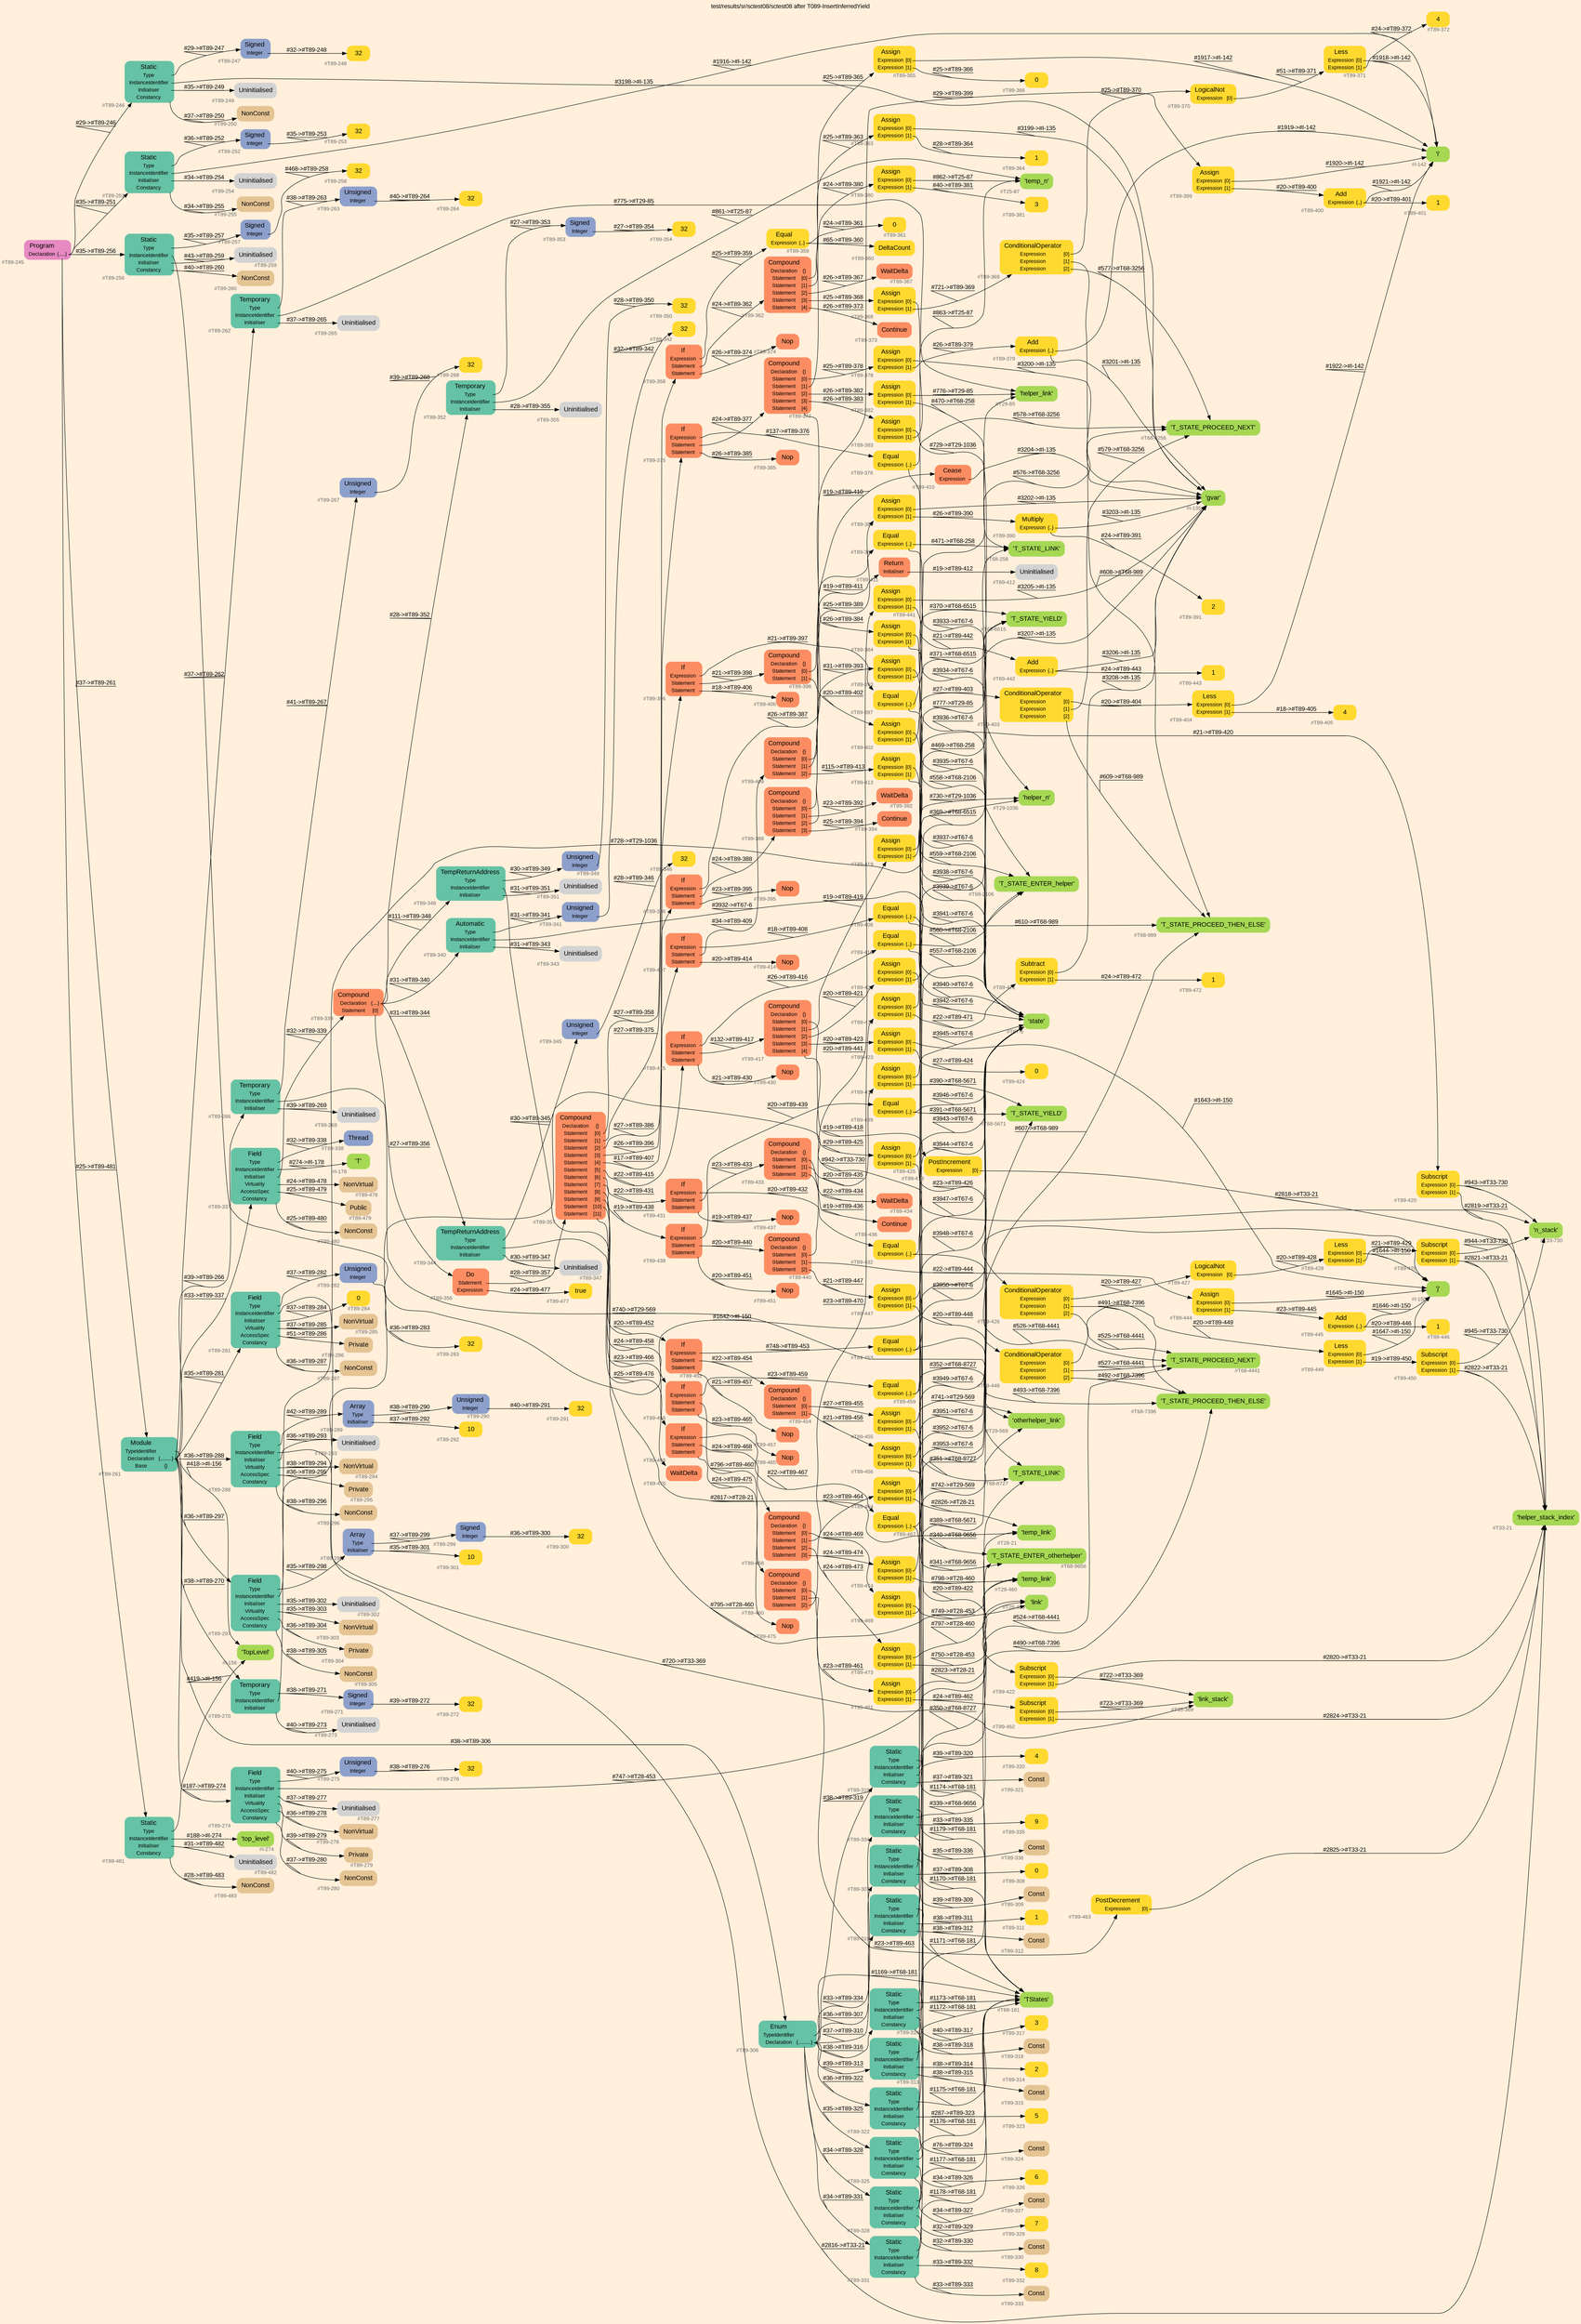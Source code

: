 digraph "test/results/sr/sctest08/sctest08 after T089-InsertInferredYield" {
label = "test/results/sr/sctest08/sctest08 after T089-InsertInferredYield"
labelloc = t
graph [
    rankdir = "LR"
    ranksep = 0.3
    bgcolor = antiquewhite1
    color = black
    fontcolor = black
    fontname = "Arial"
];
node [
    fontname = "Arial"
];
edge [
    fontname = "Arial"
];

// -------------------- node figure --------------------
// -------- block #T89-245 ----------
"#T89-245" [
    fillcolor = "/set28/4"
    xlabel = "#T89-245"
    fontsize = "12"
    fontcolor = grey40
    shape = "plaintext"
    label = <<TABLE BORDER="0" CELLBORDER="0" CELLSPACING="0">
     <TR><TD><FONT COLOR="black" POINT-SIZE="15">Program</FONT></TD></TR>
     <TR><TD><FONT COLOR="black" POINT-SIZE="12">Declaration</FONT></TD><TD PORT="port0"><FONT COLOR="black" POINT-SIZE="12">{.....}</FONT></TD></TR>
    </TABLE>>
    style = "rounded,filled"
];

// -------- block #T89-246 ----------
"#T89-246" [
    fillcolor = "/set28/1"
    xlabel = "#T89-246"
    fontsize = "12"
    fontcolor = grey40
    shape = "plaintext"
    label = <<TABLE BORDER="0" CELLBORDER="0" CELLSPACING="0">
     <TR><TD><FONT COLOR="black" POINT-SIZE="15">Static</FONT></TD></TR>
     <TR><TD><FONT COLOR="black" POINT-SIZE="12">Type</FONT></TD><TD PORT="port0"></TD></TR>
     <TR><TD><FONT COLOR="black" POINT-SIZE="12">InstanceIdentifier</FONT></TD><TD PORT="port1"></TD></TR>
     <TR><TD><FONT COLOR="black" POINT-SIZE="12">Initialiser</FONT></TD><TD PORT="port2"></TD></TR>
     <TR><TD><FONT COLOR="black" POINT-SIZE="12">Constancy</FONT></TD><TD PORT="port3"></TD></TR>
    </TABLE>>
    style = "rounded,filled"
];

// -------- block #T89-247 ----------
"#T89-247" [
    fillcolor = "/set28/3"
    xlabel = "#T89-247"
    fontsize = "12"
    fontcolor = grey40
    shape = "plaintext"
    label = <<TABLE BORDER="0" CELLBORDER="0" CELLSPACING="0">
     <TR><TD><FONT COLOR="black" POINT-SIZE="15">Signed</FONT></TD></TR>
     <TR><TD><FONT COLOR="black" POINT-SIZE="12">Integer</FONT></TD><TD PORT="port0"></TD></TR>
    </TABLE>>
    style = "rounded,filled"
];

// -------- block #T89-248 ----------
"#T89-248" [
    fillcolor = "/set28/6"
    xlabel = "#T89-248"
    fontsize = "12"
    fontcolor = grey40
    shape = "plaintext"
    label = <<TABLE BORDER="0" CELLBORDER="0" CELLSPACING="0">
     <TR><TD><FONT COLOR="black" POINT-SIZE="15">32</FONT></TD></TR>
    </TABLE>>
    style = "rounded,filled"
];

// -------- block #I-135 ----------
"#I-135" [
    fillcolor = "/set28/5"
    xlabel = "#I-135"
    fontsize = "12"
    fontcolor = grey40
    shape = "plaintext"
    label = <<TABLE BORDER="0" CELLBORDER="0" CELLSPACING="0">
     <TR><TD><FONT COLOR="black" POINT-SIZE="15">'gvar'</FONT></TD></TR>
    </TABLE>>
    style = "rounded,filled"
];

// -------- block #T89-249 ----------
"#T89-249" [
    xlabel = "#T89-249"
    fontsize = "12"
    fontcolor = grey40
    shape = "plaintext"
    label = <<TABLE BORDER="0" CELLBORDER="0" CELLSPACING="0">
     <TR><TD><FONT COLOR="black" POINT-SIZE="15">Uninitialised</FONT></TD></TR>
    </TABLE>>
    style = "rounded,filled"
];

// -------- block #T89-250 ----------
"#T89-250" [
    fillcolor = "/set28/7"
    xlabel = "#T89-250"
    fontsize = "12"
    fontcolor = grey40
    shape = "plaintext"
    label = <<TABLE BORDER="0" CELLBORDER="0" CELLSPACING="0">
     <TR><TD><FONT COLOR="black" POINT-SIZE="15">NonConst</FONT></TD></TR>
    </TABLE>>
    style = "rounded,filled"
];

// -------- block #T89-251 ----------
"#T89-251" [
    fillcolor = "/set28/1"
    xlabel = "#T89-251"
    fontsize = "12"
    fontcolor = grey40
    shape = "plaintext"
    label = <<TABLE BORDER="0" CELLBORDER="0" CELLSPACING="0">
     <TR><TD><FONT COLOR="black" POINT-SIZE="15">Static</FONT></TD></TR>
     <TR><TD><FONT COLOR="black" POINT-SIZE="12">Type</FONT></TD><TD PORT="port0"></TD></TR>
     <TR><TD><FONT COLOR="black" POINT-SIZE="12">InstanceIdentifier</FONT></TD><TD PORT="port1"></TD></TR>
     <TR><TD><FONT COLOR="black" POINT-SIZE="12">Initialiser</FONT></TD><TD PORT="port2"></TD></TR>
     <TR><TD><FONT COLOR="black" POINT-SIZE="12">Constancy</FONT></TD><TD PORT="port3"></TD></TR>
    </TABLE>>
    style = "rounded,filled"
];

// -------- block #T89-252 ----------
"#T89-252" [
    fillcolor = "/set28/3"
    xlabel = "#T89-252"
    fontsize = "12"
    fontcolor = grey40
    shape = "plaintext"
    label = <<TABLE BORDER="0" CELLBORDER="0" CELLSPACING="0">
     <TR><TD><FONT COLOR="black" POINT-SIZE="15">Signed</FONT></TD></TR>
     <TR><TD><FONT COLOR="black" POINT-SIZE="12">Integer</FONT></TD><TD PORT="port0"></TD></TR>
    </TABLE>>
    style = "rounded,filled"
];

// -------- block #T89-253 ----------
"#T89-253" [
    fillcolor = "/set28/6"
    xlabel = "#T89-253"
    fontsize = "12"
    fontcolor = grey40
    shape = "plaintext"
    label = <<TABLE BORDER="0" CELLBORDER="0" CELLSPACING="0">
     <TR><TD><FONT COLOR="black" POINT-SIZE="15">32</FONT></TD></TR>
    </TABLE>>
    style = "rounded,filled"
];

// -------- block #I-142 ----------
"#I-142" [
    fillcolor = "/set28/5"
    xlabel = "#I-142"
    fontsize = "12"
    fontcolor = grey40
    shape = "plaintext"
    label = <<TABLE BORDER="0" CELLBORDER="0" CELLSPACING="0">
     <TR><TD><FONT COLOR="black" POINT-SIZE="15">'i'</FONT></TD></TR>
    </TABLE>>
    style = "rounded,filled"
];

// -------- block #T89-254 ----------
"#T89-254" [
    xlabel = "#T89-254"
    fontsize = "12"
    fontcolor = grey40
    shape = "plaintext"
    label = <<TABLE BORDER="0" CELLBORDER="0" CELLSPACING="0">
     <TR><TD><FONT COLOR="black" POINT-SIZE="15">Uninitialised</FONT></TD></TR>
    </TABLE>>
    style = "rounded,filled"
];

// -------- block #T89-255 ----------
"#T89-255" [
    fillcolor = "/set28/7"
    xlabel = "#T89-255"
    fontsize = "12"
    fontcolor = grey40
    shape = "plaintext"
    label = <<TABLE BORDER="0" CELLBORDER="0" CELLSPACING="0">
     <TR><TD><FONT COLOR="black" POINT-SIZE="15">NonConst</FONT></TD></TR>
    </TABLE>>
    style = "rounded,filled"
];

// -------- block #T89-256 ----------
"#T89-256" [
    fillcolor = "/set28/1"
    xlabel = "#T89-256"
    fontsize = "12"
    fontcolor = grey40
    shape = "plaintext"
    label = <<TABLE BORDER="0" CELLBORDER="0" CELLSPACING="0">
     <TR><TD><FONT COLOR="black" POINT-SIZE="15">Static</FONT></TD></TR>
     <TR><TD><FONT COLOR="black" POINT-SIZE="12">Type</FONT></TD><TD PORT="port0"></TD></TR>
     <TR><TD><FONT COLOR="black" POINT-SIZE="12">InstanceIdentifier</FONT></TD><TD PORT="port1"></TD></TR>
     <TR><TD><FONT COLOR="black" POINT-SIZE="12">Initialiser</FONT></TD><TD PORT="port2"></TD></TR>
     <TR><TD><FONT COLOR="black" POINT-SIZE="12">Constancy</FONT></TD><TD PORT="port3"></TD></TR>
    </TABLE>>
    style = "rounded,filled"
];

// -------- block #T89-257 ----------
"#T89-257" [
    fillcolor = "/set28/3"
    xlabel = "#T89-257"
    fontsize = "12"
    fontcolor = grey40
    shape = "plaintext"
    label = <<TABLE BORDER="0" CELLBORDER="0" CELLSPACING="0">
     <TR><TD><FONT COLOR="black" POINT-SIZE="15">Signed</FONT></TD></TR>
     <TR><TD><FONT COLOR="black" POINT-SIZE="12">Integer</FONT></TD><TD PORT="port0"></TD></TR>
    </TABLE>>
    style = "rounded,filled"
];

// -------- block #T89-258 ----------
"#T89-258" [
    fillcolor = "/set28/6"
    xlabel = "#T89-258"
    fontsize = "12"
    fontcolor = grey40
    shape = "plaintext"
    label = <<TABLE BORDER="0" CELLBORDER="0" CELLSPACING="0">
     <TR><TD><FONT COLOR="black" POINT-SIZE="15">32</FONT></TD></TR>
    </TABLE>>
    style = "rounded,filled"
];

// -------- block #I-150 ----------
"#I-150" [
    fillcolor = "/set28/5"
    xlabel = "#I-150"
    fontsize = "12"
    fontcolor = grey40
    shape = "plaintext"
    label = <<TABLE BORDER="0" CELLBORDER="0" CELLSPACING="0">
     <TR><TD><FONT COLOR="black" POINT-SIZE="15">'j'</FONT></TD></TR>
    </TABLE>>
    style = "rounded,filled"
];

// -------- block #T89-259 ----------
"#T89-259" [
    xlabel = "#T89-259"
    fontsize = "12"
    fontcolor = grey40
    shape = "plaintext"
    label = <<TABLE BORDER="0" CELLBORDER="0" CELLSPACING="0">
     <TR><TD><FONT COLOR="black" POINT-SIZE="15">Uninitialised</FONT></TD></TR>
    </TABLE>>
    style = "rounded,filled"
];

// -------- block #T89-260 ----------
"#T89-260" [
    fillcolor = "/set28/7"
    xlabel = "#T89-260"
    fontsize = "12"
    fontcolor = grey40
    shape = "plaintext"
    label = <<TABLE BORDER="0" CELLBORDER="0" CELLSPACING="0">
     <TR><TD><FONT COLOR="black" POINT-SIZE="15">NonConst</FONT></TD></TR>
    </TABLE>>
    style = "rounded,filled"
];

// -------- block #T89-261 ----------
"#T89-261" [
    fillcolor = "/set28/1"
    xlabel = "#T89-261"
    fontsize = "12"
    fontcolor = grey40
    shape = "plaintext"
    label = <<TABLE BORDER="0" CELLBORDER="0" CELLSPACING="0">
     <TR><TD><FONT COLOR="black" POINT-SIZE="15">Module</FONT></TD></TR>
     <TR><TD><FONT COLOR="black" POINT-SIZE="12">TypeIdentifier</FONT></TD><TD PORT="port0"></TD></TR>
     <TR><TD><FONT COLOR="black" POINT-SIZE="12">Declaration</FONT></TD><TD PORT="port1"><FONT COLOR="black" POINT-SIZE="12">{.........}</FONT></TD></TR>
     <TR><TD><FONT COLOR="black" POINT-SIZE="12">Base</FONT></TD><TD PORT="port2"><FONT COLOR="black" POINT-SIZE="12">{}</FONT></TD></TR>
    </TABLE>>
    style = "rounded,filled"
];

// -------- block #I-156 ----------
"#I-156" [
    fillcolor = "/set28/5"
    xlabel = "#I-156"
    fontsize = "12"
    fontcolor = grey40
    shape = "plaintext"
    label = <<TABLE BORDER="0" CELLBORDER="0" CELLSPACING="0">
     <TR><TD><FONT COLOR="black" POINT-SIZE="15">'TopLevel'</FONT></TD></TR>
    </TABLE>>
    style = "rounded,filled"
];

// -------- block #T89-262 ----------
"#T89-262" [
    fillcolor = "/set28/1"
    xlabel = "#T89-262"
    fontsize = "12"
    fontcolor = grey40
    shape = "plaintext"
    label = <<TABLE BORDER="0" CELLBORDER="0" CELLSPACING="0">
     <TR><TD><FONT COLOR="black" POINT-SIZE="15">Temporary</FONT></TD></TR>
     <TR><TD><FONT COLOR="black" POINT-SIZE="12">Type</FONT></TD><TD PORT="port0"></TD></TR>
     <TR><TD><FONT COLOR="black" POINT-SIZE="12">InstanceIdentifier</FONT></TD><TD PORT="port1"></TD></TR>
     <TR><TD><FONT COLOR="black" POINT-SIZE="12">Initialiser</FONT></TD><TD PORT="port2"></TD></TR>
    </TABLE>>
    style = "rounded,filled"
];

// -------- block #T89-263 ----------
"#T89-263" [
    fillcolor = "/set28/3"
    xlabel = "#T89-263"
    fontsize = "12"
    fontcolor = grey40
    shape = "plaintext"
    label = <<TABLE BORDER="0" CELLBORDER="0" CELLSPACING="0">
     <TR><TD><FONT COLOR="black" POINT-SIZE="15">Unsigned</FONT></TD></TR>
     <TR><TD><FONT COLOR="black" POINT-SIZE="12">Integer</FONT></TD><TD PORT="port0"></TD></TR>
    </TABLE>>
    style = "rounded,filled"
];

// -------- block #T89-264 ----------
"#T89-264" [
    fillcolor = "/set28/6"
    xlabel = "#T89-264"
    fontsize = "12"
    fontcolor = grey40
    shape = "plaintext"
    label = <<TABLE BORDER="0" CELLBORDER="0" CELLSPACING="0">
     <TR><TD><FONT COLOR="black" POINT-SIZE="15">32</FONT></TD></TR>
    </TABLE>>
    style = "rounded,filled"
];

// -------- block #T29-85 ----------
"#T29-85" [
    fillcolor = "/set28/5"
    xlabel = "#T29-85"
    fontsize = "12"
    fontcolor = grey40
    shape = "plaintext"
    label = <<TABLE BORDER="0" CELLBORDER="0" CELLSPACING="0">
     <TR><TD><FONT COLOR="black" POINT-SIZE="15">'helper_link'</FONT></TD></TR>
    </TABLE>>
    style = "rounded,filled"
];

// -------- block #T89-265 ----------
"#T89-265" [
    xlabel = "#T89-265"
    fontsize = "12"
    fontcolor = grey40
    shape = "plaintext"
    label = <<TABLE BORDER="0" CELLBORDER="0" CELLSPACING="0">
     <TR><TD><FONT COLOR="black" POINT-SIZE="15">Uninitialised</FONT></TD></TR>
    </TABLE>>
    style = "rounded,filled"
];

// -------- block #T89-266 ----------
"#T89-266" [
    fillcolor = "/set28/1"
    xlabel = "#T89-266"
    fontsize = "12"
    fontcolor = grey40
    shape = "plaintext"
    label = <<TABLE BORDER="0" CELLBORDER="0" CELLSPACING="0">
     <TR><TD><FONT COLOR="black" POINT-SIZE="15">Temporary</FONT></TD></TR>
     <TR><TD><FONT COLOR="black" POINT-SIZE="12">Type</FONT></TD><TD PORT="port0"></TD></TR>
     <TR><TD><FONT COLOR="black" POINT-SIZE="12">InstanceIdentifier</FONT></TD><TD PORT="port1"></TD></TR>
     <TR><TD><FONT COLOR="black" POINT-SIZE="12">Initialiser</FONT></TD><TD PORT="port2"></TD></TR>
    </TABLE>>
    style = "rounded,filled"
];

// -------- block #T89-267 ----------
"#T89-267" [
    fillcolor = "/set28/3"
    xlabel = "#T89-267"
    fontsize = "12"
    fontcolor = grey40
    shape = "plaintext"
    label = <<TABLE BORDER="0" CELLBORDER="0" CELLSPACING="0">
     <TR><TD><FONT COLOR="black" POINT-SIZE="15">Unsigned</FONT></TD></TR>
     <TR><TD><FONT COLOR="black" POINT-SIZE="12">Integer</FONT></TD><TD PORT="port0"></TD></TR>
    </TABLE>>
    style = "rounded,filled"
];

// -------- block #T89-268 ----------
"#T89-268" [
    fillcolor = "/set28/6"
    xlabel = "#T89-268"
    fontsize = "12"
    fontcolor = grey40
    shape = "plaintext"
    label = <<TABLE BORDER="0" CELLBORDER="0" CELLSPACING="0">
     <TR><TD><FONT COLOR="black" POINT-SIZE="15">32</FONT></TD></TR>
    </TABLE>>
    style = "rounded,filled"
];

// -------- block #T29-569 ----------
"#T29-569" [
    fillcolor = "/set28/5"
    xlabel = "#T29-569"
    fontsize = "12"
    fontcolor = grey40
    shape = "plaintext"
    label = <<TABLE BORDER="0" CELLBORDER="0" CELLSPACING="0">
     <TR><TD><FONT COLOR="black" POINT-SIZE="15">'otherhelper_link'</FONT></TD></TR>
    </TABLE>>
    style = "rounded,filled"
];

// -------- block #T89-269 ----------
"#T89-269" [
    xlabel = "#T89-269"
    fontsize = "12"
    fontcolor = grey40
    shape = "plaintext"
    label = <<TABLE BORDER="0" CELLBORDER="0" CELLSPACING="0">
     <TR><TD><FONT COLOR="black" POINT-SIZE="15">Uninitialised</FONT></TD></TR>
    </TABLE>>
    style = "rounded,filled"
];

// -------- block #T89-270 ----------
"#T89-270" [
    fillcolor = "/set28/1"
    xlabel = "#T89-270"
    fontsize = "12"
    fontcolor = grey40
    shape = "plaintext"
    label = <<TABLE BORDER="0" CELLBORDER="0" CELLSPACING="0">
     <TR><TD><FONT COLOR="black" POINT-SIZE="15">Temporary</FONT></TD></TR>
     <TR><TD><FONT COLOR="black" POINT-SIZE="12">Type</FONT></TD><TD PORT="port0"></TD></TR>
     <TR><TD><FONT COLOR="black" POINT-SIZE="12">InstanceIdentifier</FONT></TD><TD PORT="port1"></TD></TR>
     <TR><TD><FONT COLOR="black" POINT-SIZE="12">Initialiser</FONT></TD><TD PORT="port2"></TD></TR>
    </TABLE>>
    style = "rounded,filled"
];

// -------- block #T89-271 ----------
"#T89-271" [
    fillcolor = "/set28/3"
    xlabel = "#T89-271"
    fontsize = "12"
    fontcolor = grey40
    shape = "plaintext"
    label = <<TABLE BORDER="0" CELLBORDER="0" CELLSPACING="0">
     <TR><TD><FONT COLOR="black" POINT-SIZE="15">Signed</FONT></TD></TR>
     <TR><TD><FONT COLOR="black" POINT-SIZE="12">Integer</FONT></TD><TD PORT="port0"></TD></TR>
    </TABLE>>
    style = "rounded,filled"
];

// -------- block #T89-272 ----------
"#T89-272" [
    fillcolor = "/set28/6"
    xlabel = "#T89-272"
    fontsize = "12"
    fontcolor = grey40
    shape = "plaintext"
    label = <<TABLE BORDER="0" CELLBORDER="0" CELLSPACING="0">
     <TR><TD><FONT COLOR="black" POINT-SIZE="15">32</FONT></TD></TR>
    </TABLE>>
    style = "rounded,filled"
];

// -------- block #T29-1036 ----------
"#T29-1036" [
    fillcolor = "/set28/5"
    xlabel = "#T29-1036"
    fontsize = "12"
    fontcolor = grey40
    shape = "plaintext"
    label = <<TABLE BORDER="0" CELLBORDER="0" CELLSPACING="0">
     <TR><TD><FONT COLOR="black" POINT-SIZE="15">'helper_n'</FONT></TD></TR>
    </TABLE>>
    style = "rounded,filled"
];

// -------- block #T89-273 ----------
"#T89-273" [
    xlabel = "#T89-273"
    fontsize = "12"
    fontcolor = grey40
    shape = "plaintext"
    label = <<TABLE BORDER="0" CELLBORDER="0" CELLSPACING="0">
     <TR><TD><FONT COLOR="black" POINT-SIZE="15">Uninitialised</FONT></TD></TR>
    </TABLE>>
    style = "rounded,filled"
];

// -------- block #T89-274 ----------
"#T89-274" [
    fillcolor = "/set28/1"
    xlabel = "#T89-274"
    fontsize = "12"
    fontcolor = grey40
    shape = "plaintext"
    label = <<TABLE BORDER="0" CELLBORDER="0" CELLSPACING="0">
     <TR><TD><FONT COLOR="black" POINT-SIZE="15">Field</FONT></TD></TR>
     <TR><TD><FONT COLOR="black" POINT-SIZE="12">Type</FONT></TD><TD PORT="port0"></TD></TR>
     <TR><TD><FONT COLOR="black" POINT-SIZE="12">InstanceIdentifier</FONT></TD><TD PORT="port1"></TD></TR>
     <TR><TD><FONT COLOR="black" POINT-SIZE="12">Initialiser</FONT></TD><TD PORT="port2"></TD></TR>
     <TR><TD><FONT COLOR="black" POINT-SIZE="12">Virtuality</FONT></TD><TD PORT="port3"></TD></TR>
     <TR><TD><FONT COLOR="black" POINT-SIZE="12">AccessSpec</FONT></TD><TD PORT="port4"></TD></TR>
     <TR><TD><FONT COLOR="black" POINT-SIZE="12">Constancy</FONT></TD><TD PORT="port5"></TD></TR>
    </TABLE>>
    style = "rounded,filled"
];

// -------- block #T89-275 ----------
"#T89-275" [
    fillcolor = "/set28/3"
    xlabel = "#T89-275"
    fontsize = "12"
    fontcolor = grey40
    shape = "plaintext"
    label = <<TABLE BORDER="0" CELLBORDER="0" CELLSPACING="0">
     <TR><TD><FONT COLOR="black" POINT-SIZE="15">Unsigned</FONT></TD></TR>
     <TR><TD><FONT COLOR="black" POINT-SIZE="12">Integer</FONT></TD><TD PORT="port0"></TD></TR>
    </TABLE>>
    style = "rounded,filled"
];

// -------- block #T89-276 ----------
"#T89-276" [
    fillcolor = "/set28/6"
    xlabel = "#T89-276"
    fontsize = "12"
    fontcolor = grey40
    shape = "plaintext"
    label = <<TABLE BORDER="0" CELLBORDER="0" CELLSPACING="0">
     <TR><TD><FONT COLOR="black" POINT-SIZE="15">32</FONT></TD></TR>
    </TABLE>>
    style = "rounded,filled"
];

// -------- block #T28-453 ----------
"#T28-453" [
    fillcolor = "/set28/5"
    xlabel = "#T28-453"
    fontsize = "12"
    fontcolor = grey40
    shape = "plaintext"
    label = <<TABLE BORDER="0" CELLBORDER="0" CELLSPACING="0">
     <TR><TD><FONT COLOR="black" POINT-SIZE="15">'link'</FONT></TD></TR>
    </TABLE>>
    style = "rounded,filled"
];

// -------- block #T89-277 ----------
"#T89-277" [
    xlabel = "#T89-277"
    fontsize = "12"
    fontcolor = grey40
    shape = "plaintext"
    label = <<TABLE BORDER="0" CELLBORDER="0" CELLSPACING="0">
     <TR><TD><FONT COLOR="black" POINT-SIZE="15">Uninitialised</FONT></TD></TR>
    </TABLE>>
    style = "rounded,filled"
];

// -------- block #T89-278 ----------
"#T89-278" [
    fillcolor = "/set28/7"
    xlabel = "#T89-278"
    fontsize = "12"
    fontcolor = grey40
    shape = "plaintext"
    label = <<TABLE BORDER="0" CELLBORDER="0" CELLSPACING="0">
     <TR><TD><FONT COLOR="black" POINT-SIZE="15">NonVirtual</FONT></TD></TR>
    </TABLE>>
    style = "rounded,filled"
];

// -------- block #T89-279 ----------
"#T89-279" [
    fillcolor = "/set28/7"
    xlabel = "#T89-279"
    fontsize = "12"
    fontcolor = grey40
    shape = "plaintext"
    label = <<TABLE BORDER="0" CELLBORDER="0" CELLSPACING="0">
     <TR><TD><FONT COLOR="black" POINT-SIZE="15">Private</FONT></TD></TR>
    </TABLE>>
    style = "rounded,filled"
];

// -------- block #T89-280 ----------
"#T89-280" [
    fillcolor = "/set28/7"
    xlabel = "#T89-280"
    fontsize = "12"
    fontcolor = grey40
    shape = "plaintext"
    label = <<TABLE BORDER="0" CELLBORDER="0" CELLSPACING="0">
     <TR><TD><FONT COLOR="black" POINT-SIZE="15">NonConst</FONT></TD></TR>
    </TABLE>>
    style = "rounded,filled"
];

// -------- block #T89-281 ----------
"#T89-281" [
    fillcolor = "/set28/1"
    xlabel = "#T89-281"
    fontsize = "12"
    fontcolor = grey40
    shape = "plaintext"
    label = <<TABLE BORDER="0" CELLBORDER="0" CELLSPACING="0">
     <TR><TD><FONT COLOR="black" POINT-SIZE="15">Field</FONT></TD></TR>
     <TR><TD><FONT COLOR="black" POINT-SIZE="12">Type</FONT></TD><TD PORT="port0"></TD></TR>
     <TR><TD><FONT COLOR="black" POINT-SIZE="12">InstanceIdentifier</FONT></TD><TD PORT="port1"></TD></TR>
     <TR><TD><FONT COLOR="black" POINT-SIZE="12">Initialiser</FONT></TD><TD PORT="port2"></TD></TR>
     <TR><TD><FONT COLOR="black" POINT-SIZE="12">Virtuality</FONT></TD><TD PORT="port3"></TD></TR>
     <TR><TD><FONT COLOR="black" POINT-SIZE="12">AccessSpec</FONT></TD><TD PORT="port4"></TD></TR>
     <TR><TD><FONT COLOR="black" POINT-SIZE="12">Constancy</FONT></TD><TD PORT="port5"></TD></TR>
    </TABLE>>
    style = "rounded,filled"
];

// -------- block #T89-282 ----------
"#T89-282" [
    fillcolor = "/set28/3"
    xlabel = "#T89-282"
    fontsize = "12"
    fontcolor = grey40
    shape = "plaintext"
    label = <<TABLE BORDER="0" CELLBORDER="0" CELLSPACING="0">
     <TR><TD><FONT COLOR="black" POINT-SIZE="15">Unsigned</FONT></TD></TR>
     <TR><TD><FONT COLOR="black" POINT-SIZE="12">Integer</FONT></TD><TD PORT="port0"></TD></TR>
    </TABLE>>
    style = "rounded,filled"
];

// -------- block #T89-283 ----------
"#T89-283" [
    fillcolor = "/set28/6"
    xlabel = "#T89-283"
    fontsize = "12"
    fontcolor = grey40
    shape = "plaintext"
    label = <<TABLE BORDER="0" CELLBORDER="0" CELLSPACING="0">
     <TR><TD><FONT COLOR="black" POINT-SIZE="15">32</FONT></TD></TR>
    </TABLE>>
    style = "rounded,filled"
];

// -------- block #T33-21 ----------
"#T33-21" [
    fillcolor = "/set28/5"
    xlabel = "#T33-21"
    fontsize = "12"
    fontcolor = grey40
    shape = "plaintext"
    label = <<TABLE BORDER="0" CELLBORDER="0" CELLSPACING="0">
     <TR><TD><FONT COLOR="black" POINT-SIZE="15">'helper_stack_index'</FONT></TD></TR>
    </TABLE>>
    style = "rounded,filled"
];

// -------- block #T89-284 ----------
"#T89-284" [
    fillcolor = "/set28/6"
    xlabel = "#T89-284"
    fontsize = "12"
    fontcolor = grey40
    shape = "plaintext"
    label = <<TABLE BORDER="0" CELLBORDER="0" CELLSPACING="0">
     <TR><TD><FONT COLOR="black" POINT-SIZE="15">0</FONT></TD></TR>
    </TABLE>>
    style = "rounded,filled"
];

// -------- block #T89-285 ----------
"#T89-285" [
    fillcolor = "/set28/7"
    xlabel = "#T89-285"
    fontsize = "12"
    fontcolor = grey40
    shape = "plaintext"
    label = <<TABLE BORDER="0" CELLBORDER="0" CELLSPACING="0">
     <TR><TD><FONT COLOR="black" POINT-SIZE="15">NonVirtual</FONT></TD></TR>
    </TABLE>>
    style = "rounded,filled"
];

// -------- block #T89-286 ----------
"#T89-286" [
    fillcolor = "/set28/7"
    xlabel = "#T89-286"
    fontsize = "12"
    fontcolor = grey40
    shape = "plaintext"
    label = <<TABLE BORDER="0" CELLBORDER="0" CELLSPACING="0">
     <TR><TD><FONT COLOR="black" POINT-SIZE="15">Private</FONT></TD></TR>
    </TABLE>>
    style = "rounded,filled"
];

// -------- block #T89-287 ----------
"#T89-287" [
    fillcolor = "/set28/7"
    xlabel = "#T89-287"
    fontsize = "12"
    fontcolor = grey40
    shape = "plaintext"
    label = <<TABLE BORDER="0" CELLBORDER="0" CELLSPACING="0">
     <TR><TD><FONT COLOR="black" POINT-SIZE="15">NonConst</FONT></TD></TR>
    </TABLE>>
    style = "rounded,filled"
];

// -------- block #T89-288 ----------
"#T89-288" [
    fillcolor = "/set28/1"
    xlabel = "#T89-288"
    fontsize = "12"
    fontcolor = grey40
    shape = "plaintext"
    label = <<TABLE BORDER="0" CELLBORDER="0" CELLSPACING="0">
     <TR><TD><FONT COLOR="black" POINT-SIZE="15">Field</FONT></TD></TR>
     <TR><TD><FONT COLOR="black" POINT-SIZE="12">Type</FONT></TD><TD PORT="port0"></TD></TR>
     <TR><TD><FONT COLOR="black" POINT-SIZE="12">InstanceIdentifier</FONT></TD><TD PORT="port1"></TD></TR>
     <TR><TD><FONT COLOR="black" POINT-SIZE="12">Initialiser</FONT></TD><TD PORT="port2"></TD></TR>
     <TR><TD><FONT COLOR="black" POINT-SIZE="12">Virtuality</FONT></TD><TD PORT="port3"></TD></TR>
     <TR><TD><FONT COLOR="black" POINT-SIZE="12">AccessSpec</FONT></TD><TD PORT="port4"></TD></TR>
     <TR><TD><FONT COLOR="black" POINT-SIZE="12">Constancy</FONT></TD><TD PORT="port5"></TD></TR>
    </TABLE>>
    style = "rounded,filled"
];

// -------- block #T89-289 ----------
"#T89-289" [
    fillcolor = "/set28/3"
    xlabel = "#T89-289"
    fontsize = "12"
    fontcolor = grey40
    shape = "plaintext"
    label = <<TABLE BORDER="0" CELLBORDER="0" CELLSPACING="0">
     <TR><TD><FONT COLOR="black" POINT-SIZE="15">Array</FONT></TD></TR>
     <TR><TD><FONT COLOR="black" POINT-SIZE="12">Type</FONT></TD><TD PORT="port0"></TD></TR>
     <TR><TD><FONT COLOR="black" POINT-SIZE="12">Initialiser</FONT></TD><TD PORT="port1"></TD></TR>
    </TABLE>>
    style = "rounded,filled"
];

// -------- block #T89-290 ----------
"#T89-290" [
    fillcolor = "/set28/3"
    xlabel = "#T89-290"
    fontsize = "12"
    fontcolor = grey40
    shape = "plaintext"
    label = <<TABLE BORDER="0" CELLBORDER="0" CELLSPACING="0">
     <TR><TD><FONT COLOR="black" POINT-SIZE="15">Unsigned</FONT></TD></TR>
     <TR><TD><FONT COLOR="black" POINT-SIZE="12">Integer</FONT></TD><TD PORT="port0"></TD></TR>
    </TABLE>>
    style = "rounded,filled"
];

// -------- block #T89-291 ----------
"#T89-291" [
    fillcolor = "/set28/6"
    xlabel = "#T89-291"
    fontsize = "12"
    fontcolor = grey40
    shape = "plaintext"
    label = <<TABLE BORDER="0" CELLBORDER="0" CELLSPACING="0">
     <TR><TD><FONT COLOR="black" POINT-SIZE="15">32</FONT></TD></TR>
    </TABLE>>
    style = "rounded,filled"
];

// -------- block #T89-292 ----------
"#T89-292" [
    fillcolor = "/set28/6"
    xlabel = "#T89-292"
    fontsize = "12"
    fontcolor = grey40
    shape = "plaintext"
    label = <<TABLE BORDER="0" CELLBORDER="0" CELLSPACING="0">
     <TR><TD><FONT COLOR="black" POINT-SIZE="15">10</FONT></TD></TR>
    </TABLE>>
    style = "rounded,filled"
];

// -------- block #T33-369 ----------
"#T33-369" [
    fillcolor = "/set28/5"
    xlabel = "#T33-369"
    fontsize = "12"
    fontcolor = grey40
    shape = "plaintext"
    label = <<TABLE BORDER="0" CELLBORDER="0" CELLSPACING="0">
     <TR><TD><FONT COLOR="black" POINT-SIZE="15">'link_stack'</FONT></TD></TR>
    </TABLE>>
    style = "rounded,filled"
];

// -------- block #T89-293 ----------
"#T89-293" [
    xlabel = "#T89-293"
    fontsize = "12"
    fontcolor = grey40
    shape = "plaintext"
    label = <<TABLE BORDER="0" CELLBORDER="0" CELLSPACING="0">
     <TR><TD><FONT COLOR="black" POINT-SIZE="15">Uninitialised</FONT></TD></TR>
    </TABLE>>
    style = "rounded,filled"
];

// -------- block #T89-294 ----------
"#T89-294" [
    fillcolor = "/set28/7"
    xlabel = "#T89-294"
    fontsize = "12"
    fontcolor = grey40
    shape = "plaintext"
    label = <<TABLE BORDER="0" CELLBORDER="0" CELLSPACING="0">
     <TR><TD><FONT COLOR="black" POINT-SIZE="15">NonVirtual</FONT></TD></TR>
    </TABLE>>
    style = "rounded,filled"
];

// -------- block #T89-295 ----------
"#T89-295" [
    fillcolor = "/set28/7"
    xlabel = "#T89-295"
    fontsize = "12"
    fontcolor = grey40
    shape = "plaintext"
    label = <<TABLE BORDER="0" CELLBORDER="0" CELLSPACING="0">
     <TR><TD><FONT COLOR="black" POINT-SIZE="15">Private</FONT></TD></TR>
    </TABLE>>
    style = "rounded,filled"
];

// -------- block #T89-296 ----------
"#T89-296" [
    fillcolor = "/set28/7"
    xlabel = "#T89-296"
    fontsize = "12"
    fontcolor = grey40
    shape = "plaintext"
    label = <<TABLE BORDER="0" CELLBORDER="0" CELLSPACING="0">
     <TR><TD><FONT COLOR="black" POINT-SIZE="15">NonConst</FONT></TD></TR>
    </TABLE>>
    style = "rounded,filled"
];

// -------- block #T89-297 ----------
"#T89-297" [
    fillcolor = "/set28/1"
    xlabel = "#T89-297"
    fontsize = "12"
    fontcolor = grey40
    shape = "plaintext"
    label = <<TABLE BORDER="0" CELLBORDER="0" CELLSPACING="0">
     <TR><TD><FONT COLOR="black" POINT-SIZE="15">Field</FONT></TD></TR>
     <TR><TD><FONT COLOR="black" POINT-SIZE="12">Type</FONT></TD><TD PORT="port0"></TD></TR>
     <TR><TD><FONT COLOR="black" POINT-SIZE="12">InstanceIdentifier</FONT></TD><TD PORT="port1"></TD></TR>
     <TR><TD><FONT COLOR="black" POINT-SIZE="12">Initialiser</FONT></TD><TD PORT="port2"></TD></TR>
     <TR><TD><FONT COLOR="black" POINT-SIZE="12">Virtuality</FONT></TD><TD PORT="port3"></TD></TR>
     <TR><TD><FONT COLOR="black" POINT-SIZE="12">AccessSpec</FONT></TD><TD PORT="port4"></TD></TR>
     <TR><TD><FONT COLOR="black" POINT-SIZE="12">Constancy</FONT></TD><TD PORT="port5"></TD></TR>
    </TABLE>>
    style = "rounded,filled"
];

// -------- block #T89-298 ----------
"#T89-298" [
    fillcolor = "/set28/3"
    xlabel = "#T89-298"
    fontsize = "12"
    fontcolor = grey40
    shape = "plaintext"
    label = <<TABLE BORDER="0" CELLBORDER="0" CELLSPACING="0">
     <TR><TD><FONT COLOR="black" POINT-SIZE="15">Array</FONT></TD></TR>
     <TR><TD><FONT COLOR="black" POINT-SIZE="12">Type</FONT></TD><TD PORT="port0"></TD></TR>
     <TR><TD><FONT COLOR="black" POINT-SIZE="12">Initialiser</FONT></TD><TD PORT="port1"></TD></TR>
    </TABLE>>
    style = "rounded,filled"
];

// -------- block #T89-299 ----------
"#T89-299" [
    fillcolor = "/set28/3"
    xlabel = "#T89-299"
    fontsize = "12"
    fontcolor = grey40
    shape = "plaintext"
    label = <<TABLE BORDER="0" CELLBORDER="0" CELLSPACING="0">
     <TR><TD><FONT COLOR="black" POINT-SIZE="15">Signed</FONT></TD></TR>
     <TR><TD><FONT COLOR="black" POINT-SIZE="12">Integer</FONT></TD><TD PORT="port0"></TD></TR>
    </TABLE>>
    style = "rounded,filled"
];

// -------- block #T89-300 ----------
"#T89-300" [
    fillcolor = "/set28/6"
    xlabel = "#T89-300"
    fontsize = "12"
    fontcolor = grey40
    shape = "plaintext"
    label = <<TABLE BORDER="0" CELLBORDER="0" CELLSPACING="0">
     <TR><TD><FONT COLOR="black" POINT-SIZE="15">32</FONT></TD></TR>
    </TABLE>>
    style = "rounded,filled"
];

// -------- block #T89-301 ----------
"#T89-301" [
    fillcolor = "/set28/6"
    xlabel = "#T89-301"
    fontsize = "12"
    fontcolor = grey40
    shape = "plaintext"
    label = <<TABLE BORDER="0" CELLBORDER="0" CELLSPACING="0">
     <TR><TD><FONT COLOR="black" POINT-SIZE="15">10</FONT></TD></TR>
    </TABLE>>
    style = "rounded,filled"
];

// -------- block #T33-730 ----------
"#T33-730" [
    fillcolor = "/set28/5"
    xlabel = "#T33-730"
    fontsize = "12"
    fontcolor = grey40
    shape = "plaintext"
    label = <<TABLE BORDER="0" CELLBORDER="0" CELLSPACING="0">
     <TR><TD><FONT COLOR="black" POINT-SIZE="15">'n_stack'</FONT></TD></TR>
    </TABLE>>
    style = "rounded,filled"
];

// -------- block #T89-302 ----------
"#T89-302" [
    xlabel = "#T89-302"
    fontsize = "12"
    fontcolor = grey40
    shape = "plaintext"
    label = <<TABLE BORDER="0" CELLBORDER="0" CELLSPACING="0">
     <TR><TD><FONT COLOR="black" POINT-SIZE="15">Uninitialised</FONT></TD></TR>
    </TABLE>>
    style = "rounded,filled"
];

// -------- block #T89-303 ----------
"#T89-303" [
    fillcolor = "/set28/7"
    xlabel = "#T89-303"
    fontsize = "12"
    fontcolor = grey40
    shape = "plaintext"
    label = <<TABLE BORDER="0" CELLBORDER="0" CELLSPACING="0">
     <TR><TD><FONT COLOR="black" POINT-SIZE="15">NonVirtual</FONT></TD></TR>
    </TABLE>>
    style = "rounded,filled"
];

// -------- block #T89-304 ----------
"#T89-304" [
    fillcolor = "/set28/7"
    xlabel = "#T89-304"
    fontsize = "12"
    fontcolor = grey40
    shape = "plaintext"
    label = <<TABLE BORDER="0" CELLBORDER="0" CELLSPACING="0">
     <TR><TD><FONT COLOR="black" POINT-SIZE="15">Private</FONT></TD></TR>
    </TABLE>>
    style = "rounded,filled"
];

// -------- block #T89-305 ----------
"#T89-305" [
    fillcolor = "/set28/7"
    xlabel = "#T89-305"
    fontsize = "12"
    fontcolor = grey40
    shape = "plaintext"
    label = <<TABLE BORDER="0" CELLBORDER="0" CELLSPACING="0">
     <TR><TD><FONT COLOR="black" POINT-SIZE="15">NonConst</FONT></TD></TR>
    </TABLE>>
    style = "rounded,filled"
];

// -------- block #T89-306 ----------
"#T89-306" [
    fillcolor = "/set28/1"
    xlabel = "#T89-306"
    fontsize = "12"
    fontcolor = grey40
    shape = "plaintext"
    label = <<TABLE BORDER="0" CELLBORDER="0" CELLSPACING="0">
     <TR><TD><FONT COLOR="black" POINT-SIZE="15">Enum</FONT></TD></TR>
     <TR><TD><FONT COLOR="black" POINT-SIZE="12">TypeIdentifier</FONT></TD><TD PORT="port0"></TD></TR>
     <TR><TD><FONT COLOR="black" POINT-SIZE="12">Declaration</FONT></TD><TD PORT="port1"><FONT COLOR="black" POINT-SIZE="12">{..........}</FONT></TD></TR>
    </TABLE>>
    style = "rounded,filled"
];

// -------- block #T68-181 ----------
"#T68-181" [
    fillcolor = "/set28/5"
    xlabel = "#T68-181"
    fontsize = "12"
    fontcolor = grey40
    shape = "plaintext"
    label = <<TABLE BORDER="0" CELLBORDER="0" CELLSPACING="0">
     <TR><TD><FONT COLOR="black" POINT-SIZE="15">'TStates'</FONT></TD></TR>
    </TABLE>>
    style = "rounded,filled"
];

// -------- block #T89-307 ----------
"#T89-307" [
    fillcolor = "/set28/1"
    xlabel = "#T89-307"
    fontsize = "12"
    fontcolor = grey40
    shape = "plaintext"
    label = <<TABLE BORDER="0" CELLBORDER="0" CELLSPACING="0">
     <TR><TD><FONT COLOR="black" POINT-SIZE="15">Static</FONT></TD></TR>
     <TR><TD><FONT COLOR="black" POINT-SIZE="12">Type</FONT></TD><TD PORT="port0"></TD></TR>
     <TR><TD><FONT COLOR="black" POINT-SIZE="12">InstanceIdentifier</FONT></TD><TD PORT="port1"></TD></TR>
     <TR><TD><FONT COLOR="black" POINT-SIZE="12">Initialiser</FONT></TD><TD PORT="port2"></TD></TR>
     <TR><TD><FONT COLOR="black" POINT-SIZE="12">Constancy</FONT></TD><TD PORT="port3"></TD></TR>
    </TABLE>>
    style = "rounded,filled"
];

// -------- block #T68-258 ----------
"#T68-258" [
    fillcolor = "/set28/5"
    xlabel = "#T68-258"
    fontsize = "12"
    fontcolor = grey40
    shape = "plaintext"
    label = <<TABLE BORDER="0" CELLBORDER="0" CELLSPACING="0">
     <TR><TD><FONT COLOR="black" POINT-SIZE="15">'T_STATE_LINK'</FONT></TD></TR>
    </TABLE>>
    style = "rounded,filled"
];

// -------- block #T89-308 ----------
"#T89-308" [
    fillcolor = "/set28/6"
    xlabel = "#T89-308"
    fontsize = "12"
    fontcolor = grey40
    shape = "plaintext"
    label = <<TABLE BORDER="0" CELLBORDER="0" CELLSPACING="0">
     <TR><TD><FONT COLOR="black" POINT-SIZE="15">0</FONT></TD></TR>
    </TABLE>>
    style = "rounded,filled"
];

// -------- block #T89-309 ----------
"#T89-309" [
    fillcolor = "/set28/7"
    xlabel = "#T89-309"
    fontsize = "12"
    fontcolor = grey40
    shape = "plaintext"
    label = <<TABLE BORDER="0" CELLBORDER="0" CELLSPACING="0">
     <TR><TD><FONT COLOR="black" POINT-SIZE="15">Const</FONT></TD></TR>
    </TABLE>>
    style = "rounded,filled"
];

// -------- block #T89-310 ----------
"#T89-310" [
    fillcolor = "/set28/1"
    xlabel = "#T89-310"
    fontsize = "12"
    fontcolor = grey40
    shape = "plaintext"
    label = <<TABLE BORDER="0" CELLBORDER="0" CELLSPACING="0">
     <TR><TD><FONT COLOR="black" POINT-SIZE="15">Static</FONT></TD></TR>
     <TR><TD><FONT COLOR="black" POINT-SIZE="12">Type</FONT></TD><TD PORT="port0"></TD></TR>
     <TR><TD><FONT COLOR="black" POINT-SIZE="12">InstanceIdentifier</FONT></TD><TD PORT="port1"></TD></TR>
     <TR><TD><FONT COLOR="black" POINT-SIZE="12">Initialiser</FONT></TD><TD PORT="port2"></TD></TR>
     <TR><TD><FONT COLOR="black" POINT-SIZE="12">Constancy</FONT></TD><TD PORT="port3"></TD></TR>
    </TABLE>>
    style = "rounded,filled"
];

// -------- block #T68-989 ----------
"#T68-989" [
    fillcolor = "/set28/5"
    xlabel = "#T68-989"
    fontsize = "12"
    fontcolor = grey40
    shape = "plaintext"
    label = <<TABLE BORDER="0" CELLBORDER="0" CELLSPACING="0">
     <TR><TD><FONT COLOR="black" POINT-SIZE="15">'T_STATE_PROCEED_THEN_ELSE'</FONT></TD></TR>
    </TABLE>>
    style = "rounded,filled"
];

// -------- block #T89-311 ----------
"#T89-311" [
    fillcolor = "/set28/6"
    xlabel = "#T89-311"
    fontsize = "12"
    fontcolor = grey40
    shape = "plaintext"
    label = <<TABLE BORDER="0" CELLBORDER="0" CELLSPACING="0">
     <TR><TD><FONT COLOR="black" POINT-SIZE="15">1</FONT></TD></TR>
    </TABLE>>
    style = "rounded,filled"
];

// -------- block #T89-312 ----------
"#T89-312" [
    fillcolor = "/set28/7"
    xlabel = "#T89-312"
    fontsize = "12"
    fontcolor = grey40
    shape = "plaintext"
    label = <<TABLE BORDER="0" CELLBORDER="0" CELLSPACING="0">
     <TR><TD><FONT COLOR="black" POINT-SIZE="15">Const</FONT></TD></TR>
    </TABLE>>
    style = "rounded,filled"
];

// -------- block #T89-313 ----------
"#T89-313" [
    fillcolor = "/set28/1"
    xlabel = "#T89-313"
    fontsize = "12"
    fontcolor = grey40
    shape = "plaintext"
    label = <<TABLE BORDER="0" CELLBORDER="0" CELLSPACING="0">
     <TR><TD><FONT COLOR="black" POINT-SIZE="15">Static</FONT></TD></TR>
     <TR><TD><FONT COLOR="black" POINT-SIZE="12">Type</FONT></TD><TD PORT="port0"></TD></TR>
     <TR><TD><FONT COLOR="black" POINT-SIZE="12">InstanceIdentifier</FONT></TD><TD PORT="port1"></TD></TR>
     <TR><TD><FONT COLOR="black" POINT-SIZE="12">Initialiser</FONT></TD><TD PORT="port2"></TD></TR>
     <TR><TD><FONT COLOR="black" POINT-SIZE="12">Constancy</FONT></TD><TD PORT="port3"></TD></TR>
    </TABLE>>
    style = "rounded,filled"
];

// -------- block #T68-2106 ----------
"#T68-2106" [
    fillcolor = "/set28/5"
    xlabel = "#T68-2106"
    fontsize = "12"
    fontcolor = grey40
    shape = "plaintext"
    label = <<TABLE BORDER="0" CELLBORDER="0" CELLSPACING="0">
     <TR><TD><FONT COLOR="black" POINT-SIZE="15">'T_STATE_ENTER_helper'</FONT></TD></TR>
    </TABLE>>
    style = "rounded,filled"
];

// -------- block #T89-314 ----------
"#T89-314" [
    fillcolor = "/set28/6"
    xlabel = "#T89-314"
    fontsize = "12"
    fontcolor = grey40
    shape = "plaintext"
    label = <<TABLE BORDER="0" CELLBORDER="0" CELLSPACING="0">
     <TR><TD><FONT COLOR="black" POINT-SIZE="15">2</FONT></TD></TR>
    </TABLE>>
    style = "rounded,filled"
];

// -------- block #T89-315 ----------
"#T89-315" [
    fillcolor = "/set28/7"
    xlabel = "#T89-315"
    fontsize = "12"
    fontcolor = grey40
    shape = "plaintext"
    label = <<TABLE BORDER="0" CELLBORDER="0" CELLSPACING="0">
     <TR><TD><FONT COLOR="black" POINT-SIZE="15">Const</FONT></TD></TR>
    </TABLE>>
    style = "rounded,filled"
];

// -------- block #T89-316 ----------
"#T89-316" [
    fillcolor = "/set28/1"
    xlabel = "#T89-316"
    fontsize = "12"
    fontcolor = grey40
    shape = "plaintext"
    label = <<TABLE BORDER="0" CELLBORDER="0" CELLSPACING="0">
     <TR><TD><FONT COLOR="black" POINT-SIZE="15">Static</FONT></TD></TR>
     <TR><TD><FONT COLOR="black" POINT-SIZE="12">Type</FONT></TD><TD PORT="port0"></TD></TR>
     <TR><TD><FONT COLOR="black" POINT-SIZE="12">InstanceIdentifier</FONT></TD><TD PORT="port1"></TD></TR>
     <TR><TD><FONT COLOR="black" POINT-SIZE="12">Initialiser</FONT></TD><TD PORT="port2"></TD></TR>
     <TR><TD><FONT COLOR="black" POINT-SIZE="12">Constancy</FONT></TD><TD PORT="port3"></TD></TR>
    </TABLE>>
    style = "rounded,filled"
];

// -------- block #T68-3256 ----------
"#T68-3256" [
    fillcolor = "/set28/5"
    xlabel = "#T68-3256"
    fontsize = "12"
    fontcolor = grey40
    shape = "plaintext"
    label = <<TABLE BORDER="0" CELLBORDER="0" CELLSPACING="0">
     <TR><TD><FONT COLOR="black" POINT-SIZE="15">'T_STATE_PROCEED_NEXT'</FONT></TD></TR>
    </TABLE>>
    style = "rounded,filled"
];

// -------- block #T89-317 ----------
"#T89-317" [
    fillcolor = "/set28/6"
    xlabel = "#T89-317"
    fontsize = "12"
    fontcolor = grey40
    shape = "plaintext"
    label = <<TABLE BORDER="0" CELLBORDER="0" CELLSPACING="0">
     <TR><TD><FONT COLOR="black" POINT-SIZE="15">3</FONT></TD></TR>
    </TABLE>>
    style = "rounded,filled"
];

// -------- block #T89-318 ----------
"#T89-318" [
    fillcolor = "/set28/7"
    xlabel = "#T89-318"
    fontsize = "12"
    fontcolor = grey40
    shape = "plaintext"
    label = <<TABLE BORDER="0" CELLBORDER="0" CELLSPACING="0">
     <TR><TD><FONT COLOR="black" POINT-SIZE="15">Const</FONT></TD></TR>
    </TABLE>>
    style = "rounded,filled"
];

// -------- block #T89-319 ----------
"#T89-319" [
    fillcolor = "/set28/1"
    xlabel = "#T89-319"
    fontsize = "12"
    fontcolor = grey40
    shape = "plaintext"
    label = <<TABLE BORDER="0" CELLBORDER="0" CELLSPACING="0">
     <TR><TD><FONT COLOR="black" POINT-SIZE="15">Static</FONT></TD></TR>
     <TR><TD><FONT COLOR="black" POINT-SIZE="12">Type</FONT></TD><TD PORT="port0"></TD></TR>
     <TR><TD><FONT COLOR="black" POINT-SIZE="12">InstanceIdentifier</FONT></TD><TD PORT="port1"></TD></TR>
     <TR><TD><FONT COLOR="black" POINT-SIZE="12">Initialiser</FONT></TD><TD PORT="port2"></TD></TR>
     <TR><TD><FONT COLOR="black" POINT-SIZE="12">Constancy</FONT></TD><TD PORT="port3"></TD></TR>
    </TABLE>>
    style = "rounded,filled"
];

// -------- block #T68-4441 ----------
"#T68-4441" [
    fillcolor = "/set28/5"
    xlabel = "#T68-4441"
    fontsize = "12"
    fontcolor = grey40
    shape = "plaintext"
    label = <<TABLE BORDER="0" CELLBORDER="0" CELLSPACING="0">
     <TR><TD><FONT COLOR="black" POINT-SIZE="15">'T_STATE_PROCEED_NEXT'</FONT></TD></TR>
    </TABLE>>
    style = "rounded,filled"
];

// -------- block #T89-320 ----------
"#T89-320" [
    fillcolor = "/set28/6"
    xlabel = "#T89-320"
    fontsize = "12"
    fontcolor = grey40
    shape = "plaintext"
    label = <<TABLE BORDER="0" CELLBORDER="0" CELLSPACING="0">
     <TR><TD><FONT COLOR="black" POINT-SIZE="15">4</FONT></TD></TR>
    </TABLE>>
    style = "rounded,filled"
];

// -------- block #T89-321 ----------
"#T89-321" [
    fillcolor = "/set28/7"
    xlabel = "#T89-321"
    fontsize = "12"
    fontcolor = grey40
    shape = "plaintext"
    label = <<TABLE BORDER="0" CELLBORDER="0" CELLSPACING="0">
     <TR><TD><FONT COLOR="black" POINT-SIZE="15">Const</FONT></TD></TR>
    </TABLE>>
    style = "rounded,filled"
];

// -------- block #T89-322 ----------
"#T89-322" [
    fillcolor = "/set28/1"
    xlabel = "#T89-322"
    fontsize = "12"
    fontcolor = grey40
    shape = "plaintext"
    label = <<TABLE BORDER="0" CELLBORDER="0" CELLSPACING="0">
     <TR><TD><FONT COLOR="black" POINT-SIZE="15">Static</FONT></TD></TR>
     <TR><TD><FONT COLOR="black" POINT-SIZE="12">Type</FONT></TD><TD PORT="port0"></TD></TR>
     <TR><TD><FONT COLOR="black" POINT-SIZE="12">InstanceIdentifier</FONT></TD><TD PORT="port1"></TD></TR>
     <TR><TD><FONT COLOR="black" POINT-SIZE="12">Initialiser</FONT></TD><TD PORT="port2"></TD></TR>
     <TR><TD><FONT COLOR="black" POINT-SIZE="12">Constancy</FONT></TD><TD PORT="port3"></TD></TR>
    </TABLE>>
    style = "rounded,filled"
];

// -------- block #T68-5671 ----------
"#T68-5671" [
    fillcolor = "/set28/5"
    xlabel = "#T68-5671"
    fontsize = "12"
    fontcolor = grey40
    shape = "plaintext"
    label = <<TABLE BORDER="0" CELLBORDER="0" CELLSPACING="0">
     <TR><TD><FONT COLOR="black" POINT-SIZE="15">'T_STATE_YIELD'</FONT></TD></TR>
    </TABLE>>
    style = "rounded,filled"
];

// -------- block #T89-323 ----------
"#T89-323" [
    fillcolor = "/set28/6"
    xlabel = "#T89-323"
    fontsize = "12"
    fontcolor = grey40
    shape = "plaintext"
    label = <<TABLE BORDER="0" CELLBORDER="0" CELLSPACING="0">
     <TR><TD><FONT COLOR="black" POINT-SIZE="15">5</FONT></TD></TR>
    </TABLE>>
    style = "rounded,filled"
];

// -------- block #T89-324 ----------
"#T89-324" [
    fillcolor = "/set28/7"
    xlabel = "#T89-324"
    fontsize = "12"
    fontcolor = grey40
    shape = "plaintext"
    label = <<TABLE BORDER="0" CELLBORDER="0" CELLSPACING="0">
     <TR><TD><FONT COLOR="black" POINT-SIZE="15">Const</FONT></TD></TR>
    </TABLE>>
    style = "rounded,filled"
];

// -------- block #T89-325 ----------
"#T89-325" [
    fillcolor = "/set28/1"
    xlabel = "#T89-325"
    fontsize = "12"
    fontcolor = grey40
    shape = "plaintext"
    label = <<TABLE BORDER="0" CELLBORDER="0" CELLSPACING="0">
     <TR><TD><FONT COLOR="black" POINT-SIZE="15">Static</FONT></TD></TR>
     <TR><TD><FONT COLOR="black" POINT-SIZE="12">Type</FONT></TD><TD PORT="port0"></TD></TR>
     <TR><TD><FONT COLOR="black" POINT-SIZE="12">InstanceIdentifier</FONT></TD><TD PORT="port1"></TD></TR>
     <TR><TD><FONT COLOR="black" POINT-SIZE="12">Initialiser</FONT></TD><TD PORT="port2"></TD></TR>
     <TR><TD><FONT COLOR="black" POINT-SIZE="12">Constancy</FONT></TD><TD PORT="port3"></TD></TR>
    </TABLE>>
    style = "rounded,filled"
];

// -------- block #T68-6515 ----------
"#T68-6515" [
    fillcolor = "/set28/5"
    xlabel = "#T68-6515"
    fontsize = "12"
    fontcolor = grey40
    shape = "plaintext"
    label = <<TABLE BORDER="0" CELLBORDER="0" CELLSPACING="0">
     <TR><TD><FONT COLOR="black" POINT-SIZE="15">'T_STATE_YIELD'</FONT></TD></TR>
    </TABLE>>
    style = "rounded,filled"
];

// -------- block #T89-326 ----------
"#T89-326" [
    fillcolor = "/set28/6"
    xlabel = "#T89-326"
    fontsize = "12"
    fontcolor = grey40
    shape = "plaintext"
    label = <<TABLE BORDER="0" CELLBORDER="0" CELLSPACING="0">
     <TR><TD><FONT COLOR="black" POINT-SIZE="15">6</FONT></TD></TR>
    </TABLE>>
    style = "rounded,filled"
];

// -------- block #T89-327 ----------
"#T89-327" [
    fillcolor = "/set28/7"
    xlabel = "#T89-327"
    fontsize = "12"
    fontcolor = grey40
    shape = "plaintext"
    label = <<TABLE BORDER="0" CELLBORDER="0" CELLSPACING="0">
     <TR><TD><FONT COLOR="black" POINT-SIZE="15">Const</FONT></TD></TR>
    </TABLE>>
    style = "rounded,filled"
];

// -------- block #T89-328 ----------
"#T89-328" [
    fillcolor = "/set28/1"
    xlabel = "#T89-328"
    fontsize = "12"
    fontcolor = grey40
    shape = "plaintext"
    label = <<TABLE BORDER="0" CELLBORDER="0" CELLSPACING="0">
     <TR><TD><FONT COLOR="black" POINT-SIZE="15">Static</FONT></TD></TR>
     <TR><TD><FONT COLOR="black" POINT-SIZE="12">Type</FONT></TD><TD PORT="port0"></TD></TR>
     <TR><TD><FONT COLOR="black" POINT-SIZE="12">InstanceIdentifier</FONT></TD><TD PORT="port1"></TD></TR>
     <TR><TD><FONT COLOR="black" POINT-SIZE="12">Initialiser</FONT></TD><TD PORT="port2"></TD></TR>
     <TR><TD><FONT COLOR="black" POINT-SIZE="12">Constancy</FONT></TD><TD PORT="port3"></TD></TR>
    </TABLE>>
    style = "rounded,filled"
];

// -------- block #T68-7396 ----------
"#T68-7396" [
    fillcolor = "/set28/5"
    xlabel = "#T68-7396"
    fontsize = "12"
    fontcolor = grey40
    shape = "plaintext"
    label = <<TABLE BORDER="0" CELLBORDER="0" CELLSPACING="0">
     <TR><TD><FONT COLOR="black" POINT-SIZE="15">'T_STATE_PROCEED_THEN_ELSE'</FONT></TD></TR>
    </TABLE>>
    style = "rounded,filled"
];

// -------- block #T89-329 ----------
"#T89-329" [
    fillcolor = "/set28/6"
    xlabel = "#T89-329"
    fontsize = "12"
    fontcolor = grey40
    shape = "plaintext"
    label = <<TABLE BORDER="0" CELLBORDER="0" CELLSPACING="0">
     <TR><TD><FONT COLOR="black" POINT-SIZE="15">7</FONT></TD></TR>
    </TABLE>>
    style = "rounded,filled"
];

// -------- block #T89-330 ----------
"#T89-330" [
    fillcolor = "/set28/7"
    xlabel = "#T89-330"
    fontsize = "12"
    fontcolor = grey40
    shape = "plaintext"
    label = <<TABLE BORDER="0" CELLBORDER="0" CELLSPACING="0">
     <TR><TD><FONT COLOR="black" POINT-SIZE="15">Const</FONT></TD></TR>
    </TABLE>>
    style = "rounded,filled"
];

// -------- block #T89-331 ----------
"#T89-331" [
    fillcolor = "/set28/1"
    xlabel = "#T89-331"
    fontsize = "12"
    fontcolor = grey40
    shape = "plaintext"
    label = <<TABLE BORDER="0" CELLBORDER="0" CELLSPACING="0">
     <TR><TD><FONT COLOR="black" POINT-SIZE="15">Static</FONT></TD></TR>
     <TR><TD><FONT COLOR="black" POINT-SIZE="12">Type</FONT></TD><TD PORT="port0"></TD></TR>
     <TR><TD><FONT COLOR="black" POINT-SIZE="12">InstanceIdentifier</FONT></TD><TD PORT="port1"></TD></TR>
     <TR><TD><FONT COLOR="black" POINT-SIZE="12">Initialiser</FONT></TD><TD PORT="port2"></TD></TR>
     <TR><TD><FONT COLOR="black" POINT-SIZE="12">Constancy</FONT></TD><TD PORT="port3"></TD></TR>
    </TABLE>>
    style = "rounded,filled"
];

// -------- block #T68-8727 ----------
"#T68-8727" [
    fillcolor = "/set28/5"
    xlabel = "#T68-8727"
    fontsize = "12"
    fontcolor = grey40
    shape = "plaintext"
    label = <<TABLE BORDER="0" CELLBORDER="0" CELLSPACING="0">
     <TR><TD><FONT COLOR="black" POINT-SIZE="15">'T_STATE_LINK'</FONT></TD></TR>
    </TABLE>>
    style = "rounded,filled"
];

// -------- block #T89-332 ----------
"#T89-332" [
    fillcolor = "/set28/6"
    xlabel = "#T89-332"
    fontsize = "12"
    fontcolor = grey40
    shape = "plaintext"
    label = <<TABLE BORDER="0" CELLBORDER="0" CELLSPACING="0">
     <TR><TD><FONT COLOR="black" POINT-SIZE="15">8</FONT></TD></TR>
    </TABLE>>
    style = "rounded,filled"
];

// -------- block #T89-333 ----------
"#T89-333" [
    fillcolor = "/set28/7"
    xlabel = "#T89-333"
    fontsize = "12"
    fontcolor = grey40
    shape = "plaintext"
    label = <<TABLE BORDER="0" CELLBORDER="0" CELLSPACING="0">
     <TR><TD><FONT COLOR="black" POINT-SIZE="15">Const</FONT></TD></TR>
    </TABLE>>
    style = "rounded,filled"
];

// -------- block #T89-334 ----------
"#T89-334" [
    fillcolor = "/set28/1"
    xlabel = "#T89-334"
    fontsize = "12"
    fontcolor = grey40
    shape = "plaintext"
    label = <<TABLE BORDER="0" CELLBORDER="0" CELLSPACING="0">
     <TR><TD><FONT COLOR="black" POINT-SIZE="15">Static</FONT></TD></TR>
     <TR><TD><FONT COLOR="black" POINT-SIZE="12">Type</FONT></TD><TD PORT="port0"></TD></TR>
     <TR><TD><FONT COLOR="black" POINT-SIZE="12">InstanceIdentifier</FONT></TD><TD PORT="port1"></TD></TR>
     <TR><TD><FONT COLOR="black" POINT-SIZE="12">Initialiser</FONT></TD><TD PORT="port2"></TD></TR>
     <TR><TD><FONT COLOR="black" POINT-SIZE="12">Constancy</FONT></TD><TD PORT="port3"></TD></TR>
    </TABLE>>
    style = "rounded,filled"
];

// -------- block #T68-9656 ----------
"#T68-9656" [
    fillcolor = "/set28/5"
    xlabel = "#T68-9656"
    fontsize = "12"
    fontcolor = grey40
    shape = "plaintext"
    label = <<TABLE BORDER="0" CELLBORDER="0" CELLSPACING="0">
     <TR><TD><FONT COLOR="black" POINT-SIZE="15">'T_STATE_ENTER_otherhelper'</FONT></TD></TR>
    </TABLE>>
    style = "rounded,filled"
];

// -------- block #T89-335 ----------
"#T89-335" [
    fillcolor = "/set28/6"
    xlabel = "#T89-335"
    fontsize = "12"
    fontcolor = grey40
    shape = "plaintext"
    label = <<TABLE BORDER="0" CELLBORDER="0" CELLSPACING="0">
     <TR><TD><FONT COLOR="black" POINT-SIZE="15">9</FONT></TD></TR>
    </TABLE>>
    style = "rounded,filled"
];

// -------- block #T89-336 ----------
"#T89-336" [
    fillcolor = "/set28/7"
    xlabel = "#T89-336"
    fontsize = "12"
    fontcolor = grey40
    shape = "plaintext"
    label = <<TABLE BORDER="0" CELLBORDER="0" CELLSPACING="0">
     <TR><TD><FONT COLOR="black" POINT-SIZE="15">Const</FONT></TD></TR>
    </TABLE>>
    style = "rounded,filled"
];

// -------- block #T89-337 ----------
"#T89-337" [
    fillcolor = "/set28/1"
    xlabel = "#T89-337"
    fontsize = "12"
    fontcolor = grey40
    shape = "plaintext"
    label = <<TABLE BORDER="0" CELLBORDER="0" CELLSPACING="0">
     <TR><TD><FONT COLOR="black" POINT-SIZE="15">Field</FONT></TD></TR>
     <TR><TD><FONT COLOR="black" POINT-SIZE="12">Type</FONT></TD><TD PORT="port0"></TD></TR>
     <TR><TD><FONT COLOR="black" POINT-SIZE="12">InstanceIdentifier</FONT></TD><TD PORT="port1"></TD></TR>
     <TR><TD><FONT COLOR="black" POINT-SIZE="12">Initialiser</FONT></TD><TD PORT="port2"></TD></TR>
     <TR><TD><FONT COLOR="black" POINT-SIZE="12">Virtuality</FONT></TD><TD PORT="port3"></TD></TR>
     <TR><TD><FONT COLOR="black" POINT-SIZE="12">AccessSpec</FONT></TD><TD PORT="port4"></TD></TR>
     <TR><TD><FONT COLOR="black" POINT-SIZE="12">Constancy</FONT></TD><TD PORT="port5"></TD></TR>
    </TABLE>>
    style = "rounded,filled"
];

// -------- block #T89-338 ----------
"#T89-338" [
    fillcolor = "/set28/3"
    xlabel = "#T89-338"
    fontsize = "12"
    fontcolor = grey40
    shape = "plaintext"
    label = <<TABLE BORDER="0" CELLBORDER="0" CELLSPACING="0">
     <TR><TD><FONT COLOR="black" POINT-SIZE="15">Thread</FONT></TD></TR>
    </TABLE>>
    style = "rounded,filled"
];

// -------- block #I-178 ----------
"#I-178" [
    fillcolor = "/set28/5"
    xlabel = "#I-178"
    fontsize = "12"
    fontcolor = grey40
    shape = "plaintext"
    label = <<TABLE BORDER="0" CELLBORDER="0" CELLSPACING="0">
     <TR><TD><FONT COLOR="black" POINT-SIZE="15">'T'</FONT></TD></TR>
    </TABLE>>
    style = "rounded,filled"
];

// -------- block #T89-339 ----------
"#T89-339" [
    fillcolor = "/set28/2"
    xlabel = "#T89-339"
    fontsize = "12"
    fontcolor = grey40
    shape = "plaintext"
    label = <<TABLE BORDER="0" CELLBORDER="0" CELLSPACING="0">
     <TR><TD><FONT COLOR="black" POINT-SIZE="15">Compound</FONT></TD></TR>
     <TR><TD><FONT COLOR="black" POINT-SIZE="12">Declaration</FONT></TD><TD PORT="port0"><FONT COLOR="black" POINT-SIZE="12">{....}</FONT></TD></TR>
     <TR><TD><FONT COLOR="black" POINT-SIZE="12">Statement</FONT></TD><TD PORT="port1"><FONT COLOR="black" POINT-SIZE="12">[0]</FONT></TD></TR>
    </TABLE>>
    style = "rounded,filled"
];

// -------- block #T89-340 ----------
"#T89-340" [
    fillcolor = "/set28/1"
    xlabel = "#T89-340"
    fontsize = "12"
    fontcolor = grey40
    shape = "plaintext"
    label = <<TABLE BORDER="0" CELLBORDER="0" CELLSPACING="0">
     <TR><TD><FONT COLOR="black" POINT-SIZE="15">Automatic</FONT></TD></TR>
     <TR><TD><FONT COLOR="black" POINT-SIZE="12">Type</FONT></TD><TD PORT="port0"></TD></TR>
     <TR><TD><FONT COLOR="black" POINT-SIZE="12">InstanceIdentifier</FONT></TD><TD PORT="port1"></TD></TR>
     <TR><TD><FONT COLOR="black" POINT-SIZE="12">Initialiser</FONT></TD><TD PORT="port2"></TD></TR>
    </TABLE>>
    style = "rounded,filled"
];

// -------- block #T89-341 ----------
"#T89-341" [
    fillcolor = "/set28/3"
    xlabel = "#T89-341"
    fontsize = "12"
    fontcolor = grey40
    shape = "plaintext"
    label = <<TABLE BORDER="0" CELLBORDER="0" CELLSPACING="0">
     <TR><TD><FONT COLOR="black" POINT-SIZE="15">Unsigned</FONT></TD></TR>
     <TR><TD><FONT COLOR="black" POINT-SIZE="12">Integer</FONT></TD><TD PORT="port0"></TD></TR>
    </TABLE>>
    style = "rounded,filled"
];

// -------- block #T89-342 ----------
"#T89-342" [
    fillcolor = "/set28/6"
    xlabel = "#T89-342"
    fontsize = "12"
    fontcolor = grey40
    shape = "plaintext"
    label = <<TABLE BORDER="0" CELLBORDER="0" CELLSPACING="0">
     <TR><TD><FONT COLOR="black" POINT-SIZE="15">32</FONT></TD></TR>
    </TABLE>>
    style = "rounded,filled"
];

// -------- block #T67-6 ----------
"#T67-6" [
    fillcolor = "/set28/5"
    xlabel = "#T67-6"
    fontsize = "12"
    fontcolor = grey40
    shape = "plaintext"
    label = <<TABLE BORDER="0" CELLBORDER="0" CELLSPACING="0">
     <TR><TD><FONT COLOR="black" POINT-SIZE="15">'state'</FONT></TD></TR>
    </TABLE>>
    style = "rounded,filled"
];

// -------- block #T89-343 ----------
"#T89-343" [
    xlabel = "#T89-343"
    fontsize = "12"
    fontcolor = grey40
    shape = "plaintext"
    label = <<TABLE BORDER="0" CELLBORDER="0" CELLSPACING="0">
     <TR><TD><FONT COLOR="black" POINT-SIZE="15">Uninitialised</FONT></TD></TR>
    </TABLE>>
    style = "rounded,filled"
];

// -------- block #T89-344 ----------
"#T89-344" [
    fillcolor = "/set28/1"
    xlabel = "#T89-344"
    fontsize = "12"
    fontcolor = grey40
    shape = "plaintext"
    label = <<TABLE BORDER="0" CELLBORDER="0" CELLSPACING="0">
     <TR><TD><FONT COLOR="black" POINT-SIZE="15">TempReturnAddress</FONT></TD></TR>
     <TR><TD><FONT COLOR="black" POINT-SIZE="12">Type</FONT></TD><TD PORT="port0"></TD></TR>
     <TR><TD><FONT COLOR="black" POINT-SIZE="12">InstanceIdentifier</FONT></TD><TD PORT="port1"></TD></TR>
     <TR><TD><FONT COLOR="black" POINT-SIZE="12">Initialiser</FONT></TD><TD PORT="port2"></TD></TR>
    </TABLE>>
    style = "rounded,filled"
];

// -------- block #T89-345 ----------
"#T89-345" [
    fillcolor = "/set28/3"
    xlabel = "#T89-345"
    fontsize = "12"
    fontcolor = grey40
    shape = "plaintext"
    label = <<TABLE BORDER="0" CELLBORDER="0" CELLSPACING="0">
     <TR><TD><FONT COLOR="black" POINT-SIZE="15">Unsigned</FONT></TD></TR>
     <TR><TD><FONT COLOR="black" POINT-SIZE="12">Integer</FONT></TD><TD PORT="port0"></TD></TR>
    </TABLE>>
    style = "rounded,filled"
];

// -------- block #T89-346 ----------
"#T89-346" [
    fillcolor = "/set28/6"
    xlabel = "#T89-346"
    fontsize = "12"
    fontcolor = grey40
    shape = "plaintext"
    label = <<TABLE BORDER="0" CELLBORDER="0" CELLSPACING="0">
     <TR><TD><FONT COLOR="black" POINT-SIZE="15">32</FONT></TD></TR>
    </TABLE>>
    style = "rounded,filled"
];

// -------- block #T28-460 ----------
"#T28-460" [
    fillcolor = "/set28/5"
    xlabel = "#T28-460"
    fontsize = "12"
    fontcolor = grey40
    shape = "plaintext"
    label = <<TABLE BORDER="0" CELLBORDER="0" CELLSPACING="0">
     <TR><TD><FONT COLOR="black" POINT-SIZE="15">'temp_link'</FONT></TD></TR>
    </TABLE>>
    style = "rounded,filled"
];

// -------- block #T89-347 ----------
"#T89-347" [
    xlabel = "#T89-347"
    fontsize = "12"
    fontcolor = grey40
    shape = "plaintext"
    label = <<TABLE BORDER="0" CELLBORDER="0" CELLSPACING="0">
     <TR><TD><FONT COLOR="black" POINT-SIZE="15">Uninitialised</FONT></TD></TR>
    </TABLE>>
    style = "rounded,filled"
];

// -------- block #T89-348 ----------
"#T89-348" [
    fillcolor = "/set28/1"
    xlabel = "#T89-348"
    fontsize = "12"
    fontcolor = grey40
    shape = "plaintext"
    label = <<TABLE BORDER="0" CELLBORDER="0" CELLSPACING="0">
     <TR><TD><FONT COLOR="black" POINT-SIZE="15">TempReturnAddress</FONT></TD></TR>
     <TR><TD><FONT COLOR="black" POINT-SIZE="12">Type</FONT></TD><TD PORT="port0"></TD></TR>
     <TR><TD><FONT COLOR="black" POINT-SIZE="12">InstanceIdentifier</FONT></TD><TD PORT="port1"></TD></TR>
     <TR><TD><FONT COLOR="black" POINT-SIZE="12">Initialiser</FONT></TD><TD PORT="port2"></TD></TR>
    </TABLE>>
    style = "rounded,filled"
];

// -------- block #T89-349 ----------
"#T89-349" [
    fillcolor = "/set28/3"
    xlabel = "#T89-349"
    fontsize = "12"
    fontcolor = grey40
    shape = "plaintext"
    label = <<TABLE BORDER="0" CELLBORDER="0" CELLSPACING="0">
     <TR><TD><FONT COLOR="black" POINT-SIZE="15">Unsigned</FONT></TD></TR>
     <TR><TD><FONT COLOR="black" POINT-SIZE="12">Integer</FONT></TD><TD PORT="port0"></TD></TR>
    </TABLE>>
    style = "rounded,filled"
];

// -------- block #T89-350 ----------
"#T89-350" [
    fillcolor = "/set28/6"
    xlabel = "#T89-350"
    fontsize = "12"
    fontcolor = grey40
    shape = "plaintext"
    label = <<TABLE BORDER="0" CELLBORDER="0" CELLSPACING="0">
     <TR><TD><FONT COLOR="black" POINT-SIZE="15">32</FONT></TD></TR>
    </TABLE>>
    style = "rounded,filled"
];

// -------- block #T28-21 ----------
"#T28-21" [
    fillcolor = "/set28/5"
    xlabel = "#T28-21"
    fontsize = "12"
    fontcolor = grey40
    shape = "plaintext"
    label = <<TABLE BORDER="0" CELLBORDER="0" CELLSPACING="0">
     <TR><TD><FONT COLOR="black" POINT-SIZE="15">'temp_link'</FONT></TD></TR>
    </TABLE>>
    style = "rounded,filled"
];

// -------- block #T89-351 ----------
"#T89-351" [
    xlabel = "#T89-351"
    fontsize = "12"
    fontcolor = grey40
    shape = "plaintext"
    label = <<TABLE BORDER="0" CELLBORDER="0" CELLSPACING="0">
     <TR><TD><FONT COLOR="black" POINT-SIZE="15">Uninitialised</FONT></TD></TR>
    </TABLE>>
    style = "rounded,filled"
];

// -------- block #T89-352 ----------
"#T89-352" [
    fillcolor = "/set28/1"
    xlabel = "#T89-352"
    fontsize = "12"
    fontcolor = grey40
    shape = "plaintext"
    label = <<TABLE BORDER="0" CELLBORDER="0" CELLSPACING="0">
     <TR><TD><FONT COLOR="black" POINT-SIZE="15">Temporary</FONT></TD></TR>
     <TR><TD><FONT COLOR="black" POINT-SIZE="12">Type</FONT></TD><TD PORT="port0"></TD></TR>
     <TR><TD><FONT COLOR="black" POINT-SIZE="12">InstanceIdentifier</FONT></TD><TD PORT="port1"></TD></TR>
     <TR><TD><FONT COLOR="black" POINT-SIZE="12">Initialiser</FONT></TD><TD PORT="port2"></TD></TR>
    </TABLE>>
    style = "rounded,filled"
];

// -------- block #T89-353 ----------
"#T89-353" [
    fillcolor = "/set28/3"
    xlabel = "#T89-353"
    fontsize = "12"
    fontcolor = grey40
    shape = "plaintext"
    label = <<TABLE BORDER="0" CELLBORDER="0" CELLSPACING="0">
     <TR><TD><FONT COLOR="black" POINT-SIZE="15">Signed</FONT></TD></TR>
     <TR><TD><FONT COLOR="black" POINT-SIZE="12">Integer</FONT></TD><TD PORT="port0"></TD></TR>
    </TABLE>>
    style = "rounded,filled"
];

// -------- block #T89-354 ----------
"#T89-354" [
    fillcolor = "/set28/6"
    xlabel = "#T89-354"
    fontsize = "12"
    fontcolor = grey40
    shape = "plaintext"
    label = <<TABLE BORDER="0" CELLBORDER="0" CELLSPACING="0">
     <TR><TD><FONT COLOR="black" POINT-SIZE="15">32</FONT></TD></TR>
    </TABLE>>
    style = "rounded,filled"
];

// -------- block #T25-87 ----------
"#T25-87" [
    fillcolor = "/set28/5"
    xlabel = "#T25-87"
    fontsize = "12"
    fontcolor = grey40
    shape = "plaintext"
    label = <<TABLE BORDER="0" CELLBORDER="0" CELLSPACING="0">
     <TR><TD><FONT COLOR="black" POINT-SIZE="15">'temp_n'</FONT></TD></TR>
    </TABLE>>
    style = "rounded,filled"
];

// -------- block #T89-355 ----------
"#T89-355" [
    xlabel = "#T89-355"
    fontsize = "12"
    fontcolor = grey40
    shape = "plaintext"
    label = <<TABLE BORDER="0" CELLBORDER="0" CELLSPACING="0">
     <TR><TD><FONT COLOR="black" POINT-SIZE="15">Uninitialised</FONT></TD></TR>
    </TABLE>>
    style = "rounded,filled"
];

// -------- block #T89-356 ----------
"#T89-356" [
    fillcolor = "/set28/2"
    xlabel = "#T89-356"
    fontsize = "12"
    fontcolor = grey40
    shape = "plaintext"
    label = <<TABLE BORDER="0" CELLBORDER="0" CELLSPACING="0">
     <TR><TD><FONT COLOR="black" POINT-SIZE="15">Do</FONT></TD></TR>
     <TR><TD><FONT COLOR="black" POINT-SIZE="12">Statement</FONT></TD><TD PORT="port0"></TD></TR>
     <TR><TD><FONT COLOR="black" POINT-SIZE="12">Expression</FONT></TD><TD PORT="port1"></TD></TR>
    </TABLE>>
    style = "rounded,filled"
];

// -------- block #T89-357 ----------
"#T89-357" [
    fillcolor = "/set28/2"
    xlabel = "#T89-357"
    fontsize = "12"
    fontcolor = grey40
    shape = "plaintext"
    label = <<TABLE BORDER="0" CELLBORDER="0" CELLSPACING="0">
     <TR><TD><FONT COLOR="black" POINT-SIZE="15">Compound</FONT></TD></TR>
     <TR><TD><FONT COLOR="black" POINT-SIZE="12">Declaration</FONT></TD><TD PORT="port0"><FONT COLOR="black" POINT-SIZE="12">{}</FONT></TD></TR>
     <TR><TD><FONT COLOR="black" POINT-SIZE="12">Statement</FONT></TD><TD PORT="port1"><FONT COLOR="black" POINT-SIZE="12">[0]</FONT></TD></TR>
     <TR><TD><FONT COLOR="black" POINT-SIZE="12">Statement</FONT></TD><TD PORT="port2"><FONT COLOR="black" POINT-SIZE="12">[1]</FONT></TD></TR>
     <TR><TD><FONT COLOR="black" POINT-SIZE="12">Statement</FONT></TD><TD PORT="port3"><FONT COLOR="black" POINT-SIZE="12">[2]</FONT></TD></TR>
     <TR><TD><FONT COLOR="black" POINT-SIZE="12">Statement</FONT></TD><TD PORT="port4"><FONT COLOR="black" POINT-SIZE="12">[3]</FONT></TD></TR>
     <TR><TD><FONT COLOR="black" POINT-SIZE="12">Statement</FONT></TD><TD PORT="port5"><FONT COLOR="black" POINT-SIZE="12">[4]</FONT></TD></TR>
     <TR><TD><FONT COLOR="black" POINT-SIZE="12">Statement</FONT></TD><TD PORT="port6"><FONT COLOR="black" POINT-SIZE="12">[5]</FONT></TD></TR>
     <TR><TD><FONT COLOR="black" POINT-SIZE="12">Statement</FONT></TD><TD PORT="port7"><FONT COLOR="black" POINT-SIZE="12">[6]</FONT></TD></TR>
     <TR><TD><FONT COLOR="black" POINT-SIZE="12">Statement</FONT></TD><TD PORT="port8"><FONT COLOR="black" POINT-SIZE="12">[7]</FONT></TD></TR>
     <TR><TD><FONT COLOR="black" POINT-SIZE="12">Statement</FONT></TD><TD PORT="port9"><FONT COLOR="black" POINT-SIZE="12">[8]</FONT></TD></TR>
     <TR><TD><FONT COLOR="black" POINT-SIZE="12">Statement</FONT></TD><TD PORT="port10"><FONT COLOR="black" POINT-SIZE="12">[9]</FONT></TD></TR>
     <TR><TD><FONT COLOR="black" POINT-SIZE="12">Statement</FONT></TD><TD PORT="port11"><FONT COLOR="black" POINT-SIZE="12">[10]</FONT></TD></TR>
     <TR><TD><FONT COLOR="black" POINT-SIZE="12">Statement</FONT></TD><TD PORT="port12"><FONT COLOR="black" POINT-SIZE="12">[11]</FONT></TD></TR>
    </TABLE>>
    style = "rounded,filled"
];

// -------- block #T89-358 ----------
"#T89-358" [
    fillcolor = "/set28/2"
    xlabel = "#T89-358"
    fontsize = "12"
    fontcolor = grey40
    shape = "plaintext"
    label = <<TABLE BORDER="0" CELLBORDER="0" CELLSPACING="0">
     <TR><TD><FONT COLOR="black" POINT-SIZE="15">If</FONT></TD></TR>
     <TR><TD><FONT COLOR="black" POINT-SIZE="12">Expression</FONT></TD><TD PORT="port0"></TD></TR>
     <TR><TD><FONT COLOR="black" POINT-SIZE="12">Statement</FONT></TD><TD PORT="port1"></TD></TR>
     <TR><TD><FONT COLOR="black" POINT-SIZE="12">Statement</FONT></TD><TD PORT="port2"></TD></TR>
    </TABLE>>
    style = "rounded,filled"
];

// -------- block #T89-359 ----------
"#T89-359" [
    fillcolor = "/set28/6"
    xlabel = "#T89-359"
    fontsize = "12"
    fontcolor = grey40
    shape = "plaintext"
    label = <<TABLE BORDER="0" CELLBORDER="0" CELLSPACING="0">
     <TR><TD><FONT COLOR="black" POINT-SIZE="15">Equal</FONT></TD></TR>
     <TR><TD><FONT COLOR="black" POINT-SIZE="12">Expression</FONT></TD><TD PORT="port0"><FONT COLOR="black" POINT-SIZE="12">{..}</FONT></TD></TR>
    </TABLE>>
    style = "rounded,filled"
];

// -------- block #T89-360 ----------
"#T89-360" [
    fillcolor = "/set28/6"
    xlabel = "#T89-360"
    fontsize = "12"
    fontcolor = grey40
    shape = "plaintext"
    label = <<TABLE BORDER="0" CELLBORDER="0" CELLSPACING="0">
     <TR><TD><FONT COLOR="black" POINT-SIZE="15">DeltaCount</FONT></TD></TR>
    </TABLE>>
    style = "rounded,filled"
];

// -------- block #T89-361 ----------
"#T89-361" [
    fillcolor = "/set28/6"
    xlabel = "#T89-361"
    fontsize = "12"
    fontcolor = grey40
    shape = "plaintext"
    label = <<TABLE BORDER="0" CELLBORDER="0" CELLSPACING="0">
     <TR><TD><FONT COLOR="black" POINT-SIZE="15">0</FONT></TD></TR>
    </TABLE>>
    style = "rounded,filled"
];

// -------- block #T89-362 ----------
"#T89-362" [
    fillcolor = "/set28/2"
    xlabel = "#T89-362"
    fontsize = "12"
    fontcolor = grey40
    shape = "plaintext"
    label = <<TABLE BORDER="0" CELLBORDER="0" CELLSPACING="0">
     <TR><TD><FONT COLOR="black" POINT-SIZE="15">Compound</FONT></TD></TR>
     <TR><TD><FONT COLOR="black" POINT-SIZE="12">Declaration</FONT></TD><TD PORT="port0"><FONT COLOR="black" POINT-SIZE="12">{}</FONT></TD></TR>
     <TR><TD><FONT COLOR="black" POINT-SIZE="12">Statement</FONT></TD><TD PORT="port1"><FONT COLOR="black" POINT-SIZE="12">[0]</FONT></TD></TR>
     <TR><TD><FONT COLOR="black" POINT-SIZE="12">Statement</FONT></TD><TD PORT="port2"><FONT COLOR="black" POINT-SIZE="12">[1]</FONT></TD></TR>
     <TR><TD><FONT COLOR="black" POINT-SIZE="12">Statement</FONT></TD><TD PORT="port3"><FONT COLOR="black" POINT-SIZE="12">[2]</FONT></TD></TR>
     <TR><TD><FONT COLOR="black" POINT-SIZE="12">Statement</FONT></TD><TD PORT="port4"><FONT COLOR="black" POINT-SIZE="12">[3]</FONT></TD></TR>
     <TR><TD><FONT COLOR="black" POINT-SIZE="12">Statement</FONT></TD><TD PORT="port5"><FONT COLOR="black" POINT-SIZE="12">[4]</FONT></TD></TR>
    </TABLE>>
    style = "rounded,filled"
];

// -------- block #T89-363 ----------
"#T89-363" [
    fillcolor = "/set28/6"
    xlabel = "#T89-363"
    fontsize = "12"
    fontcolor = grey40
    shape = "plaintext"
    label = <<TABLE BORDER="0" CELLBORDER="0" CELLSPACING="0">
     <TR><TD><FONT COLOR="black" POINT-SIZE="15">Assign</FONT></TD></TR>
     <TR><TD><FONT COLOR="black" POINT-SIZE="12">Expression</FONT></TD><TD PORT="port0"><FONT COLOR="black" POINT-SIZE="12">[0]</FONT></TD></TR>
     <TR><TD><FONT COLOR="black" POINT-SIZE="12">Expression</FONT></TD><TD PORT="port1"><FONT COLOR="black" POINT-SIZE="12">[1]</FONT></TD></TR>
    </TABLE>>
    style = "rounded,filled"
];

// -------- block #T89-364 ----------
"#T89-364" [
    fillcolor = "/set28/6"
    xlabel = "#T89-364"
    fontsize = "12"
    fontcolor = grey40
    shape = "plaintext"
    label = <<TABLE BORDER="0" CELLBORDER="0" CELLSPACING="0">
     <TR><TD><FONT COLOR="black" POINT-SIZE="15">1</FONT></TD></TR>
    </TABLE>>
    style = "rounded,filled"
];

// -------- block #T89-365 ----------
"#T89-365" [
    fillcolor = "/set28/6"
    xlabel = "#T89-365"
    fontsize = "12"
    fontcolor = grey40
    shape = "plaintext"
    label = <<TABLE BORDER="0" CELLBORDER="0" CELLSPACING="0">
     <TR><TD><FONT COLOR="black" POINT-SIZE="15">Assign</FONT></TD></TR>
     <TR><TD><FONT COLOR="black" POINT-SIZE="12">Expression</FONT></TD><TD PORT="port0"><FONT COLOR="black" POINT-SIZE="12">[0]</FONT></TD></TR>
     <TR><TD><FONT COLOR="black" POINT-SIZE="12">Expression</FONT></TD><TD PORT="port1"><FONT COLOR="black" POINT-SIZE="12">[1]</FONT></TD></TR>
    </TABLE>>
    style = "rounded,filled"
];

// -------- block #T89-366 ----------
"#T89-366" [
    fillcolor = "/set28/6"
    xlabel = "#T89-366"
    fontsize = "12"
    fontcolor = grey40
    shape = "plaintext"
    label = <<TABLE BORDER="0" CELLBORDER="0" CELLSPACING="0">
     <TR><TD><FONT COLOR="black" POINT-SIZE="15">0</FONT></TD></TR>
    </TABLE>>
    style = "rounded,filled"
];

// -------- block #T89-367 ----------
"#T89-367" [
    fillcolor = "/set28/2"
    xlabel = "#T89-367"
    fontsize = "12"
    fontcolor = grey40
    shape = "plaintext"
    label = <<TABLE BORDER="0" CELLBORDER="0" CELLSPACING="0">
     <TR><TD><FONT COLOR="black" POINT-SIZE="15">WaitDelta</FONT></TD></TR>
    </TABLE>>
    style = "rounded,filled"
];

// -------- block #T89-368 ----------
"#T89-368" [
    fillcolor = "/set28/6"
    xlabel = "#T89-368"
    fontsize = "12"
    fontcolor = grey40
    shape = "plaintext"
    label = <<TABLE BORDER="0" CELLBORDER="0" CELLSPACING="0">
     <TR><TD><FONT COLOR="black" POINT-SIZE="15">Assign</FONT></TD></TR>
     <TR><TD><FONT COLOR="black" POINT-SIZE="12">Expression</FONT></TD><TD PORT="port0"><FONT COLOR="black" POINT-SIZE="12">[0]</FONT></TD></TR>
     <TR><TD><FONT COLOR="black" POINT-SIZE="12">Expression</FONT></TD><TD PORT="port1"><FONT COLOR="black" POINT-SIZE="12">[1]</FONT></TD></TR>
    </TABLE>>
    style = "rounded,filled"
];

// -------- block #T89-369 ----------
"#T89-369" [
    fillcolor = "/set28/6"
    xlabel = "#T89-369"
    fontsize = "12"
    fontcolor = grey40
    shape = "plaintext"
    label = <<TABLE BORDER="0" CELLBORDER="0" CELLSPACING="0">
     <TR><TD><FONT COLOR="black" POINT-SIZE="15">ConditionalOperator</FONT></TD></TR>
     <TR><TD><FONT COLOR="black" POINT-SIZE="12">Expression</FONT></TD><TD PORT="port0"><FONT COLOR="black" POINT-SIZE="12">[0]</FONT></TD></TR>
     <TR><TD><FONT COLOR="black" POINT-SIZE="12">Expression</FONT></TD><TD PORT="port1"><FONT COLOR="black" POINT-SIZE="12">[1]</FONT></TD></TR>
     <TR><TD><FONT COLOR="black" POINT-SIZE="12">Expression</FONT></TD><TD PORT="port2"><FONT COLOR="black" POINT-SIZE="12">[2]</FONT></TD></TR>
    </TABLE>>
    style = "rounded,filled"
];

// -------- block #T89-370 ----------
"#T89-370" [
    fillcolor = "/set28/6"
    xlabel = "#T89-370"
    fontsize = "12"
    fontcolor = grey40
    shape = "plaintext"
    label = <<TABLE BORDER="0" CELLBORDER="0" CELLSPACING="0">
     <TR><TD><FONT COLOR="black" POINT-SIZE="15">LogicalNot</FONT></TD></TR>
     <TR><TD><FONT COLOR="black" POINT-SIZE="12">Expression</FONT></TD><TD PORT="port0"><FONT COLOR="black" POINT-SIZE="12">[0]</FONT></TD></TR>
    </TABLE>>
    style = "rounded,filled"
];

// -------- block #T89-371 ----------
"#T89-371" [
    fillcolor = "/set28/6"
    xlabel = "#T89-371"
    fontsize = "12"
    fontcolor = grey40
    shape = "plaintext"
    label = <<TABLE BORDER="0" CELLBORDER="0" CELLSPACING="0">
     <TR><TD><FONT COLOR="black" POINT-SIZE="15">Less</FONT></TD></TR>
     <TR><TD><FONT COLOR="black" POINT-SIZE="12">Expression</FONT></TD><TD PORT="port0"><FONT COLOR="black" POINT-SIZE="12">[0]</FONT></TD></TR>
     <TR><TD><FONT COLOR="black" POINT-SIZE="12">Expression</FONT></TD><TD PORT="port1"><FONT COLOR="black" POINT-SIZE="12">[1]</FONT></TD></TR>
    </TABLE>>
    style = "rounded,filled"
];

// -------- block #T89-372 ----------
"#T89-372" [
    fillcolor = "/set28/6"
    xlabel = "#T89-372"
    fontsize = "12"
    fontcolor = grey40
    shape = "plaintext"
    label = <<TABLE BORDER="0" CELLBORDER="0" CELLSPACING="0">
     <TR><TD><FONT COLOR="black" POINT-SIZE="15">4</FONT></TD></TR>
    </TABLE>>
    style = "rounded,filled"
];

// -------- block #T89-373 ----------
"#T89-373" [
    fillcolor = "/set28/2"
    xlabel = "#T89-373"
    fontsize = "12"
    fontcolor = grey40
    shape = "plaintext"
    label = <<TABLE BORDER="0" CELLBORDER="0" CELLSPACING="0">
     <TR><TD><FONT COLOR="black" POINT-SIZE="15">Continue</FONT></TD></TR>
    </TABLE>>
    style = "rounded,filled"
];

// -------- block #T89-374 ----------
"#T89-374" [
    fillcolor = "/set28/2"
    xlabel = "#T89-374"
    fontsize = "12"
    fontcolor = grey40
    shape = "plaintext"
    label = <<TABLE BORDER="0" CELLBORDER="0" CELLSPACING="0">
     <TR><TD><FONT COLOR="black" POINT-SIZE="15">Nop</FONT></TD></TR>
    </TABLE>>
    style = "rounded,filled"
];

// -------- block #T89-375 ----------
"#T89-375" [
    fillcolor = "/set28/2"
    xlabel = "#T89-375"
    fontsize = "12"
    fontcolor = grey40
    shape = "plaintext"
    label = <<TABLE BORDER="0" CELLBORDER="0" CELLSPACING="0">
     <TR><TD><FONT COLOR="black" POINT-SIZE="15">If</FONT></TD></TR>
     <TR><TD><FONT COLOR="black" POINT-SIZE="12">Expression</FONT></TD><TD PORT="port0"></TD></TR>
     <TR><TD><FONT COLOR="black" POINT-SIZE="12">Statement</FONT></TD><TD PORT="port1"></TD></TR>
     <TR><TD><FONT COLOR="black" POINT-SIZE="12">Statement</FONT></TD><TD PORT="port2"></TD></TR>
    </TABLE>>
    style = "rounded,filled"
];

// -------- block #T89-376 ----------
"#T89-376" [
    fillcolor = "/set28/6"
    xlabel = "#T89-376"
    fontsize = "12"
    fontcolor = grey40
    shape = "plaintext"
    label = <<TABLE BORDER="0" CELLBORDER="0" CELLSPACING="0">
     <TR><TD><FONT COLOR="black" POINT-SIZE="15">Equal</FONT></TD></TR>
     <TR><TD><FONT COLOR="black" POINT-SIZE="12">Expression</FONT></TD><TD PORT="port0"><FONT COLOR="black" POINT-SIZE="12">{..}</FONT></TD></TR>
    </TABLE>>
    style = "rounded,filled"
];

// -------- block #T89-377 ----------
"#T89-377" [
    fillcolor = "/set28/2"
    xlabel = "#T89-377"
    fontsize = "12"
    fontcolor = grey40
    shape = "plaintext"
    label = <<TABLE BORDER="0" CELLBORDER="0" CELLSPACING="0">
     <TR><TD><FONT COLOR="black" POINT-SIZE="15">Compound</FONT></TD></TR>
     <TR><TD><FONT COLOR="black" POINT-SIZE="12">Declaration</FONT></TD><TD PORT="port0"><FONT COLOR="black" POINT-SIZE="12">{}</FONT></TD></TR>
     <TR><TD><FONT COLOR="black" POINT-SIZE="12">Statement</FONT></TD><TD PORT="port1"><FONT COLOR="black" POINT-SIZE="12">[0]</FONT></TD></TR>
     <TR><TD><FONT COLOR="black" POINT-SIZE="12">Statement</FONT></TD><TD PORT="port2"><FONT COLOR="black" POINT-SIZE="12">[1]</FONT></TD></TR>
     <TR><TD><FONT COLOR="black" POINT-SIZE="12">Statement</FONT></TD><TD PORT="port3"><FONT COLOR="black" POINT-SIZE="12">[2]</FONT></TD></TR>
     <TR><TD><FONT COLOR="black" POINT-SIZE="12">Statement</FONT></TD><TD PORT="port4"><FONT COLOR="black" POINT-SIZE="12">[3]</FONT></TD></TR>
     <TR><TD><FONT COLOR="black" POINT-SIZE="12">Statement</FONT></TD><TD PORT="port5"><FONT COLOR="black" POINT-SIZE="12">[4]</FONT></TD></TR>
    </TABLE>>
    style = "rounded,filled"
];

// -------- block #T89-378 ----------
"#T89-378" [
    fillcolor = "/set28/6"
    xlabel = "#T89-378"
    fontsize = "12"
    fontcolor = grey40
    shape = "plaintext"
    label = <<TABLE BORDER="0" CELLBORDER="0" CELLSPACING="0">
     <TR><TD><FONT COLOR="black" POINT-SIZE="15">Assign</FONT></TD></TR>
     <TR><TD><FONT COLOR="black" POINT-SIZE="12">Expression</FONT></TD><TD PORT="port0"><FONT COLOR="black" POINT-SIZE="12">[0]</FONT></TD></TR>
     <TR><TD><FONT COLOR="black" POINT-SIZE="12">Expression</FONT></TD><TD PORT="port1"><FONT COLOR="black" POINT-SIZE="12">[1]</FONT></TD></TR>
    </TABLE>>
    style = "rounded,filled"
];

// -------- block #T89-379 ----------
"#T89-379" [
    fillcolor = "/set28/6"
    xlabel = "#T89-379"
    fontsize = "12"
    fontcolor = grey40
    shape = "plaintext"
    label = <<TABLE BORDER="0" CELLBORDER="0" CELLSPACING="0">
     <TR><TD><FONT COLOR="black" POINT-SIZE="15">Add</FONT></TD></TR>
     <TR><TD><FONT COLOR="black" POINT-SIZE="12">Expression</FONT></TD><TD PORT="port0"><FONT COLOR="black" POINT-SIZE="12">{..}</FONT></TD></TR>
    </TABLE>>
    style = "rounded,filled"
];

// -------- block #T89-380 ----------
"#T89-380" [
    fillcolor = "/set28/6"
    xlabel = "#T89-380"
    fontsize = "12"
    fontcolor = grey40
    shape = "plaintext"
    label = <<TABLE BORDER="0" CELLBORDER="0" CELLSPACING="0">
     <TR><TD><FONT COLOR="black" POINT-SIZE="15">Assign</FONT></TD></TR>
     <TR><TD><FONT COLOR="black" POINT-SIZE="12">Expression</FONT></TD><TD PORT="port0"><FONT COLOR="black" POINT-SIZE="12">[0]</FONT></TD></TR>
     <TR><TD><FONT COLOR="black" POINT-SIZE="12">Expression</FONT></TD><TD PORT="port1"><FONT COLOR="black" POINT-SIZE="12">[1]</FONT></TD></TR>
    </TABLE>>
    style = "rounded,filled"
];

// -------- block #T89-381 ----------
"#T89-381" [
    fillcolor = "/set28/6"
    xlabel = "#T89-381"
    fontsize = "12"
    fontcolor = grey40
    shape = "plaintext"
    label = <<TABLE BORDER="0" CELLBORDER="0" CELLSPACING="0">
     <TR><TD><FONT COLOR="black" POINT-SIZE="15">3</FONT></TD></TR>
    </TABLE>>
    style = "rounded,filled"
];

// -------- block #T89-382 ----------
"#T89-382" [
    fillcolor = "/set28/6"
    xlabel = "#T89-382"
    fontsize = "12"
    fontcolor = grey40
    shape = "plaintext"
    label = <<TABLE BORDER="0" CELLBORDER="0" CELLSPACING="0">
     <TR><TD><FONT COLOR="black" POINT-SIZE="15">Assign</FONT></TD></TR>
     <TR><TD><FONT COLOR="black" POINT-SIZE="12">Expression</FONT></TD><TD PORT="port0"><FONT COLOR="black" POINT-SIZE="12">[0]</FONT></TD></TR>
     <TR><TD><FONT COLOR="black" POINT-SIZE="12">Expression</FONT></TD><TD PORT="port1"><FONT COLOR="black" POINT-SIZE="12">[1]</FONT></TD></TR>
    </TABLE>>
    style = "rounded,filled"
];

// -------- block #T89-383 ----------
"#T89-383" [
    fillcolor = "/set28/6"
    xlabel = "#T89-383"
    fontsize = "12"
    fontcolor = grey40
    shape = "plaintext"
    label = <<TABLE BORDER="0" CELLBORDER="0" CELLSPACING="0">
     <TR><TD><FONT COLOR="black" POINT-SIZE="15">Assign</FONT></TD></TR>
     <TR><TD><FONT COLOR="black" POINT-SIZE="12">Expression</FONT></TD><TD PORT="port0"><FONT COLOR="black" POINT-SIZE="12">[0]</FONT></TD></TR>
     <TR><TD><FONT COLOR="black" POINT-SIZE="12">Expression</FONT></TD><TD PORT="port1"><FONT COLOR="black" POINT-SIZE="12">[1]</FONT></TD></TR>
    </TABLE>>
    style = "rounded,filled"
];

// -------- block #T89-384 ----------
"#T89-384" [
    fillcolor = "/set28/6"
    xlabel = "#T89-384"
    fontsize = "12"
    fontcolor = grey40
    shape = "plaintext"
    label = <<TABLE BORDER="0" CELLBORDER="0" CELLSPACING="0">
     <TR><TD><FONT COLOR="black" POINT-SIZE="15">Assign</FONT></TD></TR>
     <TR><TD><FONT COLOR="black" POINT-SIZE="12">Expression</FONT></TD><TD PORT="port0"><FONT COLOR="black" POINT-SIZE="12">[0]</FONT></TD></TR>
     <TR><TD><FONT COLOR="black" POINT-SIZE="12">Expression</FONT></TD><TD PORT="port1"><FONT COLOR="black" POINT-SIZE="12">[1]</FONT></TD></TR>
    </TABLE>>
    style = "rounded,filled"
];

// -------- block #T89-385 ----------
"#T89-385" [
    fillcolor = "/set28/2"
    xlabel = "#T89-385"
    fontsize = "12"
    fontcolor = grey40
    shape = "plaintext"
    label = <<TABLE BORDER="0" CELLBORDER="0" CELLSPACING="0">
     <TR><TD><FONT COLOR="black" POINT-SIZE="15">Nop</FONT></TD></TR>
    </TABLE>>
    style = "rounded,filled"
];

// -------- block #T89-386 ----------
"#T89-386" [
    fillcolor = "/set28/2"
    xlabel = "#T89-386"
    fontsize = "12"
    fontcolor = grey40
    shape = "plaintext"
    label = <<TABLE BORDER="0" CELLBORDER="0" CELLSPACING="0">
     <TR><TD><FONT COLOR="black" POINT-SIZE="15">If</FONT></TD></TR>
     <TR><TD><FONT COLOR="black" POINT-SIZE="12">Expression</FONT></TD><TD PORT="port0"></TD></TR>
     <TR><TD><FONT COLOR="black" POINT-SIZE="12">Statement</FONT></TD><TD PORT="port1"></TD></TR>
     <TR><TD><FONT COLOR="black" POINT-SIZE="12">Statement</FONT></TD><TD PORT="port2"></TD></TR>
    </TABLE>>
    style = "rounded,filled"
];

// -------- block #T89-387 ----------
"#T89-387" [
    fillcolor = "/set28/6"
    xlabel = "#T89-387"
    fontsize = "12"
    fontcolor = grey40
    shape = "plaintext"
    label = <<TABLE BORDER="0" CELLBORDER="0" CELLSPACING="0">
     <TR><TD><FONT COLOR="black" POINT-SIZE="15">Equal</FONT></TD></TR>
     <TR><TD><FONT COLOR="black" POINT-SIZE="12">Expression</FONT></TD><TD PORT="port0"><FONT COLOR="black" POINT-SIZE="12">{..}</FONT></TD></TR>
    </TABLE>>
    style = "rounded,filled"
];

// -------- block #T89-388 ----------
"#T89-388" [
    fillcolor = "/set28/2"
    xlabel = "#T89-388"
    fontsize = "12"
    fontcolor = grey40
    shape = "plaintext"
    label = <<TABLE BORDER="0" CELLBORDER="0" CELLSPACING="0">
     <TR><TD><FONT COLOR="black" POINT-SIZE="15">Compound</FONT></TD></TR>
     <TR><TD><FONT COLOR="black" POINT-SIZE="12">Declaration</FONT></TD><TD PORT="port0"><FONT COLOR="black" POINT-SIZE="12">{}</FONT></TD></TR>
     <TR><TD><FONT COLOR="black" POINT-SIZE="12">Statement</FONT></TD><TD PORT="port1"><FONT COLOR="black" POINT-SIZE="12">[0]</FONT></TD></TR>
     <TR><TD><FONT COLOR="black" POINT-SIZE="12">Statement</FONT></TD><TD PORT="port2"><FONT COLOR="black" POINT-SIZE="12">[1]</FONT></TD></TR>
     <TR><TD><FONT COLOR="black" POINT-SIZE="12">Statement</FONT></TD><TD PORT="port3"><FONT COLOR="black" POINT-SIZE="12">[2]</FONT></TD></TR>
     <TR><TD><FONT COLOR="black" POINT-SIZE="12">Statement</FONT></TD><TD PORT="port4"><FONT COLOR="black" POINT-SIZE="12">[3]</FONT></TD></TR>
    </TABLE>>
    style = "rounded,filled"
];

// -------- block #T89-389 ----------
"#T89-389" [
    fillcolor = "/set28/6"
    xlabel = "#T89-389"
    fontsize = "12"
    fontcolor = grey40
    shape = "plaintext"
    label = <<TABLE BORDER="0" CELLBORDER="0" CELLSPACING="0">
     <TR><TD><FONT COLOR="black" POINT-SIZE="15">Assign</FONT></TD></TR>
     <TR><TD><FONT COLOR="black" POINT-SIZE="12">Expression</FONT></TD><TD PORT="port0"><FONT COLOR="black" POINT-SIZE="12">[0]</FONT></TD></TR>
     <TR><TD><FONT COLOR="black" POINT-SIZE="12">Expression</FONT></TD><TD PORT="port1"><FONT COLOR="black" POINT-SIZE="12">[1]</FONT></TD></TR>
    </TABLE>>
    style = "rounded,filled"
];

// -------- block #T89-390 ----------
"#T89-390" [
    fillcolor = "/set28/6"
    xlabel = "#T89-390"
    fontsize = "12"
    fontcolor = grey40
    shape = "plaintext"
    label = <<TABLE BORDER="0" CELLBORDER="0" CELLSPACING="0">
     <TR><TD><FONT COLOR="black" POINT-SIZE="15">Multiply</FONT></TD></TR>
     <TR><TD><FONT COLOR="black" POINT-SIZE="12">Expression</FONT></TD><TD PORT="port0"><FONT COLOR="black" POINT-SIZE="12">{..}</FONT></TD></TR>
    </TABLE>>
    style = "rounded,filled"
];

// -------- block #T89-391 ----------
"#T89-391" [
    fillcolor = "/set28/6"
    xlabel = "#T89-391"
    fontsize = "12"
    fontcolor = grey40
    shape = "plaintext"
    label = <<TABLE BORDER="0" CELLBORDER="0" CELLSPACING="0">
     <TR><TD><FONT COLOR="black" POINT-SIZE="15">2</FONT></TD></TR>
    </TABLE>>
    style = "rounded,filled"
];

// -------- block #T89-392 ----------
"#T89-392" [
    fillcolor = "/set28/2"
    xlabel = "#T89-392"
    fontsize = "12"
    fontcolor = grey40
    shape = "plaintext"
    label = <<TABLE BORDER="0" CELLBORDER="0" CELLSPACING="0">
     <TR><TD><FONT COLOR="black" POINT-SIZE="15">WaitDelta</FONT></TD></TR>
    </TABLE>>
    style = "rounded,filled"
];

// -------- block #T89-393 ----------
"#T89-393" [
    fillcolor = "/set28/6"
    xlabel = "#T89-393"
    fontsize = "12"
    fontcolor = grey40
    shape = "plaintext"
    label = <<TABLE BORDER="0" CELLBORDER="0" CELLSPACING="0">
     <TR><TD><FONT COLOR="black" POINT-SIZE="15">Assign</FONT></TD></TR>
     <TR><TD><FONT COLOR="black" POINT-SIZE="12">Expression</FONT></TD><TD PORT="port0"><FONT COLOR="black" POINT-SIZE="12">[0]</FONT></TD></TR>
     <TR><TD><FONT COLOR="black" POINT-SIZE="12">Expression</FONT></TD><TD PORT="port1"><FONT COLOR="black" POINT-SIZE="12">[1]</FONT></TD></TR>
    </TABLE>>
    style = "rounded,filled"
];

// -------- block #T89-394 ----------
"#T89-394" [
    fillcolor = "/set28/2"
    xlabel = "#T89-394"
    fontsize = "12"
    fontcolor = grey40
    shape = "plaintext"
    label = <<TABLE BORDER="0" CELLBORDER="0" CELLSPACING="0">
     <TR><TD><FONT COLOR="black" POINT-SIZE="15">Continue</FONT></TD></TR>
    </TABLE>>
    style = "rounded,filled"
];

// -------- block #T89-395 ----------
"#T89-395" [
    fillcolor = "/set28/2"
    xlabel = "#T89-395"
    fontsize = "12"
    fontcolor = grey40
    shape = "plaintext"
    label = <<TABLE BORDER="0" CELLBORDER="0" CELLSPACING="0">
     <TR><TD><FONT COLOR="black" POINT-SIZE="15">Nop</FONT></TD></TR>
    </TABLE>>
    style = "rounded,filled"
];

// -------- block #T89-396 ----------
"#T89-396" [
    fillcolor = "/set28/2"
    xlabel = "#T89-396"
    fontsize = "12"
    fontcolor = grey40
    shape = "plaintext"
    label = <<TABLE BORDER="0" CELLBORDER="0" CELLSPACING="0">
     <TR><TD><FONT COLOR="black" POINT-SIZE="15">If</FONT></TD></TR>
     <TR><TD><FONT COLOR="black" POINT-SIZE="12">Expression</FONT></TD><TD PORT="port0"></TD></TR>
     <TR><TD><FONT COLOR="black" POINT-SIZE="12">Statement</FONT></TD><TD PORT="port1"></TD></TR>
     <TR><TD><FONT COLOR="black" POINT-SIZE="12">Statement</FONT></TD><TD PORT="port2"></TD></TR>
    </TABLE>>
    style = "rounded,filled"
];

// -------- block #T89-397 ----------
"#T89-397" [
    fillcolor = "/set28/6"
    xlabel = "#T89-397"
    fontsize = "12"
    fontcolor = grey40
    shape = "plaintext"
    label = <<TABLE BORDER="0" CELLBORDER="0" CELLSPACING="0">
     <TR><TD><FONT COLOR="black" POINT-SIZE="15">Equal</FONT></TD></TR>
     <TR><TD><FONT COLOR="black" POINT-SIZE="12">Expression</FONT></TD><TD PORT="port0"><FONT COLOR="black" POINT-SIZE="12">{..}</FONT></TD></TR>
    </TABLE>>
    style = "rounded,filled"
];

// -------- block #T89-398 ----------
"#T89-398" [
    fillcolor = "/set28/2"
    xlabel = "#T89-398"
    fontsize = "12"
    fontcolor = grey40
    shape = "plaintext"
    label = <<TABLE BORDER="0" CELLBORDER="0" CELLSPACING="0">
     <TR><TD><FONT COLOR="black" POINT-SIZE="15">Compound</FONT></TD></TR>
     <TR><TD><FONT COLOR="black" POINT-SIZE="12">Declaration</FONT></TD><TD PORT="port0"><FONT COLOR="black" POINT-SIZE="12">{}</FONT></TD></TR>
     <TR><TD><FONT COLOR="black" POINT-SIZE="12">Statement</FONT></TD><TD PORT="port1"><FONT COLOR="black" POINT-SIZE="12">[0]</FONT></TD></TR>
     <TR><TD><FONT COLOR="black" POINT-SIZE="12">Statement</FONT></TD><TD PORT="port2"><FONT COLOR="black" POINT-SIZE="12">[1]</FONT></TD></TR>
    </TABLE>>
    style = "rounded,filled"
];

// -------- block #T89-399 ----------
"#T89-399" [
    fillcolor = "/set28/6"
    xlabel = "#T89-399"
    fontsize = "12"
    fontcolor = grey40
    shape = "plaintext"
    label = <<TABLE BORDER="0" CELLBORDER="0" CELLSPACING="0">
     <TR><TD><FONT COLOR="black" POINT-SIZE="15">Assign</FONT></TD></TR>
     <TR><TD><FONT COLOR="black" POINT-SIZE="12">Expression</FONT></TD><TD PORT="port0"><FONT COLOR="black" POINT-SIZE="12">[0]</FONT></TD></TR>
     <TR><TD><FONT COLOR="black" POINT-SIZE="12">Expression</FONT></TD><TD PORT="port1"><FONT COLOR="black" POINT-SIZE="12">[1]</FONT></TD></TR>
    </TABLE>>
    style = "rounded,filled"
];

// -------- block #T89-400 ----------
"#T89-400" [
    fillcolor = "/set28/6"
    xlabel = "#T89-400"
    fontsize = "12"
    fontcolor = grey40
    shape = "plaintext"
    label = <<TABLE BORDER="0" CELLBORDER="0" CELLSPACING="0">
     <TR><TD><FONT COLOR="black" POINT-SIZE="15">Add</FONT></TD></TR>
     <TR><TD><FONT COLOR="black" POINT-SIZE="12">Expression</FONT></TD><TD PORT="port0"><FONT COLOR="black" POINT-SIZE="12">{..}</FONT></TD></TR>
    </TABLE>>
    style = "rounded,filled"
];

// -------- block #T89-401 ----------
"#T89-401" [
    fillcolor = "/set28/6"
    xlabel = "#T89-401"
    fontsize = "12"
    fontcolor = grey40
    shape = "plaintext"
    label = <<TABLE BORDER="0" CELLBORDER="0" CELLSPACING="0">
     <TR><TD><FONT COLOR="black" POINT-SIZE="15">1</FONT></TD></TR>
    </TABLE>>
    style = "rounded,filled"
];

// -------- block #T89-402 ----------
"#T89-402" [
    fillcolor = "/set28/6"
    xlabel = "#T89-402"
    fontsize = "12"
    fontcolor = grey40
    shape = "plaintext"
    label = <<TABLE BORDER="0" CELLBORDER="0" CELLSPACING="0">
     <TR><TD><FONT COLOR="black" POINT-SIZE="15">Assign</FONT></TD></TR>
     <TR><TD><FONT COLOR="black" POINT-SIZE="12">Expression</FONT></TD><TD PORT="port0"><FONT COLOR="black" POINT-SIZE="12">[0]</FONT></TD></TR>
     <TR><TD><FONT COLOR="black" POINT-SIZE="12">Expression</FONT></TD><TD PORT="port1"><FONT COLOR="black" POINT-SIZE="12">[1]</FONT></TD></TR>
    </TABLE>>
    style = "rounded,filled"
];

// -------- block #T89-403 ----------
"#T89-403" [
    fillcolor = "/set28/6"
    xlabel = "#T89-403"
    fontsize = "12"
    fontcolor = grey40
    shape = "plaintext"
    label = <<TABLE BORDER="0" CELLBORDER="0" CELLSPACING="0">
     <TR><TD><FONT COLOR="black" POINT-SIZE="15">ConditionalOperator</FONT></TD></TR>
     <TR><TD><FONT COLOR="black" POINT-SIZE="12">Expression</FONT></TD><TD PORT="port0"><FONT COLOR="black" POINT-SIZE="12">[0]</FONT></TD></TR>
     <TR><TD><FONT COLOR="black" POINT-SIZE="12">Expression</FONT></TD><TD PORT="port1"><FONT COLOR="black" POINT-SIZE="12">[1]</FONT></TD></TR>
     <TR><TD><FONT COLOR="black" POINT-SIZE="12">Expression</FONT></TD><TD PORT="port2"><FONT COLOR="black" POINT-SIZE="12">[2]</FONT></TD></TR>
    </TABLE>>
    style = "rounded,filled"
];

// -------- block #T89-404 ----------
"#T89-404" [
    fillcolor = "/set28/6"
    xlabel = "#T89-404"
    fontsize = "12"
    fontcolor = grey40
    shape = "plaintext"
    label = <<TABLE BORDER="0" CELLBORDER="0" CELLSPACING="0">
     <TR><TD><FONT COLOR="black" POINT-SIZE="15">Less</FONT></TD></TR>
     <TR><TD><FONT COLOR="black" POINT-SIZE="12">Expression</FONT></TD><TD PORT="port0"><FONT COLOR="black" POINT-SIZE="12">[0]</FONT></TD></TR>
     <TR><TD><FONT COLOR="black" POINT-SIZE="12">Expression</FONT></TD><TD PORT="port1"><FONT COLOR="black" POINT-SIZE="12">[1]</FONT></TD></TR>
    </TABLE>>
    style = "rounded,filled"
];

// -------- block #T89-405 ----------
"#T89-405" [
    fillcolor = "/set28/6"
    xlabel = "#T89-405"
    fontsize = "12"
    fontcolor = grey40
    shape = "plaintext"
    label = <<TABLE BORDER="0" CELLBORDER="0" CELLSPACING="0">
     <TR><TD><FONT COLOR="black" POINT-SIZE="15">4</FONT></TD></TR>
    </TABLE>>
    style = "rounded,filled"
];

// -------- block #T89-406 ----------
"#T89-406" [
    fillcolor = "/set28/2"
    xlabel = "#T89-406"
    fontsize = "12"
    fontcolor = grey40
    shape = "plaintext"
    label = <<TABLE BORDER="0" CELLBORDER="0" CELLSPACING="0">
     <TR><TD><FONT COLOR="black" POINT-SIZE="15">Nop</FONT></TD></TR>
    </TABLE>>
    style = "rounded,filled"
];

// -------- block #T89-407 ----------
"#T89-407" [
    fillcolor = "/set28/2"
    xlabel = "#T89-407"
    fontsize = "12"
    fontcolor = grey40
    shape = "plaintext"
    label = <<TABLE BORDER="0" CELLBORDER="0" CELLSPACING="0">
     <TR><TD><FONT COLOR="black" POINT-SIZE="15">If</FONT></TD></TR>
     <TR><TD><FONT COLOR="black" POINT-SIZE="12">Expression</FONT></TD><TD PORT="port0"></TD></TR>
     <TR><TD><FONT COLOR="black" POINT-SIZE="12">Statement</FONT></TD><TD PORT="port1"></TD></TR>
     <TR><TD><FONT COLOR="black" POINT-SIZE="12">Statement</FONT></TD><TD PORT="port2"></TD></TR>
    </TABLE>>
    style = "rounded,filled"
];

// -------- block #T89-408 ----------
"#T89-408" [
    fillcolor = "/set28/6"
    xlabel = "#T89-408"
    fontsize = "12"
    fontcolor = grey40
    shape = "plaintext"
    label = <<TABLE BORDER="0" CELLBORDER="0" CELLSPACING="0">
     <TR><TD><FONT COLOR="black" POINT-SIZE="15">Equal</FONT></TD></TR>
     <TR><TD><FONT COLOR="black" POINT-SIZE="12">Expression</FONT></TD><TD PORT="port0"><FONT COLOR="black" POINT-SIZE="12">{..}</FONT></TD></TR>
    </TABLE>>
    style = "rounded,filled"
];

// -------- block #T89-409 ----------
"#T89-409" [
    fillcolor = "/set28/2"
    xlabel = "#T89-409"
    fontsize = "12"
    fontcolor = grey40
    shape = "plaintext"
    label = <<TABLE BORDER="0" CELLBORDER="0" CELLSPACING="0">
     <TR><TD><FONT COLOR="black" POINT-SIZE="15">Compound</FONT></TD></TR>
     <TR><TD><FONT COLOR="black" POINT-SIZE="12">Declaration</FONT></TD><TD PORT="port0"><FONT COLOR="black" POINT-SIZE="12">{}</FONT></TD></TR>
     <TR><TD><FONT COLOR="black" POINT-SIZE="12">Statement</FONT></TD><TD PORT="port1"><FONT COLOR="black" POINT-SIZE="12">[0]</FONT></TD></TR>
     <TR><TD><FONT COLOR="black" POINT-SIZE="12">Statement</FONT></TD><TD PORT="port2"><FONT COLOR="black" POINT-SIZE="12">[1]</FONT></TD></TR>
     <TR><TD><FONT COLOR="black" POINT-SIZE="12">Statement</FONT></TD><TD PORT="port3"><FONT COLOR="black" POINT-SIZE="12">[2]</FONT></TD></TR>
    </TABLE>>
    style = "rounded,filled"
];

// -------- block #T89-410 ----------
"#T89-410" [
    fillcolor = "/set28/2"
    xlabel = "#T89-410"
    fontsize = "12"
    fontcolor = grey40
    shape = "plaintext"
    label = <<TABLE BORDER="0" CELLBORDER="0" CELLSPACING="0">
     <TR><TD><FONT COLOR="black" POINT-SIZE="15">Cease</FONT></TD></TR>
     <TR><TD><FONT COLOR="black" POINT-SIZE="12">Expression</FONT></TD><TD PORT="port0"></TD></TR>
    </TABLE>>
    style = "rounded,filled"
];

// -------- block #T89-411 ----------
"#T89-411" [
    fillcolor = "/set28/2"
    xlabel = "#T89-411"
    fontsize = "12"
    fontcolor = grey40
    shape = "plaintext"
    label = <<TABLE BORDER="0" CELLBORDER="0" CELLSPACING="0">
     <TR><TD><FONT COLOR="black" POINT-SIZE="15">Return</FONT></TD></TR>
     <TR><TD><FONT COLOR="black" POINT-SIZE="12">Initialiser</FONT></TD><TD PORT="port0"></TD></TR>
    </TABLE>>
    style = "rounded,filled"
];

// -------- block #T89-412 ----------
"#T89-412" [
    xlabel = "#T89-412"
    fontsize = "12"
    fontcolor = grey40
    shape = "plaintext"
    label = <<TABLE BORDER="0" CELLBORDER="0" CELLSPACING="0">
     <TR><TD><FONT COLOR="black" POINT-SIZE="15">Uninitialised</FONT></TD></TR>
    </TABLE>>
    style = "rounded,filled"
];

// -------- block #T89-413 ----------
"#T89-413" [
    fillcolor = "/set28/6"
    xlabel = "#T89-413"
    fontsize = "12"
    fontcolor = grey40
    shape = "plaintext"
    label = <<TABLE BORDER="0" CELLBORDER="0" CELLSPACING="0">
     <TR><TD><FONT COLOR="black" POINT-SIZE="15">Assign</FONT></TD></TR>
     <TR><TD><FONT COLOR="black" POINT-SIZE="12">Expression</FONT></TD><TD PORT="port0"><FONT COLOR="black" POINT-SIZE="12">[0]</FONT></TD></TR>
     <TR><TD><FONT COLOR="black" POINT-SIZE="12">Expression</FONT></TD><TD PORT="port1"><FONT COLOR="black" POINT-SIZE="12">[1]</FONT></TD></TR>
    </TABLE>>
    style = "rounded,filled"
];

// -------- block #T89-414 ----------
"#T89-414" [
    fillcolor = "/set28/2"
    xlabel = "#T89-414"
    fontsize = "12"
    fontcolor = grey40
    shape = "plaintext"
    label = <<TABLE BORDER="0" CELLBORDER="0" CELLSPACING="0">
     <TR><TD><FONT COLOR="black" POINT-SIZE="15">Nop</FONT></TD></TR>
    </TABLE>>
    style = "rounded,filled"
];

// -------- block #T89-415 ----------
"#T89-415" [
    fillcolor = "/set28/2"
    xlabel = "#T89-415"
    fontsize = "12"
    fontcolor = grey40
    shape = "plaintext"
    label = <<TABLE BORDER="0" CELLBORDER="0" CELLSPACING="0">
     <TR><TD><FONT COLOR="black" POINT-SIZE="15">If</FONT></TD></TR>
     <TR><TD><FONT COLOR="black" POINT-SIZE="12">Expression</FONT></TD><TD PORT="port0"></TD></TR>
     <TR><TD><FONT COLOR="black" POINT-SIZE="12">Statement</FONT></TD><TD PORT="port1"></TD></TR>
     <TR><TD><FONT COLOR="black" POINT-SIZE="12">Statement</FONT></TD><TD PORT="port2"></TD></TR>
    </TABLE>>
    style = "rounded,filled"
];

// -------- block #T89-416 ----------
"#T89-416" [
    fillcolor = "/set28/6"
    xlabel = "#T89-416"
    fontsize = "12"
    fontcolor = grey40
    shape = "plaintext"
    label = <<TABLE BORDER="0" CELLBORDER="0" CELLSPACING="0">
     <TR><TD><FONT COLOR="black" POINT-SIZE="15">Equal</FONT></TD></TR>
     <TR><TD><FONT COLOR="black" POINT-SIZE="12">Expression</FONT></TD><TD PORT="port0"><FONT COLOR="black" POINT-SIZE="12">{..}</FONT></TD></TR>
    </TABLE>>
    style = "rounded,filled"
];

// -------- block #T89-417 ----------
"#T89-417" [
    fillcolor = "/set28/2"
    xlabel = "#T89-417"
    fontsize = "12"
    fontcolor = grey40
    shape = "plaintext"
    label = <<TABLE BORDER="0" CELLBORDER="0" CELLSPACING="0">
     <TR><TD><FONT COLOR="black" POINT-SIZE="15">Compound</FONT></TD></TR>
     <TR><TD><FONT COLOR="black" POINT-SIZE="12">Declaration</FONT></TD><TD PORT="port0"><FONT COLOR="black" POINT-SIZE="12">{}</FONT></TD></TR>
     <TR><TD><FONT COLOR="black" POINT-SIZE="12">Statement</FONT></TD><TD PORT="port1"><FONT COLOR="black" POINT-SIZE="12">[0]</FONT></TD></TR>
     <TR><TD><FONT COLOR="black" POINT-SIZE="12">Statement</FONT></TD><TD PORT="port2"><FONT COLOR="black" POINT-SIZE="12">[1]</FONT></TD></TR>
     <TR><TD><FONT COLOR="black" POINT-SIZE="12">Statement</FONT></TD><TD PORT="port3"><FONT COLOR="black" POINT-SIZE="12">[2]</FONT></TD></TR>
     <TR><TD><FONT COLOR="black" POINT-SIZE="12">Statement</FONT></TD><TD PORT="port4"><FONT COLOR="black" POINT-SIZE="12">[3]</FONT></TD></TR>
     <TR><TD><FONT COLOR="black" POINT-SIZE="12">Statement</FONT></TD><TD PORT="port5"><FONT COLOR="black" POINT-SIZE="12">[4]</FONT></TD></TR>
    </TABLE>>
    style = "rounded,filled"
];

// -------- block #T89-418 ----------
"#T89-418" [
    fillcolor = "/set28/6"
    xlabel = "#T89-418"
    fontsize = "12"
    fontcolor = grey40
    shape = "plaintext"
    label = <<TABLE BORDER="0" CELLBORDER="0" CELLSPACING="0">
     <TR><TD><FONT COLOR="black" POINT-SIZE="15">PostIncrement</FONT></TD></TR>
     <TR><TD><FONT COLOR="black" POINT-SIZE="12">Expression</FONT></TD><TD PORT="port0"><FONT COLOR="black" POINT-SIZE="12">[0]</FONT></TD></TR>
    </TABLE>>
    style = "rounded,filled"
];

// -------- block #T89-419 ----------
"#T89-419" [
    fillcolor = "/set28/6"
    xlabel = "#T89-419"
    fontsize = "12"
    fontcolor = grey40
    shape = "plaintext"
    label = <<TABLE BORDER="0" CELLBORDER="0" CELLSPACING="0">
     <TR><TD><FONT COLOR="black" POINT-SIZE="15">Assign</FONT></TD></TR>
     <TR><TD><FONT COLOR="black" POINT-SIZE="12">Expression</FONT></TD><TD PORT="port0"><FONT COLOR="black" POINT-SIZE="12">[0]</FONT></TD></TR>
     <TR><TD><FONT COLOR="black" POINT-SIZE="12">Expression</FONT></TD><TD PORT="port1"><FONT COLOR="black" POINT-SIZE="12">[1]</FONT></TD></TR>
    </TABLE>>
    style = "rounded,filled"
];

// -------- block #T89-420 ----------
"#T89-420" [
    fillcolor = "/set28/6"
    xlabel = "#T89-420"
    fontsize = "12"
    fontcolor = grey40
    shape = "plaintext"
    label = <<TABLE BORDER="0" CELLBORDER="0" CELLSPACING="0">
     <TR><TD><FONT COLOR="black" POINT-SIZE="15">Subscript</FONT></TD></TR>
     <TR><TD><FONT COLOR="black" POINT-SIZE="12">Expression</FONT></TD><TD PORT="port0"><FONT COLOR="black" POINT-SIZE="12">[0]</FONT></TD></TR>
     <TR><TD><FONT COLOR="black" POINT-SIZE="12">Expression</FONT></TD><TD PORT="port1"><FONT COLOR="black" POINT-SIZE="12">[1]</FONT></TD></TR>
    </TABLE>>
    style = "rounded,filled"
];

// -------- block #T89-421 ----------
"#T89-421" [
    fillcolor = "/set28/6"
    xlabel = "#T89-421"
    fontsize = "12"
    fontcolor = grey40
    shape = "plaintext"
    label = <<TABLE BORDER="0" CELLBORDER="0" CELLSPACING="0">
     <TR><TD><FONT COLOR="black" POINT-SIZE="15">Assign</FONT></TD></TR>
     <TR><TD><FONT COLOR="black" POINT-SIZE="12">Expression</FONT></TD><TD PORT="port0"><FONT COLOR="black" POINT-SIZE="12">[0]</FONT></TD></TR>
     <TR><TD><FONT COLOR="black" POINT-SIZE="12">Expression</FONT></TD><TD PORT="port1"><FONT COLOR="black" POINT-SIZE="12">[1]</FONT></TD></TR>
    </TABLE>>
    style = "rounded,filled"
];

// -------- block #T89-422 ----------
"#T89-422" [
    fillcolor = "/set28/6"
    xlabel = "#T89-422"
    fontsize = "12"
    fontcolor = grey40
    shape = "plaintext"
    label = <<TABLE BORDER="0" CELLBORDER="0" CELLSPACING="0">
     <TR><TD><FONT COLOR="black" POINT-SIZE="15">Subscript</FONT></TD></TR>
     <TR><TD><FONT COLOR="black" POINT-SIZE="12">Expression</FONT></TD><TD PORT="port0"><FONT COLOR="black" POINT-SIZE="12">[0]</FONT></TD></TR>
     <TR><TD><FONT COLOR="black" POINT-SIZE="12">Expression</FONT></TD><TD PORT="port1"><FONT COLOR="black" POINT-SIZE="12">[1]</FONT></TD></TR>
    </TABLE>>
    style = "rounded,filled"
];

// -------- block #T89-423 ----------
"#T89-423" [
    fillcolor = "/set28/6"
    xlabel = "#T89-423"
    fontsize = "12"
    fontcolor = grey40
    shape = "plaintext"
    label = <<TABLE BORDER="0" CELLBORDER="0" CELLSPACING="0">
     <TR><TD><FONT COLOR="black" POINT-SIZE="15">Assign</FONT></TD></TR>
     <TR><TD><FONT COLOR="black" POINT-SIZE="12">Expression</FONT></TD><TD PORT="port0"><FONT COLOR="black" POINT-SIZE="12">[0]</FONT></TD></TR>
     <TR><TD><FONT COLOR="black" POINT-SIZE="12">Expression</FONT></TD><TD PORT="port1"><FONT COLOR="black" POINT-SIZE="12">[1]</FONT></TD></TR>
    </TABLE>>
    style = "rounded,filled"
];

// -------- block #T89-424 ----------
"#T89-424" [
    fillcolor = "/set28/6"
    xlabel = "#T89-424"
    fontsize = "12"
    fontcolor = grey40
    shape = "plaintext"
    label = <<TABLE BORDER="0" CELLBORDER="0" CELLSPACING="0">
     <TR><TD><FONT COLOR="black" POINT-SIZE="15">0</FONT></TD></TR>
    </TABLE>>
    style = "rounded,filled"
];

// -------- block #T89-425 ----------
"#T89-425" [
    fillcolor = "/set28/6"
    xlabel = "#T89-425"
    fontsize = "12"
    fontcolor = grey40
    shape = "plaintext"
    label = <<TABLE BORDER="0" CELLBORDER="0" CELLSPACING="0">
     <TR><TD><FONT COLOR="black" POINT-SIZE="15">Assign</FONT></TD></TR>
     <TR><TD><FONT COLOR="black" POINT-SIZE="12">Expression</FONT></TD><TD PORT="port0"><FONT COLOR="black" POINT-SIZE="12">[0]</FONT></TD></TR>
     <TR><TD><FONT COLOR="black" POINT-SIZE="12">Expression</FONT></TD><TD PORT="port1"><FONT COLOR="black" POINT-SIZE="12">[1]</FONT></TD></TR>
    </TABLE>>
    style = "rounded,filled"
];

// -------- block #T89-426 ----------
"#T89-426" [
    fillcolor = "/set28/6"
    xlabel = "#T89-426"
    fontsize = "12"
    fontcolor = grey40
    shape = "plaintext"
    label = <<TABLE BORDER="0" CELLBORDER="0" CELLSPACING="0">
     <TR><TD><FONT COLOR="black" POINT-SIZE="15">ConditionalOperator</FONT></TD></TR>
     <TR><TD><FONT COLOR="black" POINT-SIZE="12">Expression</FONT></TD><TD PORT="port0"><FONT COLOR="black" POINT-SIZE="12">[0]</FONT></TD></TR>
     <TR><TD><FONT COLOR="black" POINT-SIZE="12">Expression</FONT></TD><TD PORT="port1"><FONT COLOR="black" POINT-SIZE="12">[1]</FONT></TD></TR>
     <TR><TD><FONT COLOR="black" POINT-SIZE="12">Expression</FONT></TD><TD PORT="port2"><FONT COLOR="black" POINT-SIZE="12">[2]</FONT></TD></TR>
    </TABLE>>
    style = "rounded,filled"
];

// -------- block #T89-427 ----------
"#T89-427" [
    fillcolor = "/set28/6"
    xlabel = "#T89-427"
    fontsize = "12"
    fontcolor = grey40
    shape = "plaintext"
    label = <<TABLE BORDER="0" CELLBORDER="0" CELLSPACING="0">
     <TR><TD><FONT COLOR="black" POINT-SIZE="15">LogicalNot</FONT></TD></TR>
     <TR><TD><FONT COLOR="black" POINT-SIZE="12">Expression</FONT></TD><TD PORT="port0"><FONT COLOR="black" POINT-SIZE="12">[0]</FONT></TD></TR>
    </TABLE>>
    style = "rounded,filled"
];

// -------- block #T89-428 ----------
"#T89-428" [
    fillcolor = "/set28/6"
    xlabel = "#T89-428"
    fontsize = "12"
    fontcolor = grey40
    shape = "plaintext"
    label = <<TABLE BORDER="0" CELLBORDER="0" CELLSPACING="0">
     <TR><TD><FONT COLOR="black" POINT-SIZE="15">Less</FONT></TD></TR>
     <TR><TD><FONT COLOR="black" POINT-SIZE="12">Expression</FONT></TD><TD PORT="port0"><FONT COLOR="black" POINT-SIZE="12">[0]</FONT></TD></TR>
     <TR><TD><FONT COLOR="black" POINT-SIZE="12">Expression</FONT></TD><TD PORT="port1"><FONT COLOR="black" POINT-SIZE="12">[1]</FONT></TD></TR>
    </TABLE>>
    style = "rounded,filled"
];

// -------- block #T89-429 ----------
"#T89-429" [
    fillcolor = "/set28/6"
    xlabel = "#T89-429"
    fontsize = "12"
    fontcolor = grey40
    shape = "plaintext"
    label = <<TABLE BORDER="0" CELLBORDER="0" CELLSPACING="0">
     <TR><TD><FONT COLOR="black" POINT-SIZE="15">Subscript</FONT></TD></TR>
     <TR><TD><FONT COLOR="black" POINT-SIZE="12">Expression</FONT></TD><TD PORT="port0"><FONT COLOR="black" POINT-SIZE="12">[0]</FONT></TD></TR>
     <TR><TD><FONT COLOR="black" POINT-SIZE="12">Expression</FONT></TD><TD PORT="port1"><FONT COLOR="black" POINT-SIZE="12">[1]</FONT></TD></TR>
    </TABLE>>
    style = "rounded,filled"
];

// -------- block #T89-430 ----------
"#T89-430" [
    fillcolor = "/set28/2"
    xlabel = "#T89-430"
    fontsize = "12"
    fontcolor = grey40
    shape = "plaintext"
    label = <<TABLE BORDER="0" CELLBORDER="0" CELLSPACING="0">
     <TR><TD><FONT COLOR="black" POINT-SIZE="15">Nop</FONT></TD></TR>
    </TABLE>>
    style = "rounded,filled"
];

// -------- block #T89-431 ----------
"#T89-431" [
    fillcolor = "/set28/2"
    xlabel = "#T89-431"
    fontsize = "12"
    fontcolor = grey40
    shape = "plaintext"
    label = <<TABLE BORDER="0" CELLBORDER="0" CELLSPACING="0">
     <TR><TD><FONT COLOR="black" POINT-SIZE="15">If</FONT></TD></TR>
     <TR><TD><FONT COLOR="black" POINT-SIZE="12">Expression</FONT></TD><TD PORT="port0"></TD></TR>
     <TR><TD><FONT COLOR="black" POINT-SIZE="12">Statement</FONT></TD><TD PORT="port1"></TD></TR>
     <TR><TD><FONT COLOR="black" POINT-SIZE="12">Statement</FONT></TD><TD PORT="port2"></TD></TR>
    </TABLE>>
    style = "rounded,filled"
];

// -------- block #T89-432 ----------
"#T89-432" [
    fillcolor = "/set28/6"
    xlabel = "#T89-432"
    fontsize = "12"
    fontcolor = grey40
    shape = "plaintext"
    label = <<TABLE BORDER="0" CELLBORDER="0" CELLSPACING="0">
     <TR><TD><FONT COLOR="black" POINT-SIZE="15">Equal</FONT></TD></TR>
     <TR><TD><FONT COLOR="black" POINT-SIZE="12">Expression</FONT></TD><TD PORT="port0"><FONT COLOR="black" POINT-SIZE="12">{..}</FONT></TD></TR>
    </TABLE>>
    style = "rounded,filled"
];

// -------- block #T89-433 ----------
"#T89-433" [
    fillcolor = "/set28/2"
    xlabel = "#T89-433"
    fontsize = "12"
    fontcolor = grey40
    shape = "plaintext"
    label = <<TABLE BORDER="0" CELLBORDER="0" CELLSPACING="0">
     <TR><TD><FONT COLOR="black" POINT-SIZE="15">Compound</FONT></TD></TR>
     <TR><TD><FONT COLOR="black" POINT-SIZE="12">Declaration</FONT></TD><TD PORT="port0"><FONT COLOR="black" POINT-SIZE="12">{}</FONT></TD></TR>
     <TR><TD><FONT COLOR="black" POINT-SIZE="12">Statement</FONT></TD><TD PORT="port1"><FONT COLOR="black" POINT-SIZE="12">[0]</FONT></TD></TR>
     <TR><TD><FONT COLOR="black" POINT-SIZE="12">Statement</FONT></TD><TD PORT="port2"><FONT COLOR="black" POINT-SIZE="12">[1]</FONT></TD></TR>
     <TR><TD><FONT COLOR="black" POINT-SIZE="12">Statement</FONT></TD><TD PORT="port3"><FONT COLOR="black" POINT-SIZE="12">[2]</FONT></TD></TR>
    </TABLE>>
    style = "rounded,filled"
];

// -------- block #T89-434 ----------
"#T89-434" [
    fillcolor = "/set28/2"
    xlabel = "#T89-434"
    fontsize = "12"
    fontcolor = grey40
    shape = "plaintext"
    label = <<TABLE BORDER="0" CELLBORDER="0" CELLSPACING="0">
     <TR><TD><FONT COLOR="black" POINT-SIZE="15">WaitDelta</FONT></TD></TR>
    </TABLE>>
    style = "rounded,filled"
];

// -------- block #T89-435 ----------
"#T89-435" [
    fillcolor = "/set28/6"
    xlabel = "#T89-435"
    fontsize = "12"
    fontcolor = grey40
    shape = "plaintext"
    label = <<TABLE BORDER="0" CELLBORDER="0" CELLSPACING="0">
     <TR><TD><FONT COLOR="black" POINT-SIZE="15">Assign</FONT></TD></TR>
     <TR><TD><FONT COLOR="black" POINT-SIZE="12">Expression</FONT></TD><TD PORT="port0"><FONT COLOR="black" POINT-SIZE="12">[0]</FONT></TD></TR>
     <TR><TD><FONT COLOR="black" POINT-SIZE="12">Expression</FONT></TD><TD PORT="port1"><FONT COLOR="black" POINT-SIZE="12">[1]</FONT></TD></TR>
    </TABLE>>
    style = "rounded,filled"
];

// -------- block #T89-436 ----------
"#T89-436" [
    fillcolor = "/set28/2"
    xlabel = "#T89-436"
    fontsize = "12"
    fontcolor = grey40
    shape = "plaintext"
    label = <<TABLE BORDER="0" CELLBORDER="0" CELLSPACING="0">
     <TR><TD><FONT COLOR="black" POINT-SIZE="15">Continue</FONT></TD></TR>
    </TABLE>>
    style = "rounded,filled"
];

// -------- block #T89-437 ----------
"#T89-437" [
    fillcolor = "/set28/2"
    xlabel = "#T89-437"
    fontsize = "12"
    fontcolor = grey40
    shape = "plaintext"
    label = <<TABLE BORDER="0" CELLBORDER="0" CELLSPACING="0">
     <TR><TD><FONT COLOR="black" POINT-SIZE="15">Nop</FONT></TD></TR>
    </TABLE>>
    style = "rounded,filled"
];

// -------- block #T89-438 ----------
"#T89-438" [
    fillcolor = "/set28/2"
    xlabel = "#T89-438"
    fontsize = "12"
    fontcolor = grey40
    shape = "plaintext"
    label = <<TABLE BORDER="0" CELLBORDER="0" CELLSPACING="0">
     <TR><TD><FONT COLOR="black" POINT-SIZE="15">If</FONT></TD></TR>
     <TR><TD><FONT COLOR="black" POINT-SIZE="12">Expression</FONT></TD><TD PORT="port0"></TD></TR>
     <TR><TD><FONT COLOR="black" POINT-SIZE="12">Statement</FONT></TD><TD PORT="port1"></TD></TR>
     <TR><TD><FONT COLOR="black" POINT-SIZE="12">Statement</FONT></TD><TD PORT="port2"></TD></TR>
    </TABLE>>
    style = "rounded,filled"
];

// -------- block #T89-439 ----------
"#T89-439" [
    fillcolor = "/set28/6"
    xlabel = "#T89-439"
    fontsize = "12"
    fontcolor = grey40
    shape = "plaintext"
    label = <<TABLE BORDER="0" CELLBORDER="0" CELLSPACING="0">
     <TR><TD><FONT COLOR="black" POINT-SIZE="15">Equal</FONT></TD></TR>
     <TR><TD><FONT COLOR="black" POINT-SIZE="12">Expression</FONT></TD><TD PORT="port0"><FONT COLOR="black" POINT-SIZE="12">{..}</FONT></TD></TR>
    </TABLE>>
    style = "rounded,filled"
];

// -------- block #T89-440 ----------
"#T89-440" [
    fillcolor = "/set28/2"
    xlabel = "#T89-440"
    fontsize = "12"
    fontcolor = grey40
    shape = "plaintext"
    label = <<TABLE BORDER="0" CELLBORDER="0" CELLSPACING="0">
     <TR><TD><FONT COLOR="black" POINT-SIZE="15">Compound</FONT></TD></TR>
     <TR><TD><FONT COLOR="black" POINT-SIZE="12">Declaration</FONT></TD><TD PORT="port0"><FONT COLOR="black" POINT-SIZE="12">{}</FONT></TD></TR>
     <TR><TD><FONT COLOR="black" POINT-SIZE="12">Statement</FONT></TD><TD PORT="port1"><FONT COLOR="black" POINT-SIZE="12">[0]</FONT></TD></TR>
     <TR><TD><FONT COLOR="black" POINT-SIZE="12">Statement</FONT></TD><TD PORT="port2"><FONT COLOR="black" POINT-SIZE="12">[1]</FONT></TD></TR>
     <TR><TD><FONT COLOR="black" POINT-SIZE="12">Statement</FONT></TD><TD PORT="port3"><FONT COLOR="black" POINT-SIZE="12">[2]</FONT></TD></TR>
    </TABLE>>
    style = "rounded,filled"
];

// -------- block #T89-441 ----------
"#T89-441" [
    fillcolor = "/set28/6"
    xlabel = "#T89-441"
    fontsize = "12"
    fontcolor = grey40
    shape = "plaintext"
    label = <<TABLE BORDER="0" CELLBORDER="0" CELLSPACING="0">
     <TR><TD><FONT COLOR="black" POINT-SIZE="15">Assign</FONT></TD></TR>
     <TR><TD><FONT COLOR="black" POINT-SIZE="12">Expression</FONT></TD><TD PORT="port0"><FONT COLOR="black" POINT-SIZE="12">[0]</FONT></TD></TR>
     <TR><TD><FONT COLOR="black" POINT-SIZE="12">Expression</FONT></TD><TD PORT="port1"><FONT COLOR="black" POINT-SIZE="12">[1]</FONT></TD></TR>
    </TABLE>>
    style = "rounded,filled"
];

// -------- block #T89-442 ----------
"#T89-442" [
    fillcolor = "/set28/6"
    xlabel = "#T89-442"
    fontsize = "12"
    fontcolor = grey40
    shape = "plaintext"
    label = <<TABLE BORDER="0" CELLBORDER="0" CELLSPACING="0">
     <TR><TD><FONT COLOR="black" POINT-SIZE="15">Add</FONT></TD></TR>
     <TR><TD><FONT COLOR="black" POINT-SIZE="12">Expression</FONT></TD><TD PORT="port0"><FONT COLOR="black" POINT-SIZE="12">{..}</FONT></TD></TR>
    </TABLE>>
    style = "rounded,filled"
];

// -------- block #T89-443 ----------
"#T89-443" [
    fillcolor = "/set28/6"
    xlabel = "#T89-443"
    fontsize = "12"
    fontcolor = grey40
    shape = "plaintext"
    label = <<TABLE BORDER="0" CELLBORDER="0" CELLSPACING="0">
     <TR><TD><FONT COLOR="black" POINT-SIZE="15">1</FONT></TD></TR>
    </TABLE>>
    style = "rounded,filled"
];

// -------- block #T89-444 ----------
"#T89-444" [
    fillcolor = "/set28/6"
    xlabel = "#T89-444"
    fontsize = "12"
    fontcolor = grey40
    shape = "plaintext"
    label = <<TABLE BORDER="0" CELLBORDER="0" CELLSPACING="0">
     <TR><TD><FONT COLOR="black" POINT-SIZE="15">Assign</FONT></TD></TR>
     <TR><TD><FONT COLOR="black" POINT-SIZE="12">Expression</FONT></TD><TD PORT="port0"><FONT COLOR="black" POINT-SIZE="12">[0]</FONT></TD></TR>
     <TR><TD><FONT COLOR="black" POINT-SIZE="12">Expression</FONT></TD><TD PORT="port1"><FONT COLOR="black" POINT-SIZE="12">[1]</FONT></TD></TR>
    </TABLE>>
    style = "rounded,filled"
];

// -------- block #T89-445 ----------
"#T89-445" [
    fillcolor = "/set28/6"
    xlabel = "#T89-445"
    fontsize = "12"
    fontcolor = grey40
    shape = "plaintext"
    label = <<TABLE BORDER="0" CELLBORDER="0" CELLSPACING="0">
     <TR><TD><FONT COLOR="black" POINT-SIZE="15">Add</FONT></TD></TR>
     <TR><TD><FONT COLOR="black" POINT-SIZE="12">Expression</FONT></TD><TD PORT="port0"><FONT COLOR="black" POINT-SIZE="12">{..}</FONT></TD></TR>
    </TABLE>>
    style = "rounded,filled"
];

// -------- block #T89-446 ----------
"#T89-446" [
    fillcolor = "/set28/6"
    xlabel = "#T89-446"
    fontsize = "12"
    fontcolor = grey40
    shape = "plaintext"
    label = <<TABLE BORDER="0" CELLBORDER="0" CELLSPACING="0">
     <TR><TD><FONT COLOR="black" POINT-SIZE="15">1</FONT></TD></TR>
    </TABLE>>
    style = "rounded,filled"
];

// -------- block #T89-447 ----------
"#T89-447" [
    fillcolor = "/set28/6"
    xlabel = "#T89-447"
    fontsize = "12"
    fontcolor = grey40
    shape = "plaintext"
    label = <<TABLE BORDER="0" CELLBORDER="0" CELLSPACING="0">
     <TR><TD><FONT COLOR="black" POINT-SIZE="15">Assign</FONT></TD></TR>
     <TR><TD><FONT COLOR="black" POINT-SIZE="12">Expression</FONT></TD><TD PORT="port0"><FONT COLOR="black" POINT-SIZE="12">[0]</FONT></TD></TR>
     <TR><TD><FONT COLOR="black" POINT-SIZE="12">Expression</FONT></TD><TD PORT="port1"><FONT COLOR="black" POINT-SIZE="12">[1]</FONT></TD></TR>
    </TABLE>>
    style = "rounded,filled"
];

// -------- block #T89-448 ----------
"#T89-448" [
    fillcolor = "/set28/6"
    xlabel = "#T89-448"
    fontsize = "12"
    fontcolor = grey40
    shape = "plaintext"
    label = <<TABLE BORDER="0" CELLBORDER="0" CELLSPACING="0">
     <TR><TD><FONT COLOR="black" POINT-SIZE="15">ConditionalOperator</FONT></TD></TR>
     <TR><TD><FONT COLOR="black" POINT-SIZE="12">Expression</FONT></TD><TD PORT="port0"><FONT COLOR="black" POINT-SIZE="12">[0]</FONT></TD></TR>
     <TR><TD><FONT COLOR="black" POINT-SIZE="12">Expression</FONT></TD><TD PORT="port1"><FONT COLOR="black" POINT-SIZE="12">[1]</FONT></TD></TR>
     <TR><TD><FONT COLOR="black" POINT-SIZE="12">Expression</FONT></TD><TD PORT="port2"><FONT COLOR="black" POINT-SIZE="12">[2]</FONT></TD></TR>
    </TABLE>>
    style = "rounded,filled"
];

// -------- block #T89-449 ----------
"#T89-449" [
    fillcolor = "/set28/6"
    xlabel = "#T89-449"
    fontsize = "12"
    fontcolor = grey40
    shape = "plaintext"
    label = <<TABLE BORDER="0" CELLBORDER="0" CELLSPACING="0">
     <TR><TD><FONT COLOR="black" POINT-SIZE="15">Less</FONT></TD></TR>
     <TR><TD><FONT COLOR="black" POINT-SIZE="12">Expression</FONT></TD><TD PORT="port0"><FONT COLOR="black" POINT-SIZE="12">[0]</FONT></TD></TR>
     <TR><TD><FONT COLOR="black" POINT-SIZE="12">Expression</FONT></TD><TD PORT="port1"><FONT COLOR="black" POINT-SIZE="12">[1]</FONT></TD></TR>
    </TABLE>>
    style = "rounded,filled"
];

// -------- block #T89-450 ----------
"#T89-450" [
    fillcolor = "/set28/6"
    xlabel = "#T89-450"
    fontsize = "12"
    fontcolor = grey40
    shape = "plaintext"
    label = <<TABLE BORDER="0" CELLBORDER="0" CELLSPACING="0">
     <TR><TD><FONT COLOR="black" POINT-SIZE="15">Subscript</FONT></TD></TR>
     <TR><TD><FONT COLOR="black" POINT-SIZE="12">Expression</FONT></TD><TD PORT="port0"><FONT COLOR="black" POINT-SIZE="12">[0]</FONT></TD></TR>
     <TR><TD><FONT COLOR="black" POINT-SIZE="12">Expression</FONT></TD><TD PORT="port1"><FONT COLOR="black" POINT-SIZE="12">[1]</FONT></TD></TR>
    </TABLE>>
    style = "rounded,filled"
];

// -------- block #T89-451 ----------
"#T89-451" [
    fillcolor = "/set28/2"
    xlabel = "#T89-451"
    fontsize = "12"
    fontcolor = grey40
    shape = "plaintext"
    label = <<TABLE BORDER="0" CELLBORDER="0" CELLSPACING="0">
     <TR><TD><FONT COLOR="black" POINT-SIZE="15">Nop</FONT></TD></TR>
    </TABLE>>
    style = "rounded,filled"
];

// -------- block #T89-452 ----------
"#T89-452" [
    fillcolor = "/set28/2"
    xlabel = "#T89-452"
    fontsize = "12"
    fontcolor = grey40
    shape = "plaintext"
    label = <<TABLE BORDER="0" CELLBORDER="0" CELLSPACING="0">
     <TR><TD><FONT COLOR="black" POINT-SIZE="15">If</FONT></TD></TR>
     <TR><TD><FONT COLOR="black" POINT-SIZE="12">Expression</FONT></TD><TD PORT="port0"></TD></TR>
     <TR><TD><FONT COLOR="black" POINT-SIZE="12">Statement</FONT></TD><TD PORT="port1"></TD></TR>
     <TR><TD><FONT COLOR="black" POINT-SIZE="12">Statement</FONT></TD><TD PORT="port2"></TD></TR>
    </TABLE>>
    style = "rounded,filled"
];

// -------- block #T89-453 ----------
"#T89-453" [
    fillcolor = "/set28/6"
    xlabel = "#T89-453"
    fontsize = "12"
    fontcolor = grey40
    shape = "plaintext"
    label = <<TABLE BORDER="0" CELLBORDER="0" CELLSPACING="0">
     <TR><TD><FONT COLOR="black" POINT-SIZE="15">Equal</FONT></TD></TR>
     <TR><TD><FONT COLOR="black" POINT-SIZE="12">Expression</FONT></TD><TD PORT="port0"><FONT COLOR="black" POINT-SIZE="12">{..}</FONT></TD></TR>
    </TABLE>>
    style = "rounded,filled"
];

// -------- block #T89-454 ----------
"#T89-454" [
    fillcolor = "/set28/2"
    xlabel = "#T89-454"
    fontsize = "12"
    fontcolor = grey40
    shape = "plaintext"
    label = <<TABLE BORDER="0" CELLBORDER="0" CELLSPACING="0">
     <TR><TD><FONT COLOR="black" POINT-SIZE="15">Compound</FONT></TD></TR>
     <TR><TD><FONT COLOR="black" POINT-SIZE="12">Declaration</FONT></TD><TD PORT="port0"><FONT COLOR="black" POINT-SIZE="12">{}</FONT></TD></TR>
     <TR><TD><FONT COLOR="black" POINT-SIZE="12">Statement</FONT></TD><TD PORT="port1"><FONT COLOR="black" POINT-SIZE="12">[0]</FONT></TD></TR>
     <TR><TD><FONT COLOR="black" POINT-SIZE="12">Statement</FONT></TD><TD PORT="port2"><FONT COLOR="black" POINT-SIZE="12">[1]</FONT></TD></TR>
    </TABLE>>
    style = "rounded,filled"
];

// -------- block #T89-455 ----------
"#T89-455" [
    fillcolor = "/set28/6"
    xlabel = "#T89-455"
    fontsize = "12"
    fontcolor = grey40
    shape = "plaintext"
    label = <<TABLE BORDER="0" CELLBORDER="0" CELLSPACING="0">
     <TR><TD><FONT COLOR="black" POINT-SIZE="15">Assign</FONT></TD></TR>
     <TR><TD><FONT COLOR="black" POINT-SIZE="12">Expression</FONT></TD><TD PORT="port0"><FONT COLOR="black" POINT-SIZE="12">[0]</FONT></TD></TR>
     <TR><TD><FONT COLOR="black" POINT-SIZE="12">Expression</FONT></TD><TD PORT="port1"><FONT COLOR="black" POINT-SIZE="12">[1]</FONT></TD></TR>
    </TABLE>>
    style = "rounded,filled"
];

// -------- block #T89-456 ----------
"#T89-456" [
    fillcolor = "/set28/6"
    xlabel = "#T89-456"
    fontsize = "12"
    fontcolor = grey40
    shape = "plaintext"
    label = <<TABLE BORDER="0" CELLBORDER="0" CELLSPACING="0">
     <TR><TD><FONT COLOR="black" POINT-SIZE="15">Assign</FONT></TD></TR>
     <TR><TD><FONT COLOR="black" POINT-SIZE="12">Expression</FONT></TD><TD PORT="port0"><FONT COLOR="black" POINT-SIZE="12">[0]</FONT></TD></TR>
     <TR><TD><FONT COLOR="black" POINT-SIZE="12">Expression</FONT></TD><TD PORT="port1"><FONT COLOR="black" POINT-SIZE="12">[1]</FONT></TD></TR>
    </TABLE>>
    style = "rounded,filled"
];

// -------- block #T89-457 ----------
"#T89-457" [
    fillcolor = "/set28/2"
    xlabel = "#T89-457"
    fontsize = "12"
    fontcolor = grey40
    shape = "plaintext"
    label = <<TABLE BORDER="0" CELLBORDER="0" CELLSPACING="0">
     <TR><TD><FONT COLOR="black" POINT-SIZE="15">Nop</FONT></TD></TR>
    </TABLE>>
    style = "rounded,filled"
];

// -------- block #T89-458 ----------
"#T89-458" [
    fillcolor = "/set28/2"
    xlabel = "#T89-458"
    fontsize = "12"
    fontcolor = grey40
    shape = "plaintext"
    label = <<TABLE BORDER="0" CELLBORDER="0" CELLSPACING="0">
     <TR><TD><FONT COLOR="black" POINT-SIZE="15">If</FONT></TD></TR>
     <TR><TD><FONT COLOR="black" POINT-SIZE="12">Expression</FONT></TD><TD PORT="port0"></TD></TR>
     <TR><TD><FONT COLOR="black" POINT-SIZE="12">Statement</FONT></TD><TD PORT="port1"></TD></TR>
     <TR><TD><FONT COLOR="black" POINT-SIZE="12">Statement</FONT></TD><TD PORT="port2"></TD></TR>
    </TABLE>>
    style = "rounded,filled"
];

// -------- block #T89-459 ----------
"#T89-459" [
    fillcolor = "/set28/6"
    xlabel = "#T89-459"
    fontsize = "12"
    fontcolor = grey40
    shape = "plaintext"
    label = <<TABLE BORDER="0" CELLBORDER="0" CELLSPACING="0">
     <TR><TD><FONT COLOR="black" POINT-SIZE="15">Equal</FONT></TD></TR>
     <TR><TD><FONT COLOR="black" POINT-SIZE="12">Expression</FONT></TD><TD PORT="port0"><FONT COLOR="black" POINT-SIZE="12">{..}</FONT></TD></TR>
    </TABLE>>
    style = "rounded,filled"
];

// -------- block #T89-460 ----------
"#T89-460" [
    fillcolor = "/set28/2"
    xlabel = "#T89-460"
    fontsize = "12"
    fontcolor = grey40
    shape = "plaintext"
    label = <<TABLE BORDER="0" CELLBORDER="0" CELLSPACING="0">
     <TR><TD><FONT COLOR="black" POINT-SIZE="15">Compound</FONT></TD></TR>
     <TR><TD><FONT COLOR="black" POINT-SIZE="12">Declaration</FONT></TD><TD PORT="port0"><FONT COLOR="black" POINT-SIZE="12">{}</FONT></TD></TR>
     <TR><TD><FONT COLOR="black" POINT-SIZE="12">Statement</FONT></TD><TD PORT="port1"><FONT COLOR="black" POINT-SIZE="12">[0]</FONT></TD></TR>
     <TR><TD><FONT COLOR="black" POINT-SIZE="12">Statement</FONT></TD><TD PORT="port2"><FONT COLOR="black" POINT-SIZE="12">[1]</FONT></TD></TR>
     <TR><TD><FONT COLOR="black" POINT-SIZE="12">Statement</FONT></TD><TD PORT="port3"><FONT COLOR="black" POINT-SIZE="12">[2]</FONT></TD></TR>
    </TABLE>>
    style = "rounded,filled"
];

// -------- block #T89-461 ----------
"#T89-461" [
    fillcolor = "/set28/6"
    xlabel = "#T89-461"
    fontsize = "12"
    fontcolor = grey40
    shape = "plaintext"
    label = <<TABLE BORDER="0" CELLBORDER="0" CELLSPACING="0">
     <TR><TD><FONT COLOR="black" POINT-SIZE="15">Assign</FONT></TD></TR>
     <TR><TD><FONT COLOR="black" POINT-SIZE="12">Expression</FONT></TD><TD PORT="port0"><FONT COLOR="black" POINT-SIZE="12">[0]</FONT></TD></TR>
     <TR><TD><FONT COLOR="black" POINT-SIZE="12">Expression</FONT></TD><TD PORT="port1"><FONT COLOR="black" POINT-SIZE="12">[1]</FONT></TD></TR>
    </TABLE>>
    style = "rounded,filled"
];

// -------- block #T89-462 ----------
"#T89-462" [
    fillcolor = "/set28/6"
    xlabel = "#T89-462"
    fontsize = "12"
    fontcolor = grey40
    shape = "plaintext"
    label = <<TABLE BORDER="0" CELLBORDER="0" CELLSPACING="0">
     <TR><TD><FONT COLOR="black" POINT-SIZE="15">Subscript</FONT></TD></TR>
     <TR><TD><FONT COLOR="black" POINT-SIZE="12">Expression</FONT></TD><TD PORT="port0"><FONT COLOR="black" POINT-SIZE="12">[0]</FONT></TD></TR>
     <TR><TD><FONT COLOR="black" POINT-SIZE="12">Expression</FONT></TD><TD PORT="port1"><FONT COLOR="black" POINT-SIZE="12">[1]</FONT></TD></TR>
    </TABLE>>
    style = "rounded,filled"
];

// -------- block #T89-463 ----------
"#T89-463" [
    fillcolor = "/set28/6"
    xlabel = "#T89-463"
    fontsize = "12"
    fontcolor = grey40
    shape = "plaintext"
    label = <<TABLE BORDER="0" CELLBORDER="0" CELLSPACING="0">
     <TR><TD><FONT COLOR="black" POINT-SIZE="15">PostDecrement</FONT></TD></TR>
     <TR><TD><FONT COLOR="black" POINT-SIZE="12">Expression</FONT></TD><TD PORT="port0"><FONT COLOR="black" POINT-SIZE="12">[0]</FONT></TD></TR>
    </TABLE>>
    style = "rounded,filled"
];

// -------- block #T89-464 ----------
"#T89-464" [
    fillcolor = "/set28/6"
    xlabel = "#T89-464"
    fontsize = "12"
    fontcolor = grey40
    shape = "plaintext"
    label = <<TABLE BORDER="0" CELLBORDER="0" CELLSPACING="0">
     <TR><TD><FONT COLOR="black" POINT-SIZE="15">Assign</FONT></TD></TR>
     <TR><TD><FONT COLOR="black" POINT-SIZE="12">Expression</FONT></TD><TD PORT="port0"><FONT COLOR="black" POINT-SIZE="12">[0]</FONT></TD></TR>
     <TR><TD><FONT COLOR="black" POINT-SIZE="12">Expression</FONT></TD><TD PORT="port1"><FONT COLOR="black" POINT-SIZE="12">[1]</FONT></TD></TR>
    </TABLE>>
    style = "rounded,filled"
];

// -------- block #T89-465 ----------
"#T89-465" [
    fillcolor = "/set28/2"
    xlabel = "#T89-465"
    fontsize = "12"
    fontcolor = grey40
    shape = "plaintext"
    label = <<TABLE BORDER="0" CELLBORDER="0" CELLSPACING="0">
     <TR><TD><FONT COLOR="black" POINT-SIZE="15">Nop</FONT></TD></TR>
    </TABLE>>
    style = "rounded,filled"
];

// -------- block #T89-466 ----------
"#T89-466" [
    fillcolor = "/set28/2"
    xlabel = "#T89-466"
    fontsize = "12"
    fontcolor = grey40
    shape = "plaintext"
    label = <<TABLE BORDER="0" CELLBORDER="0" CELLSPACING="0">
     <TR><TD><FONT COLOR="black" POINT-SIZE="15">If</FONT></TD></TR>
     <TR><TD><FONT COLOR="black" POINT-SIZE="12">Expression</FONT></TD><TD PORT="port0"></TD></TR>
     <TR><TD><FONT COLOR="black" POINT-SIZE="12">Statement</FONT></TD><TD PORT="port1"></TD></TR>
     <TR><TD><FONT COLOR="black" POINT-SIZE="12">Statement</FONT></TD><TD PORT="port2"></TD></TR>
    </TABLE>>
    style = "rounded,filled"
];

// -------- block #T89-467 ----------
"#T89-467" [
    fillcolor = "/set28/6"
    xlabel = "#T89-467"
    fontsize = "12"
    fontcolor = grey40
    shape = "plaintext"
    label = <<TABLE BORDER="0" CELLBORDER="0" CELLSPACING="0">
     <TR><TD><FONT COLOR="black" POINT-SIZE="15">Equal</FONT></TD></TR>
     <TR><TD><FONT COLOR="black" POINT-SIZE="12">Expression</FONT></TD><TD PORT="port0"><FONT COLOR="black" POINT-SIZE="12">{..}</FONT></TD></TR>
    </TABLE>>
    style = "rounded,filled"
];

// -------- block #T89-468 ----------
"#T89-468" [
    fillcolor = "/set28/2"
    xlabel = "#T89-468"
    fontsize = "12"
    fontcolor = grey40
    shape = "plaintext"
    label = <<TABLE BORDER="0" CELLBORDER="0" CELLSPACING="0">
     <TR><TD><FONT COLOR="black" POINT-SIZE="15">Compound</FONT></TD></TR>
     <TR><TD><FONT COLOR="black" POINT-SIZE="12">Declaration</FONT></TD><TD PORT="port0"><FONT COLOR="black" POINT-SIZE="12">{}</FONT></TD></TR>
     <TR><TD><FONT COLOR="black" POINT-SIZE="12">Statement</FONT></TD><TD PORT="port1"><FONT COLOR="black" POINT-SIZE="12">[0]</FONT></TD></TR>
     <TR><TD><FONT COLOR="black" POINT-SIZE="12">Statement</FONT></TD><TD PORT="port2"><FONT COLOR="black" POINT-SIZE="12">[1]</FONT></TD></TR>
     <TR><TD><FONT COLOR="black" POINT-SIZE="12">Statement</FONT></TD><TD PORT="port3"><FONT COLOR="black" POINT-SIZE="12">[2]</FONT></TD></TR>
     <TR><TD><FONT COLOR="black" POINT-SIZE="12">Statement</FONT></TD><TD PORT="port4"><FONT COLOR="black" POINT-SIZE="12">[3]</FONT></TD></TR>
    </TABLE>>
    style = "rounded,filled"
];

// -------- block #T89-469 ----------
"#T89-469" [
    fillcolor = "/set28/6"
    xlabel = "#T89-469"
    fontsize = "12"
    fontcolor = grey40
    shape = "plaintext"
    label = <<TABLE BORDER="0" CELLBORDER="0" CELLSPACING="0">
     <TR><TD><FONT COLOR="black" POINT-SIZE="15">Assign</FONT></TD></TR>
     <TR><TD><FONT COLOR="black" POINT-SIZE="12">Expression</FONT></TD><TD PORT="port0"><FONT COLOR="black" POINT-SIZE="12">[0]</FONT></TD></TR>
     <TR><TD><FONT COLOR="black" POINT-SIZE="12">Expression</FONT></TD><TD PORT="port1"><FONT COLOR="black" POINT-SIZE="12">[1]</FONT></TD></TR>
    </TABLE>>
    style = "rounded,filled"
];

// -------- block #T89-470 ----------
"#T89-470" [
    fillcolor = "/set28/6"
    xlabel = "#T89-470"
    fontsize = "12"
    fontcolor = grey40
    shape = "plaintext"
    label = <<TABLE BORDER="0" CELLBORDER="0" CELLSPACING="0">
     <TR><TD><FONT COLOR="black" POINT-SIZE="15">Assign</FONT></TD></TR>
     <TR><TD><FONT COLOR="black" POINT-SIZE="12">Expression</FONT></TD><TD PORT="port0"><FONT COLOR="black" POINT-SIZE="12">[0]</FONT></TD></TR>
     <TR><TD><FONT COLOR="black" POINT-SIZE="12">Expression</FONT></TD><TD PORT="port1"><FONT COLOR="black" POINT-SIZE="12">[1]</FONT></TD></TR>
    </TABLE>>
    style = "rounded,filled"
];

// -------- block #T89-471 ----------
"#T89-471" [
    fillcolor = "/set28/6"
    xlabel = "#T89-471"
    fontsize = "12"
    fontcolor = grey40
    shape = "plaintext"
    label = <<TABLE BORDER="0" CELLBORDER="0" CELLSPACING="0">
     <TR><TD><FONT COLOR="black" POINT-SIZE="15">Subtract</FONT></TD></TR>
     <TR><TD><FONT COLOR="black" POINT-SIZE="12">Expression</FONT></TD><TD PORT="port0"><FONT COLOR="black" POINT-SIZE="12">[0]</FONT></TD></TR>
     <TR><TD><FONT COLOR="black" POINT-SIZE="12">Expression</FONT></TD><TD PORT="port1"><FONT COLOR="black" POINT-SIZE="12">[1]</FONT></TD></TR>
    </TABLE>>
    style = "rounded,filled"
];

// -------- block #T89-472 ----------
"#T89-472" [
    fillcolor = "/set28/6"
    xlabel = "#T89-472"
    fontsize = "12"
    fontcolor = grey40
    shape = "plaintext"
    label = <<TABLE BORDER="0" CELLBORDER="0" CELLSPACING="0">
     <TR><TD><FONT COLOR="black" POINT-SIZE="15">1</FONT></TD></TR>
    </TABLE>>
    style = "rounded,filled"
];

// -------- block #T89-473 ----------
"#T89-473" [
    fillcolor = "/set28/6"
    xlabel = "#T89-473"
    fontsize = "12"
    fontcolor = grey40
    shape = "plaintext"
    label = <<TABLE BORDER="0" CELLBORDER="0" CELLSPACING="0">
     <TR><TD><FONT COLOR="black" POINT-SIZE="15">Assign</FONT></TD></TR>
     <TR><TD><FONT COLOR="black" POINT-SIZE="12">Expression</FONT></TD><TD PORT="port0"><FONT COLOR="black" POINT-SIZE="12">[0]</FONT></TD></TR>
     <TR><TD><FONT COLOR="black" POINT-SIZE="12">Expression</FONT></TD><TD PORT="port1"><FONT COLOR="black" POINT-SIZE="12">[1]</FONT></TD></TR>
    </TABLE>>
    style = "rounded,filled"
];

// -------- block #T89-474 ----------
"#T89-474" [
    fillcolor = "/set28/6"
    xlabel = "#T89-474"
    fontsize = "12"
    fontcolor = grey40
    shape = "plaintext"
    label = <<TABLE BORDER="0" CELLBORDER="0" CELLSPACING="0">
     <TR><TD><FONT COLOR="black" POINT-SIZE="15">Assign</FONT></TD></TR>
     <TR><TD><FONT COLOR="black" POINT-SIZE="12">Expression</FONT></TD><TD PORT="port0"><FONT COLOR="black" POINT-SIZE="12">[0]</FONT></TD></TR>
     <TR><TD><FONT COLOR="black" POINT-SIZE="12">Expression</FONT></TD><TD PORT="port1"><FONT COLOR="black" POINT-SIZE="12">[1]</FONT></TD></TR>
    </TABLE>>
    style = "rounded,filled"
];

// -------- block #T89-475 ----------
"#T89-475" [
    fillcolor = "/set28/2"
    xlabel = "#T89-475"
    fontsize = "12"
    fontcolor = grey40
    shape = "plaintext"
    label = <<TABLE BORDER="0" CELLBORDER="0" CELLSPACING="0">
     <TR><TD><FONT COLOR="black" POINT-SIZE="15">Nop</FONT></TD></TR>
    </TABLE>>
    style = "rounded,filled"
];

// -------- block #T89-476 ----------
"#T89-476" [
    fillcolor = "/set28/2"
    xlabel = "#T89-476"
    fontsize = "12"
    fontcolor = grey40
    shape = "plaintext"
    label = <<TABLE BORDER="0" CELLBORDER="0" CELLSPACING="0">
     <TR><TD><FONT COLOR="black" POINT-SIZE="15">WaitDelta</FONT></TD></TR>
    </TABLE>>
    style = "rounded,filled"
];

// -------- block #T89-477 ----------
"#T89-477" [
    fillcolor = "/set28/6"
    xlabel = "#T89-477"
    fontsize = "12"
    fontcolor = grey40
    shape = "plaintext"
    label = <<TABLE BORDER="0" CELLBORDER="0" CELLSPACING="0">
     <TR><TD><FONT COLOR="black" POINT-SIZE="15">true</FONT></TD></TR>
    </TABLE>>
    style = "rounded,filled"
];

// -------- block #T89-478 ----------
"#T89-478" [
    fillcolor = "/set28/7"
    xlabel = "#T89-478"
    fontsize = "12"
    fontcolor = grey40
    shape = "plaintext"
    label = <<TABLE BORDER="0" CELLBORDER="0" CELLSPACING="0">
     <TR><TD><FONT COLOR="black" POINT-SIZE="15">NonVirtual</FONT></TD></TR>
    </TABLE>>
    style = "rounded,filled"
];

// -------- block #T89-479 ----------
"#T89-479" [
    fillcolor = "/set28/7"
    xlabel = "#T89-479"
    fontsize = "12"
    fontcolor = grey40
    shape = "plaintext"
    label = <<TABLE BORDER="0" CELLBORDER="0" CELLSPACING="0">
     <TR><TD><FONT COLOR="black" POINT-SIZE="15">Public</FONT></TD></TR>
    </TABLE>>
    style = "rounded,filled"
];

// -------- block #T89-480 ----------
"#T89-480" [
    fillcolor = "/set28/7"
    xlabel = "#T89-480"
    fontsize = "12"
    fontcolor = grey40
    shape = "plaintext"
    label = <<TABLE BORDER="0" CELLBORDER="0" CELLSPACING="0">
     <TR><TD><FONT COLOR="black" POINT-SIZE="15">NonConst</FONT></TD></TR>
    </TABLE>>
    style = "rounded,filled"
];

// -------- block #T89-481 ----------
"#T89-481" [
    fillcolor = "/set28/1"
    xlabel = "#T89-481"
    fontsize = "12"
    fontcolor = grey40
    shape = "plaintext"
    label = <<TABLE BORDER="0" CELLBORDER="0" CELLSPACING="0">
     <TR><TD><FONT COLOR="black" POINT-SIZE="15">Static</FONT></TD></TR>
     <TR><TD><FONT COLOR="black" POINT-SIZE="12">Type</FONT></TD><TD PORT="port0"></TD></TR>
     <TR><TD><FONT COLOR="black" POINT-SIZE="12">InstanceIdentifier</FONT></TD><TD PORT="port1"></TD></TR>
     <TR><TD><FONT COLOR="black" POINT-SIZE="12">Initialiser</FONT></TD><TD PORT="port2"></TD></TR>
     <TR><TD><FONT COLOR="black" POINT-SIZE="12">Constancy</FONT></TD><TD PORT="port3"></TD></TR>
    </TABLE>>
    style = "rounded,filled"
];

// -------- block #I-274 ----------
"#I-274" [
    fillcolor = "/set28/5"
    xlabel = "#I-274"
    fontsize = "12"
    fontcolor = grey40
    shape = "plaintext"
    label = <<TABLE BORDER="0" CELLBORDER="0" CELLSPACING="0">
     <TR><TD><FONT COLOR="black" POINT-SIZE="15">'top_level'</FONT></TD></TR>
    </TABLE>>
    style = "rounded,filled"
];

// -------- block #T89-482 ----------
"#T89-482" [
    xlabel = "#T89-482"
    fontsize = "12"
    fontcolor = grey40
    shape = "plaintext"
    label = <<TABLE BORDER="0" CELLBORDER="0" CELLSPACING="0">
     <TR><TD><FONT COLOR="black" POINT-SIZE="15">Uninitialised</FONT></TD></TR>
    </TABLE>>
    style = "rounded,filled"
];

// -------- block #T89-483 ----------
"#T89-483" [
    fillcolor = "/set28/7"
    xlabel = "#T89-483"
    fontsize = "12"
    fontcolor = grey40
    shape = "plaintext"
    label = <<TABLE BORDER="0" CELLBORDER="0" CELLSPACING="0">
     <TR><TD><FONT COLOR="black" POINT-SIZE="15">NonConst</FONT></TD></TR>
    </TABLE>>
    style = "rounded,filled"
];

"#T89-245":port0 -> "#T89-246" [
    label = "#29-&gt;#T89-246"
    decorate = true
    color = black
    fontcolor = black
];

"#T89-245":port0 -> "#T89-251" [
    label = "#35-&gt;#T89-251"
    decorate = true
    color = black
    fontcolor = black
];

"#T89-245":port0 -> "#T89-256" [
    label = "#35-&gt;#T89-256"
    decorate = true
    color = black
    fontcolor = black
];

"#T89-245":port0 -> "#T89-261" [
    label = "#37-&gt;#T89-261"
    decorate = true
    color = black
    fontcolor = black
];

"#T89-245":port0 -> "#T89-481" [
    label = "#25-&gt;#T89-481"
    decorate = true
    color = black
    fontcolor = black
];

"#T89-246":port0 -> "#T89-247" [
    label = "#29-&gt;#T89-247"
    decorate = true
    color = black
    fontcolor = black
];

"#T89-246":port1 -> "#I-135" [
    label = "#3198-&gt;#I-135"
    decorate = true
    color = black
    fontcolor = black
];

"#T89-246":port2 -> "#T89-249" [
    label = "#35-&gt;#T89-249"
    decorate = true
    color = black
    fontcolor = black
];

"#T89-246":port3 -> "#T89-250" [
    label = "#37-&gt;#T89-250"
    decorate = true
    color = black
    fontcolor = black
];

"#T89-247":port0 -> "#T89-248" [
    label = "#32-&gt;#T89-248"
    decorate = true
    color = black
    fontcolor = black
];

"#T89-251":port0 -> "#T89-252" [
    label = "#36-&gt;#T89-252"
    decorate = true
    color = black
    fontcolor = black
];

"#T89-251":port1 -> "#I-142" [
    label = "#1916-&gt;#I-142"
    decorate = true
    color = black
    fontcolor = black
];

"#T89-251":port2 -> "#T89-254" [
    label = "#34-&gt;#T89-254"
    decorate = true
    color = black
    fontcolor = black
];

"#T89-251":port3 -> "#T89-255" [
    label = "#34-&gt;#T89-255"
    decorate = true
    color = black
    fontcolor = black
];

"#T89-252":port0 -> "#T89-253" [
    label = "#35-&gt;#T89-253"
    decorate = true
    color = black
    fontcolor = black
];

"#T89-256":port0 -> "#T89-257" [
    label = "#35-&gt;#T89-257"
    decorate = true
    color = black
    fontcolor = black
];

"#T89-256":port1 -> "#I-150" [
    label = "#1642-&gt;#I-150"
    decorate = true
    color = black
    fontcolor = black
];

"#T89-256":port2 -> "#T89-259" [
    label = "#43-&gt;#T89-259"
    decorate = true
    color = black
    fontcolor = black
];

"#T89-256":port3 -> "#T89-260" [
    label = "#40-&gt;#T89-260"
    decorate = true
    color = black
    fontcolor = black
];

"#T89-257":port0 -> "#T89-258" [
    label = "#468-&gt;#T89-258"
    decorate = true
    color = black
    fontcolor = black
];

"#T89-261":port0 -> "#I-156" [
    label = "#418-&gt;#I-156"
    decorate = true
    color = black
    fontcolor = black
];

"#T89-261":port1 -> "#T89-262" [
    label = "#37-&gt;#T89-262"
    decorate = true
    color = black
    fontcolor = black
];

"#T89-261":port1 -> "#T89-266" [
    label = "#39-&gt;#T89-266"
    decorate = true
    color = black
    fontcolor = black
];

"#T89-261":port1 -> "#T89-270" [
    label = "#38-&gt;#T89-270"
    decorate = true
    color = black
    fontcolor = black
];

"#T89-261":port1 -> "#T89-274" [
    label = "#187-&gt;#T89-274"
    decorate = true
    color = black
    fontcolor = black
];

"#T89-261":port1 -> "#T89-281" [
    label = "#35-&gt;#T89-281"
    decorate = true
    color = black
    fontcolor = black
];

"#T89-261":port1 -> "#T89-288" [
    label = "#36-&gt;#T89-288"
    decorate = true
    color = black
    fontcolor = black
];

"#T89-261":port1 -> "#T89-297" [
    label = "#36-&gt;#T89-297"
    decorate = true
    color = black
    fontcolor = black
];

"#T89-261":port1 -> "#T89-306" [
    label = "#38-&gt;#T89-306"
    decorate = true
    color = black
    fontcolor = black
];

"#T89-261":port1 -> "#T89-337" [
    label = "#33-&gt;#T89-337"
    decorate = true
    color = black
    fontcolor = black
];

"#T89-262":port0 -> "#T89-263" [
    label = "#38-&gt;#T89-263"
    decorate = true
    color = black
    fontcolor = black
];

"#T89-262":port1 -> "#T29-85" [
    label = "#775-&gt;#T29-85"
    decorate = true
    color = black
    fontcolor = black
];

"#T89-262":port2 -> "#T89-265" [
    label = "#37-&gt;#T89-265"
    decorate = true
    color = black
    fontcolor = black
];

"#T89-263":port0 -> "#T89-264" [
    label = "#40-&gt;#T89-264"
    decorate = true
    color = black
    fontcolor = black
];

"#T89-266":port0 -> "#T89-267" [
    label = "#41-&gt;#T89-267"
    decorate = true
    color = black
    fontcolor = black
];

"#T89-266":port1 -> "#T29-569" [
    label = "#740-&gt;#T29-569"
    decorate = true
    color = black
    fontcolor = black
];

"#T89-266":port2 -> "#T89-269" [
    label = "#39-&gt;#T89-269"
    decorate = true
    color = black
    fontcolor = black
];

"#T89-267":port0 -> "#T89-268" [
    label = "#39-&gt;#T89-268"
    decorate = true
    color = black
    fontcolor = black
];

"#T89-270":port0 -> "#T89-271" [
    label = "#38-&gt;#T89-271"
    decorate = true
    color = black
    fontcolor = black
];

"#T89-270":port1 -> "#T29-1036" [
    label = "#728-&gt;#T29-1036"
    decorate = true
    color = black
    fontcolor = black
];

"#T89-270":port2 -> "#T89-273" [
    label = "#40-&gt;#T89-273"
    decorate = true
    color = black
    fontcolor = black
];

"#T89-271":port0 -> "#T89-272" [
    label = "#39-&gt;#T89-272"
    decorate = true
    color = black
    fontcolor = black
];

"#T89-274":port0 -> "#T89-275" [
    label = "#40-&gt;#T89-275"
    decorate = true
    color = black
    fontcolor = black
];

"#T89-274":port1 -> "#T28-453" [
    label = "#747-&gt;#T28-453"
    decorate = true
    color = black
    fontcolor = black
];

"#T89-274":port2 -> "#T89-277" [
    label = "#37-&gt;#T89-277"
    decorate = true
    color = black
    fontcolor = black
];

"#T89-274":port3 -> "#T89-278" [
    label = "#36-&gt;#T89-278"
    decorate = true
    color = black
    fontcolor = black
];

"#T89-274":port4 -> "#T89-279" [
    label = "#39-&gt;#T89-279"
    decorate = true
    color = black
    fontcolor = black
];

"#T89-274":port5 -> "#T89-280" [
    label = "#37-&gt;#T89-280"
    decorate = true
    color = black
    fontcolor = black
];

"#T89-275":port0 -> "#T89-276" [
    label = "#38-&gt;#T89-276"
    decorate = true
    color = black
    fontcolor = black
];

"#T89-281":port0 -> "#T89-282" [
    label = "#37-&gt;#T89-282"
    decorate = true
    color = black
    fontcolor = black
];

"#T89-281":port1 -> "#T33-21" [
    label = "#2816-&gt;#T33-21"
    decorate = true
    color = black
    fontcolor = black
];

"#T89-281":port2 -> "#T89-284" [
    label = "#37-&gt;#T89-284"
    decorate = true
    color = black
    fontcolor = black
];

"#T89-281":port3 -> "#T89-285" [
    label = "#37-&gt;#T89-285"
    decorate = true
    color = black
    fontcolor = black
];

"#T89-281":port4 -> "#T89-286" [
    label = "#51-&gt;#T89-286"
    decorate = true
    color = black
    fontcolor = black
];

"#T89-281":port5 -> "#T89-287" [
    label = "#36-&gt;#T89-287"
    decorate = true
    color = black
    fontcolor = black
];

"#T89-282":port0 -> "#T89-283" [
    label = "#36-&gt;#T89-283"
    decorate = true
    color = black
    fontcolor = black
];

"#T89-288":port0 -> "#T89-289" [
    label = "#42-&gt;#T89-289"
    decorate = true
    color = black
    fontcolor = black
];

"#T89-288":port1 -> "#T33-369" [
    label = "#720-&gt;#T33-369"
    decorate = true
    color = black
    fontcolor = black
];

"#T89-288":port2 -> "#T89-293" [
    label = "#36-&gt;#T89-293"
    decorate = true
    color = black
    fontcolor = black
];

"#T89-288":port3 -> "#T89-294" [
    label = "#38-&gt;#T89-294"
    decorate = true
    color = black
    fontcolor = black
];

"#T89-288":port4 -> "#T89-295" [
    label = "#36-&gt;#T89-295"
    decorate = true
    color = black
    fontcolor = black
];

"#T89-288":port5 -> "#T89-296" [
    label = "#38-&gt;#T89-296"
    decorate = true
    color = black
    fontcolor = black
];

"#T89-289":port0 -> "#T89-290" [
    label = "#38-&gt;#T89-290"
    decorate = true
    color = black
    fontcolor = black
];

"#T89-289":port1 -> "#T89-292" [
    label = "#37-&gt;#T89-292"
    decorate = true
    color = black
    fontcolor = black
];

"#T89-290":port0 -> "#T89-291" [
    label = "#40-&gt;#T89-291"
    decorate = true
    color = black
    fontcolor = black
];

"#T89-297":port0 -> "#T89-298" [
    label = "#35-&gt;#T89-298"
    decorate = true
    color = black
    fontcolor = black
];

"#T89-297":port1 -> "#T33-730" [
    label = "#942-&gt;#T33-730"
    decorate = true
    color = black
    fontcolor = black
];

"#T89-297":port2 -> "#T89-302" [
    label = "#35-&gt;#T89-302"
    decorate = true
    color = black
    fontcolor = black
];

"#T89-297":port3 -> "#T89-303" [
    label = "#35-&gt;#T89-303"
    decorate = true
    color = black
    fontcolor = black
];

"#T89-297":port4 -> "#T89-304" [
    label = "#36-&gt;#T89-304"
    decorate = true
    color = black
    fontcolor = black
];

"#T89-297":port5 -> "#T89-305" [
    label = "#38-&gt;#T89-305"
    decorate = true
    color = black
    fontcolor = black
];

"#T89-298":port0 -> "#T89-299" [
    label = "#37-&gt;#T89-299"
    decorate = true
    color = black
    fontcolor = black
];

"#T89-298":port1 -> "#T89-301" [
    label = "#35-&gt;#T89-301"
    decorate = true
    color = black
    fontcolor = black
];

"#T89-299":port0 -> "#T89-300" [
    label = "#36-&gt;#T89-300"
    decorate = true
    color = black
    fontcolor = black
];

"#T89-306":port0 -> "#T68-181" [
    label = "#1169-&gt;#T68-181"
    decorate = true
    color = black
    fontcolor = black
];

"#T89-306":port1 -> "#T89-307" [
    label = "#36-&gt;#T89-307"
    decorate = true
    color = black
    fontcolor = black
];

"#T89-306":port1 -> "#T89-310" [
    label = "#37-&gt;#T89-310"
    decorate = true
    color = black
    fontcolor = black
];

"#T89-306":port1 -> "#T89-313" [
    label = "#39-&gt;#T89-313"
    decorate = true
    color = black
    fontcolor = black
];

"#T89-306":port1 -> "#T89-316" [
    label = "#38-&gt;#T89-316"
    decorate = true
    color = black
    fontcolor = black
];

"#T89-306":port1 -> "#T89-319" [
    label = "#38-&gt;#T89-319"
    decorate = true
    color = black
    fontcolor = black
];

"#T89-306":port1 -> "#T89-322" [
    label = "#36-&gt;#T89-322"
    decorate = true
    color = black
    fontcolor = black
];

"#T89-306":port1 -> "#T89-325" [
    label = "#35-&gt;#T89-325"
    decorate = true
    color = black
    fontcolor = black
];

"#T89-306":port1 -> "#T89-328" [
    label = "#34-&gt;#T89-328"
    decorate = true
    color = black
    fontcolor = black
];

"#T89-306":port1 -> "#T89-331" [
    label = "#34-&gt;#T89-331"
    decorate = true
    color = black
    fontcolor = black
];

"#T89-306":port1 -> "#T89-334" [
    label = "#33-&gt;#T89-334"
    decorate = true
    color = black
    fontcolor = black
];

"#T89-307":port0 -> "#T68-181" [
    label = "#1170-&gt;#T68-181"
    decorate = true
    color = black
    fontcolor = black
];

"#T89-307":port1 -> "#T68-258" [
    label = "#469-&gt;#T68-258"
    decorate = true
    color = black
    fontcolor = black
];

"#T89-307":port2 -> "#T89-308" [
    label = "#37-&gt;#T89-308"
    decorate = true
    color = black
    fontcolor = black
];

"#T89-307":port3 -> "#T89-309" [
    label = "#39-&gt;#T89-309"
    decorate = true
    color = black
    fontcolor = black
];

"#T89-310":port0 -> "#T68-181" [
    label = "#1171-&gt;#T68-181"
    decorate = true
    color = black
    fontcolor = black
];

"#T89-310":port1 -> "#T68-989" [
    label = "#607-&gt;#T68-989"
    decorate = true
    color = black
    fontcolor = black
];

"#T89-310":port2 -> "#T89-311" [
    label = "#38-&gt;#T89-311"
    decorate = true
    color = black
    fontcolor = black
];

"#T89-310":port3 -> "#T89-312" [
    label = "#38-&gt;#T89-312"
    decorate = true
    color = black
    fontcolor = black
];

"#T89-313":port0 -> "#T68-181" [
    label = "#1172-&gt;#T68-181"
    decorate = true
    color = black
    fontcolor = black
];

"#T89-313":port1 -> "#T68-2106" [
    label = "#557-&gt;#T68-2106"
    decorate = true
    color = black
    fontcolor = black
];

"#T89-313":port2 -> "#T89-314" [
    label = "#38-&gt;#T89-314"
    decorate = true
    color = black
    fontcolor = black
];

"#T89-313":port3 -> "#T89-315" [
    label = "#38-&gt;#T89-315"
    decorate = true
    color = black
    fontcolor = black
];

"#T89-316":port0 -> "#T68-181" [
    label = "#1173-&gt;#T68-181"
    decorate = true
    color = black
    fontcolor = black
];

"#T89-316":port1 -> "#T68-3256" [
    label = "#576-&gt;#T68-3256"
    decorate = true
    color = black
    fontcolor = black
];

"#T89-316":port2 -> "#T89-317" [
    label = "#40-&gt;#T89-317"
    decorate = true
    color = black
    fontcolor = black
];

"#T89-316":port3 -> "#T89-318" [
    label = "#38-&gt;#T89-318"
    decorate = true
    color = black
    fontcolor = black
];

"#T89-319":port0 -> "#T68-181" [
    label = "#1174-&gt;#T68-181"
    decorate = true
    color = black
    fontcolor = black
];

"#T89-319":port1 -> "#T68-4441" [
    label = "#524-&gt;#T68-4441"
    decorate = true
    color = black
    fontcolor = black
];

"#T89-319":port2 -> "#T89-320" [
    label = "#39-&gt;#T89-320"
    decorate = true
    color = black
    fontcolor = black
];

"#T89-319":port3 -> "#T89-321" [
    label = "#37-&gt;#T89-321"
    decorate = true
    color = black
    fontcolor = black
];

"#T89-322":port0 -> "#T68-181" [
    label = "#1175-&gt;#T68-181"
    decorate = true
    color = black
    fontcolor = black
];

"#T89-322":port1 -> "#T68-5671" [
    label = "#389-&gt;#T68-5671"
    decorate = true
    color = black
    fontcolor = black
];

"#T89-322":port2 -> "#T89-323" [
    label = "#287-&gt;#T89-323"
    decorate = true
    color = black
    fontcolor = black
];

"#T89-322":port3 -> "#T89-324" [
    label = "#76-&gt;#T89-324"
    decorate = true
    color = black
    fontcolor = black
];

"#T89-325":port0 -> "#T68-181" [
    label = "#1176-&gt;#T68-181"
    decorate = true
    color = black
    fontcolor = black
];

"#T89-325":port1 -> "#T68-6515" [
    label = "#369-&gt;#T68-6515"
    decorate = true
    color = black
    fontcolor = black
];

"#T89-325":port2 -> "#T89-326" [
    label = "#34-&gt;#T89-326"
    decorate = true
    color = black
    fontcolor = black
];

"#T89-325":port3 -> "#T89-327" [
    label = "#34-&gt;#T89-327"
    decorate = true
    color = black
    fontcolor = black
];

"#T89-328":port0 -> "#T68-181" [
    label = "#1177-&gt;#T68-181"
    decorate = true
    color = black
    fontcolor = black
];

"#T89-328":port1 -> "#T68-7396" [
    label = "#490-&gt;#T68-7396"
    decorate = true
    color = black
    fontcolor = black
];

"#T89-328":port2 -> "#T89-329" [
    label = "#32-&gt;#T89-329"
    decorate = true
    color = black
    fontcolor = black
];

"#T89-328":port3 -> "#T89-330" [
    label = "#32-&gt;#T89-330"
    decorate = true
    color = black
    fontcolor = black
];

"#T89-331":port0 -> "#T68-181" [
    label = "#1178-&gt;#T68-181"
    decorate = true
    color = black
    fontcolor = black
];

"#T89-331":port1 -> "#T68-8727" [
    label = "#350-&gt;#T68-8727"
    decorate = true
    color = black
    fontcolor = black
];

"#T89-331":port2 -> "#T89-332" [
    label = "#33-&gt;#T89-332"
    decorate = true
    color = black
    fontcolor = black
];

"#T89-331":port3 -> "#T89-333" [
    label = "#33-&gt;#T89-333"
    decorate = true
    color = black
    fontcolor = black
];

"#T89-334":port0 -> "#T68-181" [
    label = "#1179-&gt;#T68-181"
    decorate = true
    color = black
    fontcolor = black
];

"#T89-334":port1 -> "#T68-9656" [
    label = "#339-&gt;#T68-9656"
    decorate = true
    color = black
    fontcolor = black
];

"#T89-334":port2 -> "#T89-335" [
    label = "#33-&gt;#T89-335"
    decorate = true
    color = black
    fontcolor = black
];

"#T89-334":port3 -> "#T89-336" [
    label = "#35-&gt;#T89-336"
    decorate = true
    color = black
    fontcolor = black
];

"#T89-337":port0 -> "#T89-338" [
    label = "#32-&gt;#T89-338"
    decorate = true
    color = black
    fontcolor = black
];

"#T89-337":port1 -> "#I-178" [
    label = "#274-&gt;#I-178"
    decorate = true
    color = black
    fontcolor = black
];

"#T89-337":port2 -> "#T89-339" [
    label = "#32-&gt;#T89-339"
    decorate = true
    color = black
    fontcolor = black
];

"#T89-337":port3 -> "#T89-478" [
    label = "#24-&gt;#T89-478"
    decorate = true
    color = black
    fontcolor = black
];

"#T89-337":port4 -> "#T89-479" [
    label = "#25-&gt;#T89-479"
    decorate = true
    color = black
    fontcolor = black
];

"#T89-337":port5 -> "#T89-480" [
    label = "#25-&gt;#T89-480"
    decorate = true
    color = black
    fontcolor = black
];

"#T89-339":port0 -> "#T89-340" [
    label = "#31-&gt;#T89-340"
    decorate = true
    color = black
    fontcolor = black
];

"#T89-339":port0 -> "#T89-344" [
    label = "#31-&gt;#T89-344"
    decorate = true
    color = black
    fontcolor = black
];

"#T89-339":port0 -> "#T89-348" [
    label = "#111-&gt;#T89-348"
    decorate = true
    color = black
    fontcolor = black
];

"#T89-339":port0 -> "#T89-352" [
    label = "#28-&gt;#T89-352"
    decorate = true
    color = black
    fontcolor = black
];

"#T89-339":port1 -> "#T89-356" [
    label = "#27-&gt;#T89-356"
    decorate = true
    color = black
    fontcolor = black
];

"#T89-340":port0 -> "#T89-341" [
    label = "#31-&gt;#T89-341"
    decorate = true
    color = black
    fontcolor = black
];

"#T89-340":port1 -> "#T67-6" [
    label = "#3932-&gt;#T67-6"
    decorate = true
    color = black
    fontcolor = black
];

"#T89-340":port2 -> "#T89-343" [
    label = "#31-&gt;#T89-343"
    decorate = true
    color = black
    fontcolor = black
];

"#T89-341":port0 -> "#T89-342" [
    label = "#32-&gt;#T89-342"
    decorate = true
    color = black
    fontcolor = black
];

"#T89-344":port0 -> "#T89-345" [
    label = "#30-&gt;#T89-345"
    decorate = true
    color = black
    fontcolor = black
];

"#T89-344":port1 -> "#T28-460" [
    label = "#795-&gt;#T28-460"
    decorate = true
    color = black
    fontcolor = black
];

"#T89-344":port2 -> "#T89-347" [
    label = "#30-&gt;#T89-347"
    decorate = true
    color = black
    fontcolor = black
];

"#T89-345":port0 -> "#T89-346" [
    label = "#28-&gt;#T89-346"
    decorate = true
    color = black
    fontcolor = black
];

"#T89-348":port0 -> "#T89-349" [
    label = "#30-&gt;#T89-349"
    decorate = true
    color = black
    fontcolor = black
];

"#T89-348":port1 -> "#T28-21" [
    label = "#2817-&gt;#T28-21"
    decorate = true
    color = black
    fontcolor = black
];

"#T89-348":port2 -> "#T89-351" [
    label = "#31-&gt;#T89-351"
    decorate = true
    color = black
    fontcolor = black
];

"#T89-349":port0 -> "#T89-350" [
    label = "#28-&gt;#T89-350"
    decorate = true
    color = black
    fontcolor = black
];

"#T89-352":port0 -> "#T89-353" [
    label = "#27-&gt;#T89-353"
    decorate = true
    color = black
    fontcolor = black
];

"#T89-352":port1 -> "#T25-87" [
    label = "#861-&gt;#T25-87"
    decorate = true
    color = black
    fontcolor = black
];

"#T89-352":port2 -> "#T89-355" [
    label = "#28-&gt;#T89-355"
    decorate = true
    color = black
    fontcolor = black
];

"#T89-353":port0 -> "#T89-354" [
    label = "#27-&gt;#T89-354"
    decorate = true
    color = black
    fontcolor = black
];

"#T89-356":port0 -> "#T89-357" [
    label = "#28-&gt;#T89-357"
    decorate = true
    color = black
    fontcolor = black
];

"#T89-356":port1 -> "#T89-477" [
    label = "#24-&gt;#T89-477"
    decorate = true
    color = black
    fontcolor = black
];

"#T89-357":port1 -> "#T89-358" [
    label = "#27-&gt;#T89-358"
    decorate = true
    color = black
    fontcolor = black
];

"#T89-357":port2 -> "#T89-375" [
    label = "#27-&gt;#T89-375"
    decorate = true
    color = black
    fontcolor = black
];

"#T89-357":port3 -> "#T89-386" [
    label = "#27-&gt;#T89-386"
    decorate = true
    color = black
    fontcolor = black
];

"#T89-357":port4 -> "#T89-396" [
    label = "#26-&gt;#T89-396"
    decorate = true
    color = black
    fontcolor = black
];

"#T89-357":port5 -> "#T89-407" [
    label = "#17-&gt;#T89-407"
    decorate = true
    color = black
    fontcolor = black
];

"#T89-357":port6 -> "#T89-415" [
    label = "#22-&gt;#T89-415"
    decorate = true
    color = black
    fontcolor = black
];

"#T89-357":port7 -> "#T89-431" [
    label = "#22-&gt;#T89-431"
    decorate = true
    color = black
    fontcolor = black
];

"#T89-357":port8 -> "#T89-438" [
    label = "#19-&gt;#T89-438"
    decorate = true
    color = black
    fontcolor = black
];

"#T89-357":port9 -> "#T89-452" [
    label = "#20-&gt;#T89-452"
    decorate = true
    color = black
    fontcolor = black
];

"#T89-357":port10 -> "#T89-458" [
    label = "#24-&gt;#T89-458"
    decorate = true
    color = black
    fontcolor = black
];

"#T89-357":port11 -> "#T89-466" [
    label = "#23-&gt;#T89-466"
    decorate = true
    color = black
    fontcolor = black
];

"#T89-357":port12 -> "#T89-476" [
    label = "#25-&gt;#T89-476"
    decorate = true
    color = black
    fontcolor = black
];

"#T89-358":port0 -> "#T89-359" [
    label = "#25-&gt;#T89-359"
    decorate = true
    color = black
    fontcolor = black
];

"#T89-358":port1 -> "#T89-362" [
    label = "#24-&gt;#T89-362"
    decorate = true
    color = black
    fontcolor = black
];

"#T89-358":port2 -> "#T89-374" [
    label = "#26-&gt;#T89-374"
    decorate = true
    color = black
    fontcolor = black
];

"#T89-359":port0 -> "#T89-360" [
    label = "#65-&gt;#T89-360"
    decorate = true
    color = black
    fontcolor = black
];

"#T89-359":port0 -> "#T89-361" [
    label = "#24-&gt;#T89-361"
    decorate = true
    color = black
    fontcolor = black
];

"#T89-362":port1 -> "#T89-363" [
    label = "#25-&gt;#T89-363"
    decorate = true
    color = black
    fontcolor = black
];

"#T89-362":port2 -> "#T89-365" [
    label = "#25-&gt;#T89-365"
    decorate = true
    color = black
    fontcolor = black
];

"#T89-362":port3 -> "#T89-367" [
    label = "#26-&gt;#T89-367"
    decorate = true
    color = black
    fontcolor = black
];

"#T89-362":port4 -> "#T89-368" [
    label = "#25-&gt;#T89-368"
    decorate = true
    color = black
    fontcolor = black
];

"#T89-362":port5 -> "#T89-373" [
    label = "#26-&gt;#T89-373"
    decorate = true
    color = black
    fontcolor = black
];

"#T89-363":port0 -> "#I-135" [
    label = "#3199-&gt;#I-135"
    decorate = true
    color = black
    fontcolor = black
];

"#T89-363":port1 -> "#T89-364" [
    label = "#28-&gt;#T89-364"
    decorate = true
    color = black
    fontcolor = black
];

"#T89-365":port0 -> "#I-142" [
    label = "#1917-&gt;#I-142"
    decorate = true
    color = black
    fontcolor = black
];

"#T89-365":port1 -> "#T89-366" [
    label = "#25-&gt;#T89-366"
    decorate = true
    color = black
    fontcolor = black
];

"#T89-368":port0 -> "#T67-6" [
    label = "#3933-&gt;#T67-6"
    decorate = true
    color = black
    fontcolor = black
];

"#T89-368":port1 -> "#T89-369" [
    label = "#721-&gt;#T89-369"
    decorate = true
    color = black
    fontcolor = black
];

"#T89-369":port0 -> "#T89-370" [
    label = "#25-&gt;#T89-370"
    decorate = true
    color = black
    fontcolor = black
];

"#T89-369":port1 -> "#T68-989" [
    label = "#608-&gt;#T68-989"
    decorate = true
    color = black
    fontcolor = black
];

"#T89-369":port2 -> "#T68-3256" [
    label = "#577-&gt;#T68-3256"
    decorate = true
    color = black
    fontcolor = black
];

"#T89-370":port0 -> "#T89-371" [
    label = "#51-&gt;#T89-371"
    decorate = true
    color = black
    fontcolor = black
];

"#T89-371":port0 -> "#I-142" [
    label = "#1918-&gt;#I-142"
    decorate = true
    color = black
    fontcolor = black
];

"#T89-371":port1 -> "#T89-372" [
    label = "#24-&gt;#T89-372"
    decorate = true
    color = black
    fontcolor = black
];

"#T89-375":port0 -> "#T89-376" [
    label = "#137-&gt;#T89-376"
    decorate = true
    color = black
    fontcolor = black
];

"#T89-375":port1 -> "#T89-377" [
    label = "#24-&gt;#T89-377"
    decorate = true
    color = black
    fontcolor = black
];

"#T89-375":port2 -> "#T89-385" [
    label = "#26-&gt;#T89-385"
    decorate = true
    color = black
    fontcolor = black
];

"#T89-376":port0 -> "#T67-6" [
    label = "#3934-&gt;#T67-6"
    decorate = true
    color = black
    fontcolor = black
];

"#T89-376":port0 -> "#T68-3256" [
    label = "#578-&gt;#T68-3256"
    decorate = true
    color = black
    fontcolor = black
];

"#T89-377":port1 -> "#T89-378" [
    label = "#25-&gt;#T89-378"
    decorate = true
    color = black
    fontcolor = black
];

"#T89-377":port2 -> "#T89-380" [
    label = "#24-&gt;#T89-380"
    decorate = true
    color = black
    fontcolor = black
];

"#T89-377":port3 -> "#T89-382" [
    label = "#26-&gt;#T89-382"
    decorate = true
    color = black
    fontcolor = black
];

"#T89-377":port4 -> "#T89-383" [
    label = "#26-&gt;#T89-383"
    decorate = true
    color = black
    fontcolor = black
];

"#T89-377":port5 -> "#T89-384" [
    label = "#26-&gt;#T89-384"
    decorate = true
    color = black
    fontcolor = black
];

"#T89-378":port0 -> "#I-135" [
    label = "#3200-&gt;#I-135"
    decorate = true
    color = black
    fontcolor = black
];

"#T89-378":port1 -> "#T89-379" [
    label = "#26-&gt;#T89-379"
    decorate = true
    color = black
    fontcolor = black
];

"#T89-379":port0 -> "#I-135" [
    label = "#3201-&gt;#I-135"
    decorate = true
    color = black
    fontcolor = black
];

"#T89-379":port0 -> "#I-142" [
    label = "#1919-&gt;#I-142"
    decorate = true
    color = black
    fontcolor = black
];

"#T89-380":port0 -> "#T25-87" [
    label = "#862-&gt;#T25-87"
    decorate = true
    color = black
    fontcolor = black
];

"#T89-380":port1 -> "#T89-381" [
    label = "#40-&gt;#T89-381"
    decorate = true
    color = black
    fontcolor = black
];

"#T89-382":port0 -> "#T29-85" [
    label = "#776-&gt;#T29-85"
    decorate = true
    color = black
    fontcolor = black
];

"#T89-382":port1 -> "#T68-258" [
    label = "#470-&gt;#T68-258"
    decorate = true
    color = black
    fontcolor = black
];

"#T89-383":port0 -> "#T29-1036" [
    label = "#729-&gt;#T29-1036"
    decorate = true
    color = black
    fontcolor = black
];

"#T89-383":port1 -> "#T25-87" [
    label = "#863-&gt;#T25-87"
    decorate = true
    color = black
    fontcolor = black
];

"#T89-384":port0 -> "#T67-6" [
    label = "#3935-&gt;#T67-6"
    decorate = true
    color = black
    fontcolor = black
];

"#T89-384":port1 -> "#T68-2106" [
    label = "#558-&gt;#T68-2106"
    decorate = true
    color = black
    fontcolor = black
];

"#T89-386":port0 -> "#T89-387" [
    label = "#26-&gt;#T89-387"
    decorate = true
    color = black
    fontcolor = black
];

"#T89-386":port1 -> "#T89-388" [
    label = "#24-&gt;#T89-388"
    decorate = true
    color = black
    fontcolor = black
];

"#T89-386":port2 -> "#T89-395" [
    label = "#23-&gt;#T89-395"
    decorate = true
    color = black
    fontcolor = black
];

"#T89-387":port0 -> "#T67-6" [
    label = "#3936-&gt;#T67-6"
    decorate = true
    color = black
    fontcolor = black
];

"#T89-387":port0 -> "#T68-258" [
    label = "#471-&gt;#T68-258"
    decorate = true
    color = black
    fontcolor = black
];

"#T89-388":port1 -> "#T89-389" [
    label = "#25-&gt;#T89-389"
    decorate = true
    color = black
    fontcolor = black
];

"#T89-388":port2 -> "#T89-392" [
    label = "#23-&gt;#T89-392"
    decorate = true
    color = black
    fontcolor = black
];

"#T89-388":port3 -> "#T89-393" [
    label = "#31-&gt;#T89-393"
    decorate = true
    color = black
    fontcolor = black
];

"#T89-388":port4 -> "#T89-394" [
    label = "#25-&gt;#T89-394"
    decorate = true
    color = black
    fontcolor = black
];

"#T89-389":port0 -> "#I-135" [
    label = "#3202-&gt;#I-135"
    decorate = true
    color = black
    fontcolor = black
];

"#T89-389":port1 -> "#T89-390" [
    label = "#26-&gt;#T89-390"
    decorate = true
    color = black
    fontcolor = black
];

"#T89-390":port0 -> "#I-135" [
    label = "#3203-&gt;#I-135"
    decorate = true
    color = black
    fontcolor = black
];

"#T89-390":port0 -> "#T89-391" [
    label = "#24-&gt;#T89-391"
    decorate = true
    color = black
    fontcolor = black
];

"#T89-393":port0 -> "#T67-6" [
    label = "#3937-&gt;#T67-6"
    decorate = true
    color = black
    fontcolor = black
];

"#T89-393":port1 -> "#T68-6515" [
    label = "#370-&gt;#T68-6515"
    decorate = true
    color = black
    fontcolor = black
];

"#T89-396":port0 -> "#T89-397" [
    label = "#21-&gt;#T89-397"
    decorate = true
    color = black
    fontcolor = black
];

"#T89-396":port1 -> "#T89-398" [
    label = "#21-&gt;#T89-398"
    decorate = true
    color = black
    fontcolor = black
];

"#T89-396":port2 -> "#T89-406" [
    label = "#18-&gt;#T89-406"
    decorate = true
    color = black
    fontcolor = black
];

"#T89-397":port0 -> "#T67-6" [
    label = "#3938-&gt;#T67-6"
    decorate = true
    color = black
    fontcolor = black
];

"#T89-397":port0 -> "#T68-6515" [
    label = "#371-&gt;#T68-6515"
    decorate = true
    color = black
    fontcolor = black
];

"#T89-398":port1 -> "#T89-399" [
    label = "#29-&gt;#T89-399"
    decorate = true
    color = black
    fontcolor = black
];

"#T89-398":port2 -> "#T89-402" [
    label = "#20-&gt;#T89-402"
    decorate = true
    color = black
    fontcolor = black
];

"#T89-399":port0 -> "#I-142" [
    label = "#1920-&gt;#I-142"
    decorate = true
    color = black
    fontcolor = black
];

"#T89-399":port1 -> "#T89-400" [
    label = "#20-&gt;#T89-400"
    decorate = true
    color = black
    fontcolor = black
];

"#T89-400":port0 -> "#I-142" [
    label = "#1921-&gt;#I-142"
    decorate = true
    color = black
    fontcolor = black
];

"#T89-400":port0 -> "#T89-401" [
    label = "#20-&gt;#T89-401"
    decorate = true
    color = black
    fontcolor = black
];

"#T89-402":port0 -> "#T67-6" [
    label = "#3939-&gt;#T67-6"
    decorate = true
    color = black
    fontcolor = black
];

"#T89-402":port1 -> "#T89-403" [
    label = "#27-&gt;#T89-403"
    decorate = true
    color = black
    fontcolor = black
];

"#T89-403":port0 -> "#T89-404" [
    label = "#20-&gt;#T89-404"
    decorate = true
    color = black
    fontcolor = black
];

"#T89-403":port1 -> "#T68-3256" [
    label = "#579-&gt;#T68-3256"
    decorate = true
    color = black
    fontcolor = black
];

"#T89-403":port2 -> "#T68-989" [
    label = "#609-&gt;#T68-989"
    decorate = true
    color = black
    fontcolor = black
];

"#T89-404":port0 -> "#I-142" [
    label = "#1922-&gt;#I-142"
    decorate = true
    color = black
    fontcolor = black
];

"#T89-404":port1 -> "#T89-405" [
    label = "#18-&gt;#T89-405"
    decorate = true
    color = black
    fontcolor = black
];

"#T89-407":port0 -> "#T89-408" [
    label = "#18-&gt;#T89-408"
    decorate = true
    color = black
    fontcolor = black
];

"#T89-407":port1 -> "#T89-409" [
    label = "#34-&gt;#T89-409"
    decorate = true
    color = black
    fontcolor = black
];

"#T89-407":port2 -> "#T89-414" [
    label = "#20-&gt;#T89-414"
    decorate = true
    color = black
    fontcolor = black
];

"#T89-408":port0 -> "#T67-6" [
    label = "#3940-&gt;#T67-6"
    decorate = true
    color = black
    fontcolor = black
];

"#T89-408":port0 -> "#T68-989" [
    label = "#610-&gt;#T68-989"
    decorate = true
    color = black
    fontcolor = black
];

"#T89-409":port1 -> "#T89-410" [
    label = "#19-&gt;#T89-410"
    decorate = true
    color = black
    fontcolor = black
];

"#T89-409":port2 -> "#T89-411" [
    label = "#19-&gt;#T89-411"
    decorate = true
    color = black
    fontcolor = black
];

"#T89-409":port3 -> "#T89-413" [
    label = "#115-&gt;#T89-413"
    decorate = true
    color = black
    fontcolor = black
];

"#T89-410":port0 -> "#I-135" [
    label = "#3204-&gt;#I-135"
    decorate = true
    color = black
    fontcolor = black
];

"#T89-411":port0 -> "#T89-412" [
    label = "#19-&gt;#T89-412"
    decorate = true
    color = black
    fontcolor = black
];

"#T89-413":port0 -> "#T67-6" [
    label = "#3941-&gt;#T67-6"
    decorate = true
    color = black
    fontcolor = black
];

"#T89-413":port1 -> "#T68-2106" [
    label = "#559-&gt;#T68-2106"
    decorate = true
    color = black
    fontcolor = black
];

"#T89-415":port0 -> "#T89-416" [
    label = "#26-&gt;#T89-416"
    decorate = true
    color = black
    fontcolor = black
];

"#T89-415":port1 -> "#T89-417" [
    label = "#132-&gt;#T89-417"
    decorate = true
    color = black
    fontcolor = black
];

"#T89-415":port2 -> "#T89-430" [
    label = "#21-&gt;#T89-430"
    decorate = true
    color = black
    fontcolor = black
];

"#T89-416":port0 -> "#T67-6" [
    label = "#3942-&gt;#T67-6"
    decorate = true
    color = black
    fontcolor = black
];

"#T89-416":port0 -> "#T68-2106" [
    label = "#560-&gt;#T68-2106"
    decorate = true
    color = black
    fontcolor = black
];

"#T89-417":port1 -> "#T89-418" [
    label = "#19-&gt;#T89-418"
    decorate = true
    color = black
    fontcolor = black
];

"#T89-417":port2 -> "#T89-419" [
    label = "#19-&gt;#T89-419"
    decorate = true
    color = black
    fontcolor = black
];

"#T89-417":port3 -> "#T89-421" [
    label = "#20-&gt;#T89-421"
    decorate = true
    color = black
    fontcolor = black
];

"#T89-417":port4 -> "#T89-423" [
    label = "#20-&gt;#T89-423"
    decorate = true
    color = black
    fontcolor = black
];

"#T89-417":port5 -> "#T89-425" [
    label = "#29-&gt;#T89-425"
    decorate = true
    color = black
    fontcolor = black
];

"#T89-418":port0 -> "#T33-21" [
    label = "#2818-&gt;#T33-21"
    decorate = true
    color = black
    fontcolor = black
];

"#T89-419":port0 -> "#T89-420" [
    label = "#21-&gt;#T89-420"
    decorate = true
    color = black
    fontcolor = black
];

"#T89-419":port1 -> "#T29-1036" [
    label = "#730-&gt;#T29-1036"
    decorate = true
    color = black
    fontcolor = black
];

"#T89-420":port0 -> "#T33-730" [
    label = "#943-&gt;#T33-730"
    decorate = true
    color = black
    fontcolor = black
];

"#T89-420":port1 -> "#T33-21" [
    label = "#2819-&gt;#T33-21"
    decorate = true
    color = black
    fontcolor = black
];

"#T89-421":port0 -> "#T89-422" [
    label = "#20-&gt;#T89-422"
    decorate = true
    color = black
    fontcolor = black
];

"#T89-421":port1 -> "#T29-85" [
    label = "#777-&gt;#T29-85"
    decorate = true
    color = black
    fontcolor = black
];

"#T89-422":port0 -> "#T33-369" [
    label = "#722-&gt;#T33-369"
    decorate = true
    color = black
    fontcolor = black
];

"#T89-422":port1 -> "#T33-21" [
    label = "#2820-&gt;#T33-21"
    decorate = true
    color = black
    fontcolor = black
];

"#T89-423":port0 -> "#I-150" [
    label = "#1643-&gt;#I-150"
    decorate = true
    color = black
    fontcolor = black
];

"#T89-423":port1 -> "#T89-424" [
    label = "#27-&gt;#T89-424"
    decorate = true
    color = black
    fontcolor = black
];

"#T89-425":port0 -> "#T67-6" [
    label = "#3943-&gt;#T67-6"
    decorate = true
    color = black
    fontcolor = black
];

"#T89-425":port1 -> "#T89-426" [
    label = "#23-&gt;#T89-426"
    decorate = true
    color = black
    fontcolor = black
];

"#T89-426":port0 -> "#T89-427" [
    label = "#20-&gt;#T89-427"
    decorate = true
    color = black
    fontcolor = black
];

"#T89-426":port1 -> "#T68-7396" [
    label = "#491-&gt;#T68-7396"
    decorate = true
    color = black
    fontcolor = black
];

"#T89-426":port2 -> "#T68-4441" [
    label = "#525-&gt;#T68-4441"
    decorate = true
    color = black
    fontcolor = black
];

"#T89-427":port0 -> "#T89-428" [
    label = "#20-&gt;#T89-428"
    decorate = true
    color = black
    fontcolor = black
];

"#T89-428":port0 -> "#I-150" [
    label = "#1644-&gt;#I-150"
    decorate = true
    color = black
    fontcolor = black
];

"#T89-428":port1 -> "#T89-429" [
    label = "#21-&gt;#T89-429"
    decorate = true
    color = black
    fontcolor = black
];

"#T89-429":port0 -> "#T33-730" [
    label = "#944-&gt;#T33-730"
    decorate = true
    color = black
    fontcolor = black
];

"#T89-429":port1 -> "#T33-21" [
    label = "#2821-&gt;#T33-21"
    decorate = true
    color = black
    fontcolor = black
];

"#T89-431":port0 -> "#T89-432" [
    label = "#20-&gt;#T89-432"
    decorate = true
    color = black
    fontcolor = black
];

"#T89-431":port1 -> "#T89-433" [
    label = "#23-&gt;#T89-433"
    decorate = true
    color = black
    fontcolor = black
];

"#T89-431":port2 -> "#T89-437" [
    label = "#19-&gt;#T89-437"
    decorate = true
    color = black
    fontcolor = black
];

"#T89-432":port0 -> "#T67-6" [
    label = "#3944-&gt;#T67-6"
    decorate = true
    color = black
    fontcolor = black
];

"#T89-432":port0 -> "#T68-4441" [
    label = "#526-&gt;#T68-4441"
    decorate = true
    color = black
    fontcolor = black
];

"#T89-433":port1 -> "#T89-434" [
    label = "#22-&gt;#T89-434"
    decorate = true
    color = black
    fontcolor = black
];

"#T89-433":port2 -> "#T89-435" [
    label = "#20-&gt;#T89-435"
    decorate = true
    color = black
    fontcolor = black
];

"#T89-433":port3 -> "#T89-436" [
    label = "#19-&gt;#T89-436"
    decorate = true
    color = black
    fontcolor = black
];

"#T89-435":port0 -> "#T67-6" [
    label = "#3945-&gt;#T67-6"
    decorate = true
    color = black
    fontcolor = black
];

"#T89-435":port1 -> "#T68-5671" [
    label = "#390-&gt;#T68-5671"
    decorate = true
    color = black
    fontcolor = black
];

"#T89-438":port0 -> "#T89-439" [
    label = "#20-&gt;#T89-439"
    decorate = true
    color = black
    fontcolor = black
];

"#T89-438":port1 -> "#T89-440" [
    label = "#20-&gt;#T89-440"
    decorate = true
    color = black
    fontcolor = black
];

"#T89-438":port2 -> "#T89-451" [
    label = "#20-&gt;#T89-451"
    decorate = true
    color = black
    fontcolor = black
];

"#T89-439":port0 -> "#T67-6" [
    label = "#3946-&gt;#T67-6"
    decorate = true
    color = black
    fontcolor = black
];

"#T89-439":port0 -> "#T68-5671" [
    label = "#391-&gt;#T68-5671"
    decorate = true
    color = black
    fontcolor = black
];

"#T89-440":port1 -> "#T89-441" [
    label = "#20-&gt;#T89-441"
    decorate = true
    color = black
    fontcolor = black
];

"#T89-440":port2 -> "#T89-444" [
    label = "#22-&gt;#T89-444"
    decorate = true
    color = black
    fontcolor = black
];

"#T89-440":port3 -> "#T89-447" [
    label = "#21-&gt;#T89-447"
    decorate = true
    color = black
    fontcolor = black
];

"#T89-441":port0 -> "#I-135" [
    label = "#3205-&gt;#I-135"
    decorate = true
    color = black
    fontcolor = black
];

"#T89-441":port1 -> "#T89-442" [
    label = "#21-&gt;#T89-442"
    decorate = true
    color = black
    fontcolor = black
];

"#T89-442":port0 -> "#I-135" [
    label = "#3206-&gt;#I-135"
    decorate = true
    color = black
    fontcolor = black
];

"#T89-442":port0 -> "#T89-443" [
    label = "#24-&gt;#T89-443"
    decorate = true
    color = black
    fontcolor = black
];

"#T89-444":port0 -> "#I-150" [
    label = "#1645-&gt;#I-150"
    decorate = true
    color = black
    fontcolor = black
];

"#T89-444":port1 -> "#T89-445" [
    label = "#23-&gt;#T89-445"
    decorate = true
    color = black
    fontcolor = black
];

"#T89-445":port0 -> "#I-150" [
    label = "#1646-&gt;#I-150"
    decorate = true
    color = black
    fontcolor = black
];

"#T89-445":port0 -> "#T89-446" [
    label = "#20-&gt;#T89-446"
    decorate = true
    color = black
    fontcolor = black
];

"#T89-447":port0 -> "#T67-6" [
    label = "#3947-&gt;#T67-6"
    decorate = true
    color = black
    fontcolor = black
];

"#T89-447":port1 -> "#T89-448" [
    label = "#20-&gt;#T89-448"
    decorate = true
    color = black
    fontcolor = black
];

"#T89-448":port0 -> "#T89-449" [
    label = "#20-&gt;#T89-449"
    decorate = true
    color = black
    fontcolor = black
];

"#T89-448":port1 -> "#T68-4441" [
    label = "#527-&gt;#T68-4441"
    decorate = true
    color = black
    fontcolor = black
];

"#T89-448":port2 -> "#T68-7396" [
    label = "#492-&gt;#T68-7396"
    decorate = true
    color = black
    fontcolor = black
];

"#T89-449":port0 -> "#I-150" [
    label = "#1647-&gt;#I-150"
    decorate = true
    color = black
    fontcolor = black
];

"#T89-449":port1 -> "#T89-450" [
    label = "#19-&gt;#T89-450"
    decorate = true
    color = black
    fontcolor = black
];

"#T89-450":port0 -> "#T33-730" [
    label = "#945-&gt;#T33-730"
    decorate = true
    color = black
    fontcolor = black
];

"#T89-450":port1 -> "#T33-21" [
    label = "#2822-&gt;#T33-21"
    decorate = true
    color = black
    fontcolor = black
];

"#T89-452":port0 -> "#T89-453" [
    label = "#748-&gt;#T89-453"
    decorate = true
    color = black
    fontcolor = black
];

"#T89-452":port1 -> "#T89-454" [
    label = "#22-&gt;#T89-454"
    decorate = true
    color = black
    fontcolor = black
];

"#T89-452":port2 -> "#T89-457" [
    label = "#21-&gt;#T89-457"
    decorate = true
    color = black
    fontcolor = black
];

"#T89-453":port0 -> "#T67-6" [
    label = "#3948-&gt;#T67-6"
    decorate = true
    color = black
    fontcolor = black
];

"#T89-453":port0 -> "#T68-7396" [
    label = "#493-&gt;#T68-7396"
    decorate = true
    color = black
    fontcolor = black
];

"#T89-454":port1 -> "#T89-455" [
    label = "#27-&gt;#T89-455"
    decorate = true
    color = black
    fontcolor = black
];

"#T89-454":port2 -> "#T89-456" [
    label = "#21-&gt;#T89-456"
    decorate = true
    color = black
    fontcolor = black
];

"#T89-455":port0 -> "#T29-569" [
    label = "#741-&gt;#T29-569"
    decorate = true
    color = black
    fontcolor = black
];

"#T89-455":port1 -> "#T68-8727" [
    label = "#351-&gt;#T68-8727"
    decorate = true
    color = black
    fontcolor = black
];

"#T89-456":port0 -> "#T67-6" [
    label = "#3949-&gt;#T67-6"
    decorate = true
    color = black
    fontcolor = black
];

"#T89-456":port1 -> "#T68-9656" [
    label = "#340-&gt;#T68-9656"
    decorate = true
    color = black
    fontcolor = black
];

"#T89-458":port0 -> "#T89-459" [
    label = "#23-&gt;#T89-459"
    decorate = true
    color = black
    fontcolor = black
];

"#T89-458":port1 -> "#T89-460" [
    label = "#796-&gt;#T89-460"
    decorate = true
    color = black
    fontcolor = black
];

"#T89-458":port2 -> "#T89-465" [
    label = "#23-&gt;#T89-465"
    decorate = true
    color = black
    fontcolor = black
];

"#T89-459":port0 -> "#T67-6" [
    label = "#3950-&gt;#T67-6"
    decorate = true
    color = black
    fontcolor = black
];

"#T89-459":port0 -> "#T68-8727" [
    label = "#352-&gt;#T68-8727"
    decorate = true
    color = black
    fontcolor = black
];

"#T89-460":port1 -> "#T89-461" [
    label = "#23-&gt;#T89-461"
    decorate = true
    color = black
    fontcolor = black
];

"#T89-460":port2 -> "#T89-463" [
    label = "#23-&gt;#T89-463"
    decorate = true
    color = black
    fontcolor = black
];

"#T89-460":port3 -> "#T89-464" [
    label = "#23-&gt;#T89-464"
    decorate = true
    color = black
    fontcolor = black
];

"#T89-461":port0 -> "#T28-21" [
    label = "#2823-&gt;#T28-21"
    decorate = true
    color = black
    fontcolor = black
];

"#T89-461":port1 -> "#T89-462" [
    label = "#24-&gt;#T89-462"
    decorate = true
    color = black
    fontcolor = black
];

"#T89-462":port0 -> "#T33-369" [
    label = "#723-&gt;#T33-369"
    decorate = true
    color = black
    fontcolor = black
];

"#T89-462":port1 -> "#T33-21" [
    label = "#2824-&gt;#T33-21"
    decorate = true
    color = black
    fontcolor = black
];

"#T89-463":port0 -> "#T33-21" [
    label = "#2825-&gt;#T33-21"
    decorate = true
    color = black
    fontcolor = black
];

"#T89-464":port0 -> "#T67-6" [
    label = "#3951-&gt;#T67-6"
    decorate = true
    color = black
    fontcolor = black
];

"#T89-464":port1 -> "#T28-21" [
    label = "#2826-&gt;#T28-21"
    decorate = true
    color = black
    fontcolor = black
];

"#T89-466":port0 -> "#T89-467" [
    label = "#22-&gt;#T89-467"
    decorate = true
    color = black
    fontcolor = black
];

"#T89-466":port1 -> "#T89-468" [
    label = "#24-&gt;#T89-468"
    decorate = true
    color = black
    fontcolor = black
];

"#T89-466":port2 -> "#T89-475" [
    label = "#24-&gt;#T89-475"
    decorate = true
    color = black
    fontcolor = black
];

"#T89-467":port0 -> "#T67-6" [
    label = "#3952-&gt;#T67-6"
    decorate = true
    color = black
    fontcolor = black
];

"#T89-467":port0 -> "#T68-9656" [
    label = "#341-&gt;#T68-9656"
    decorate = true
    color = black
    fontcolor = black
];

"#T89-468":port1 -> "#T89-469" [
    label = "#24-&gt;#T89-469"
    decorate = true
    color = black
    fontcolor = black
];

"#T89-468":port2 -> "#T89-470" [
    label = "#23-&gt;#T89-470"
    decorate = true
    color = black
    fontcolor = black
];

"#T89-468":port3 -> "#T89-473" [
    label = "#24-&gt;#T89-473"
    decorate = true
    color = black
    fontcolor = black
];

"#T89-468":port4 -> "#T89-474" [
    label = "#24-&gt;#T89-474"
    decorate = true
    color = black
    fontcolor = black
];

"#T89-469":port0 -> "#T28-453" [
    label = "#749-&gt;#T28-453"
    decorate = true
    color = black
    fontcolor = black
];

"#T89-469":port1 -> "#T29-569" [
    label = "#742-&gt;#T29-569"
    decorate = true
    color = black
    fontcolor = black
];

"#T89-470":port0 -> "#I-135" [
    label = "#3207-&gt;#I-135"
    decorate = true
    color = black
    fontcolor = black
];

"#T89-470":port1 -> "#T89-471" [
    label = "#22-&gt;#T89-471"
    decorate = true
    color = black
    fontcolor = black
];

"#T89-471":port0 -> "#I-135" [
    label = "#3208-&gt;#I-135"
    decorate = true
    color = black
    fontcolor = black
];

"#T89-471":port1 -> "#T89-472" [
    label = "#24-&gt;#T89-472"
    decorate = true
    color = black
    fontcolor = black
];

"#T89-473":port0 -> "#T28-460" [
    label = "#797-&gt;#T28-460"
    decorate = true
    color = black
    fontcolor = black
];

"#T89-473":port1 -> "#T28-453" [
    label = "#750-&gt;#T28-453"
    decorate = true
    color = black
    fontcolor = black
];

"#T89-474":port0 -> "#T67-6" [
    label = "#3953-&gt;#T67-6"
    decorate = true
    color = black
    fontcolor = black
];

"#T89-474":port1 -> "#T28-460" [
    label = "#798-&gt;#T28-460"
    decorate = true
    color = black
    fontcolor = black
];

"#T89-481":port0 -> "#I-156" [
    label = "#419-&gt;#I-156"
    decorate = true
    color = black
    fontcolor = black
];

"#T89-481":port1 -> "#I-274" [
    label = "#188-&gt;#I-274"
    decorate = true
    color = black
    fontcolor = black
];

"#T89-481":port2 -> "#T89-482" [
    label = "#31-&gt;#T89-482"
    decorate = true
    color = black
    fontcolor = black
];

"#T89-481":port3 -> "#T89-483" [
    label = "#28-&gt;#T89-483"
    decorate = true
    color = black
    fontcolor = black
];


}
